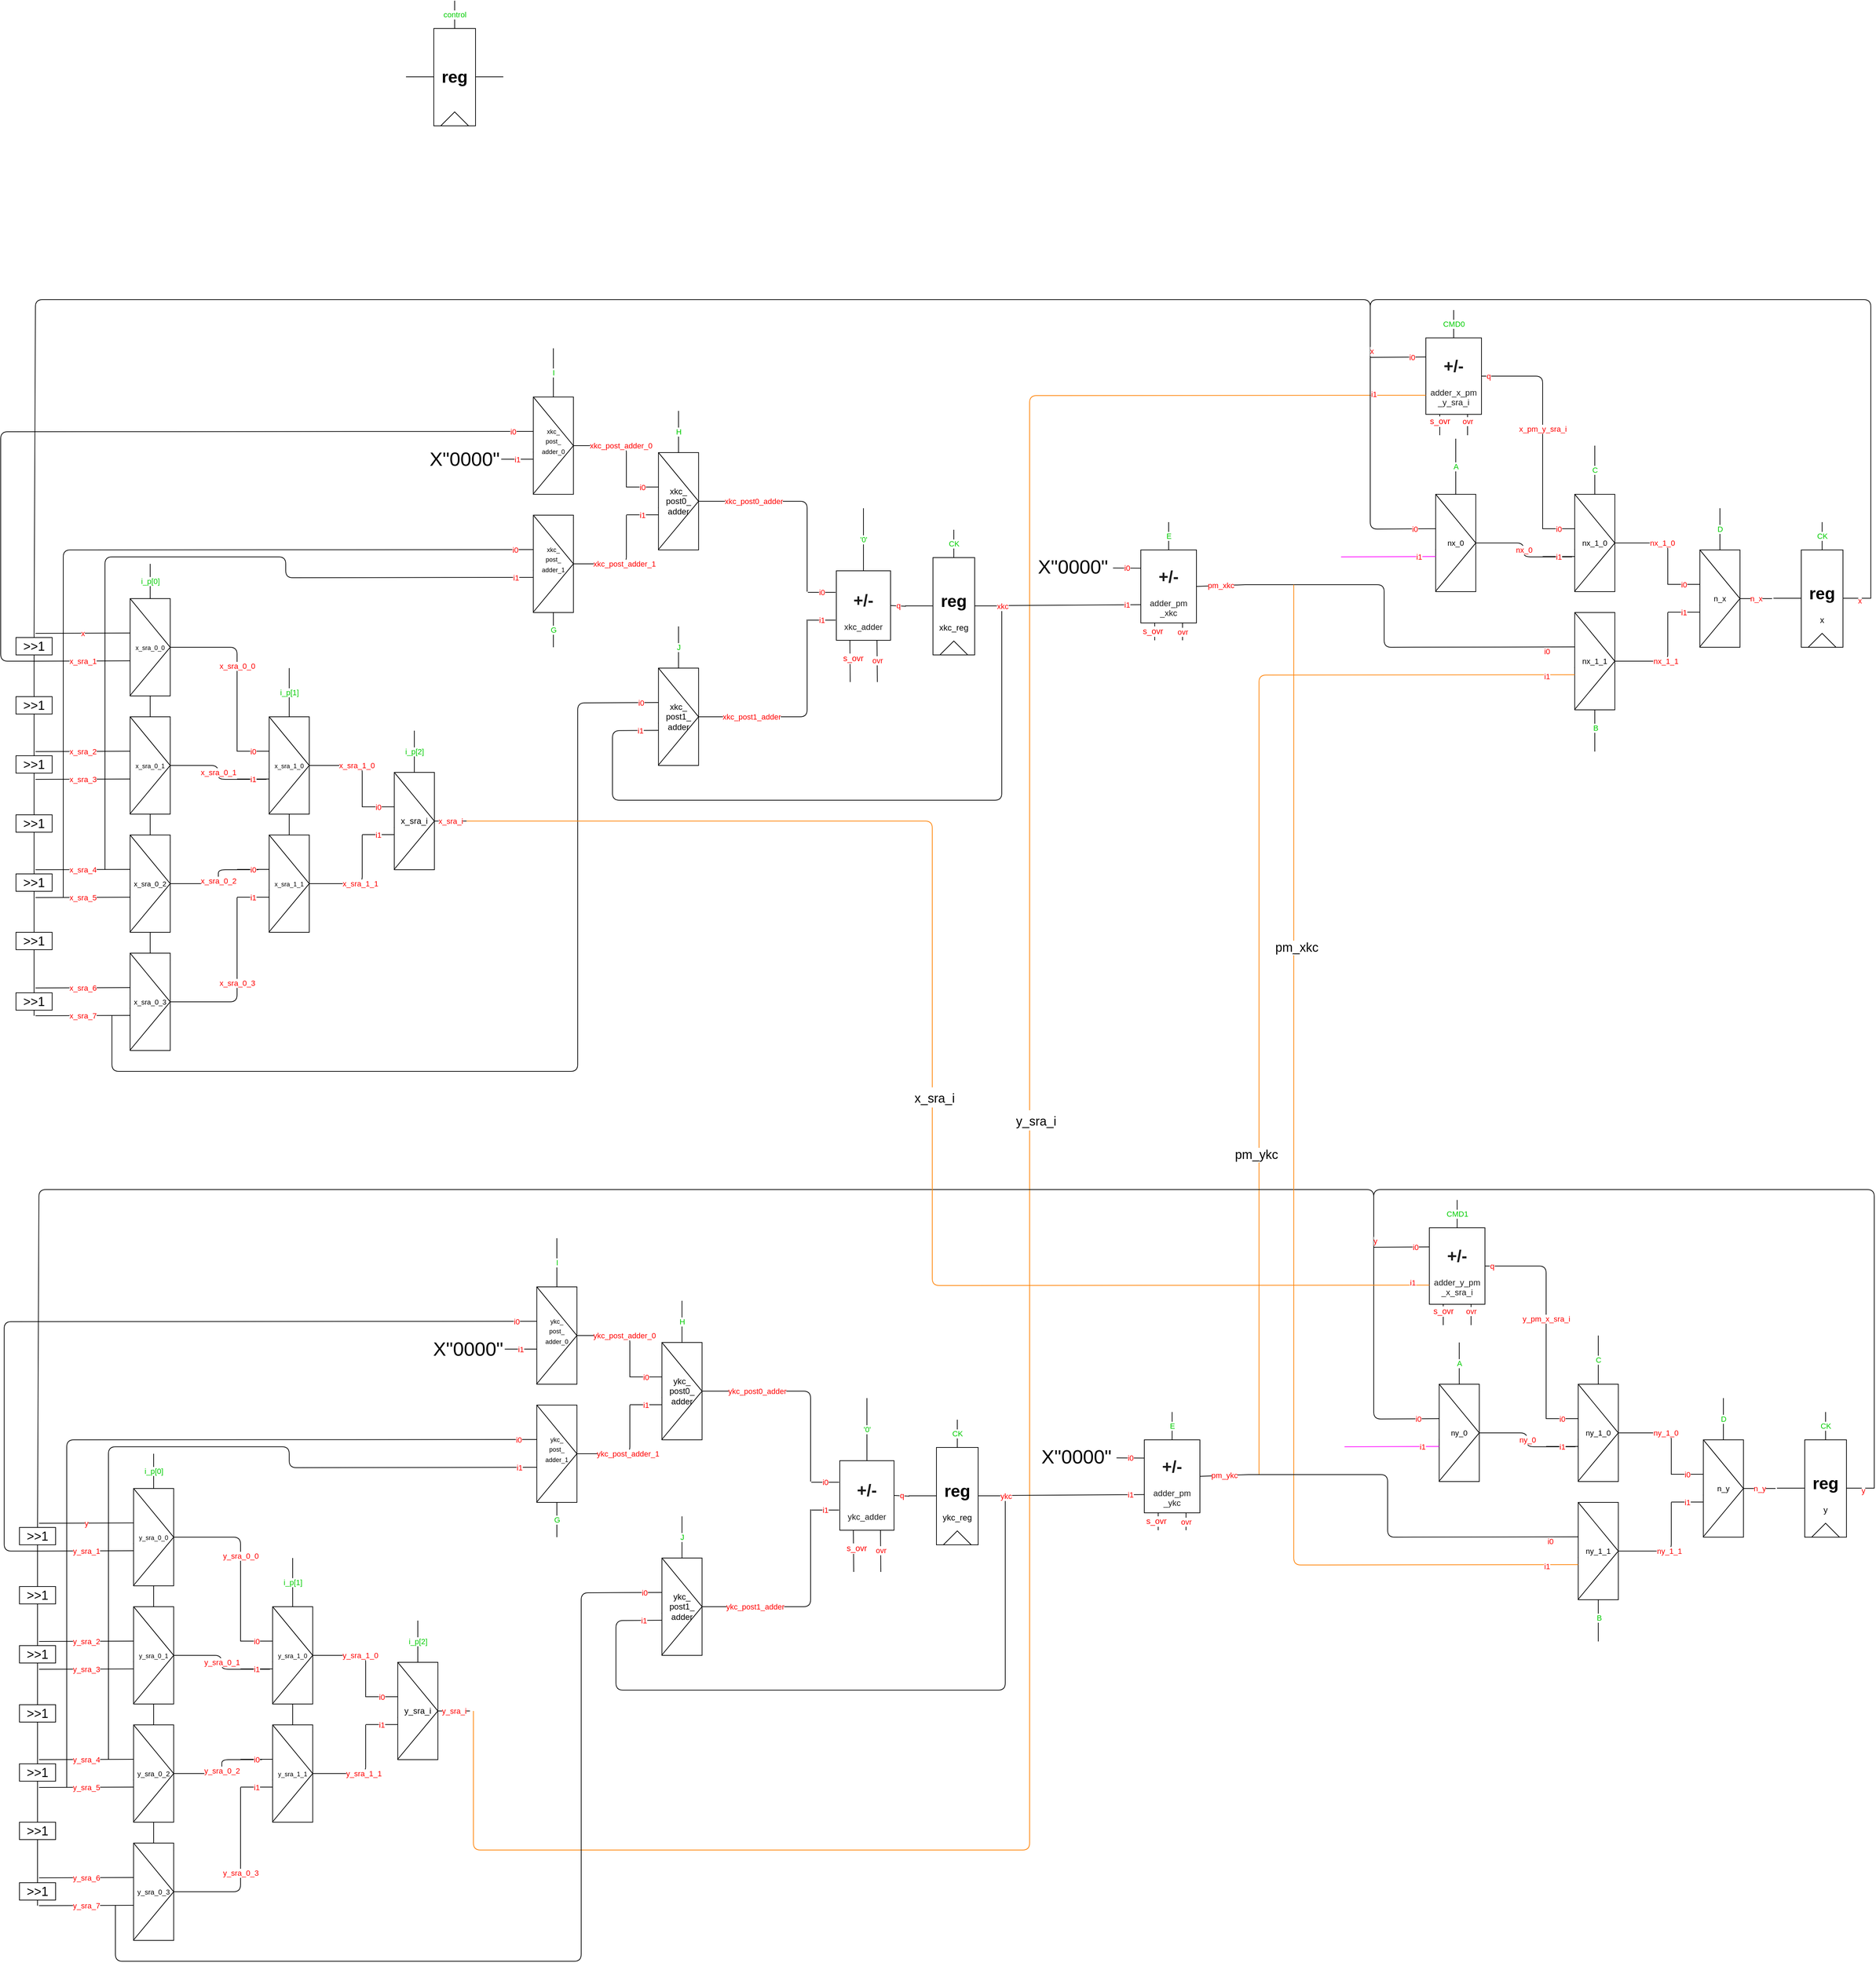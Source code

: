 <mxfile version="12.2.3" type="device" pages="1"><diagram name="Page-1" id="7e0a89b8-554c-2b80-1dc8-d5c74ca68de4"><mxGraphModel dx="1153" dy="-9382" grid="1" gridSize="10" guides="1" tooltips="1" connect="1" arrows="1" fold="1" page="1" pageScale="1" pageWidth="1100" pageHeight="850" background="#ffffff" math="0" shadow="0"><root><mxCell id="0"/><mxCell id="1" parent="0"/><mxCell id="Der1-EW9j1XMkH5ZD2YD-55" value="&lt;div&gt;&lt;br&gt;&lt;/div&gt;" style="text;html=1;resizable=0;points=[];autosize=1;align=left;verticalAlign=top;spacingTop=-4;fontColor=#CC0000;" vertex="1" parent="1"><mxGeometry x="199" y="11251" width="20" height="20" as="geometry"/></mxCell><mxCell id="Der1-EW9j1XMkH5ZD2YD-56" value="" style="group" vertex="1" connectable="0" parent="1"><mxGeometry x="190" y="11630" width="150" height="170" as="geometry"/></mxCell><mxCell id="Der1-EW9j1XMkH5ZD2YD-57" value="" style="endArrow=none;html=1;entryX=1;entryY=0.5;entryDx=0;entryDy=0;exitX=-0.005;exitY=0.998;exitDx=0;exitDy=0;exitPerimeter=0;" edge="1" parent="Der1-EW9j1XMkH5ZD2YD-56"><mxGeometry width="50" height="50" relative="1" as="geometry"><mxPoint x="45.865" y="109.72" as="sourcePoint"/><mxPoint x="103.846" y="40" as="targetPoint"/></mxGeometry></mxCell><mxCell id="Der1-EW9j1XMkH5ZD2YD-58" value="&lt;font size=&quot;1&quot;&gt;x_sra_0_3&lt;/font&gt;" style="rounded=0;whiteSpace=wrap;html=1;" vertex="1" parent="Der1-EW9j1XMkH5ZD2YD-56"><mxGeometry x="46.154" y="30" width="57.692" height="140" as="geometry"/></mxCell><mxCell id="Der1-EW9j1XMkH5ZD2YD-59" value="" style="endArrow=none;html=1;entryX=1;entryY=0.5;entryDx=0;entryDy=0;exitX=-0.005;exitY=0.998;exitDx=0;exitDy=0;exitPerimeter=0;" edge="1" parent="Der1-EW9j1XMkH5ZD2YD-56" source="Der1-EW9j1XMkH5ZD2YD-58" target="Der1-EW9j1XMkH5ZD2YD-58"><mxGeometry width="50" height="50" relative="1" as="geometry"><mxPoint x="46.154" y="240" as="sourcePoint"/><mxPoint x="103.846" y="190" as="targetPoint"/></mxGeometry></mxCell><mxCell id="Der1-EW9j1XMkH5ZD2YD-60" value="" style="endArrow=none;html=1;entryX=1;entryY=0.5;entryDx=0;entryDy=0;exitX=0;exitY=0;exitDx=0;exitDy=0;exitPerimeter=0;" edge="1" parent="Der1-EW9j1XMkH5ZD2YD-56" source="Der1-EW9j1XMkH5ZD2YD-58" target="Der1-EW9j1XMkH5ZD2YD-58"><mxGeometry width="50" height="50" relative="1" as="geometry"><mxPoint x="-34.615" y="120" as="sourcePoint"/><mxPoint x="23.077" y="70" as="targetPoint"/></mxGeometry></mxCell><mxCell id="Der1-EW9j1XMkH5ZD2YD-61" value="" style="endArrow=none;html=1;exitX=0.5;exitY=0;exitDx=0;exitDy=0;" edge="1" parent="Der1-EW9j1XMkH5ZD2YD-56" source="Der1-EW9j1XMkH5ZD2YD-58"><mxGeometry width="50" height="50" relative="1" as="geometry"><mxPoint x="34.615" y="-10" as="sourcePoint"/><mxPoint x="75" as="targetPoint"/></mxGeometry></mxCell><mxCell id="Der1-EW9j1XMkH5ZD2YD-62" value="x_sra_7" style="endArrow=none;html=1;entryX=0;entryY=0.75;entryDx=0;entryDy=0;fontColor=#FF0000;" edge="1" parent="Der1-EW9j1XMkH5ZD2YD-56"><mxGeometry width="50" height="50" relative="1" as="geometry"><mxPoint x="-90" y="120" as="sourcePoint"/><mxPoint x="46.154" y="119.5" as="targetPoint"/></mxGeometry></mxCell><mxCell id="Der1-EW9j1XMkH5ZD2YD-63" value="x_sra_6" style="endArrow=none;html=1;entryX=0;entryY=0.75;entryDx=0;entryDy=0;fontColor=#FF0000;" edge="1" parent="Der1-EW9j1XMkH5ZD2YD-56"><mxGeometry width="50" height="50" relative="1" as="geometry"><mxPoint x="-90" y="80" as="sourcePoint"/><mxPoint x="46.154" y="79.5" as="targetPoint"/></mxGeometry></mxCell><mxCell id="Der1-EW9j1XMkH5ZD2YD-64" value="x_sra_0_3" style="endArrow=none;html=1;fontColor=#FF0000;" edge="1" parent="Der1-EW9j1XMkH5ZD2YD-56"><mxGeometry width="50" height="50" relative="1" as="geometry"><mxPoint x="103.846" y="100" as="sourcePoint"/><mxPoint x="200" y="-50" as="targetPoint"/><Array as="points"><mxPoint x="200" y="100"/></Array></mxGeometry></mxCell><mxCell id="Der1-EW9j1XMkH5ZD2YD-77" value="" style="group" vertex="1" connectable="0" parent="1"><mxGeometry x="633" y="10290" width="140" height="190" as="geometry"/></mxCell><mxCell id="Der1-EW9j1XMkH5ZD2YD-78" value="&lt;h1&gt;reg&lt;/h1&gt;" style="rounded=0;whiteSpace=wrap;html=1;" vertex="1" parent="Der1-EW9j1XMkH5ZD2YD-77"><mxGeometry x="40" y="40" width="60" height="140" as="geometry"/></mxCell><mxCell id="Der1-EW9j1XMkH5ZD2YD-79" value="" style="triangle;whiteSpace=wrap;html=1;rotation=-90;" vertex="1" parent="Der1-EW9j1XMkH5ZD2YD-77"><mxGeometry x="60" y="150" width="20" height="40" as="geometry"/></mxCell><mxCell id="Der1-EW9j1XMkH5ZD2YD-80" value="" style="endArrow=none;html=1;entryX=0;entryY=0.75;entryDx=0;entryDy=0;" edge="1" parent="Der1-EW9j1XMkH5ZD2YD-77"><mxGeometry width="50" height="50" relative="1" as="geometry"><mxPoint y="109.5" as="sourcePoint"/><mxPoint x="40" y="109.5" as="targetPoint"/></mxGeometry></mxCell><mxCell id="Der1-EW9j1XMkH5ZD2YD-81" value="" style="endArrow=none;html=1;entryX=0;entryY=0.75;entryDx=0;entryDy=0;" edge="1" parent="Der1-EW9j1XMkH5ZD2YD-77"><mxGeometry width="50" height="50" relative="1" as="geometry"><mxPoint x="100" y="109.5" as="sourcePoint"/><mxPoint x="140" y="109.5" as="targetPoint"/></mxGeometry></mxCell><mxCell id="Der1-EW9j1XMkH5ZD2YD-82" value="&lt;font color=&quot;#00CC00&quot;&gt;control&lt;/font&gt;" style="endArrow=none;html=1;entryX=0;entryY=0.75;entryDx=0;entryDy=0;" edge="1" parent="Der1-EW9j1XMkH5ZD2YD-77"><mxGeometry width="50" height="50" relative="1" as="geometry"><mxPoint x="70" as="sourcePoint"/><mxPoint x="70" y="39.5" as="targetPoint"/></mxGeometry></mxCell><mxCell id="Der1-EW9j1XMkH5ZD2YD-97" value="ovr" style="endArrow=none;html=1;fontColor=#FF0000;" edge="1" parent="1"><mxGeometry width="50" height="50" relative="1" as="geometry"><mxPoint x="2149.5" y="10872.5" as="sourcePoint"/><mxPoint x="2149.5" y="10852.5" as="targetPoint"/></mxGeometry></mxCell><mxCell id="Der1-EW9j1XMkH5ZD2YD-98" value="&lt;h1&gt;&lt;font color=&quot;#1C1C1C&quot;&gt;+/-&lt;/font&gt;&lt;/h1&gt;&lt;div&gt;&lt;font color=&quot;#1C1C1C&quot;&gt;adder_x_pm&lt;br&gt;_y_sra_i&lt;/font&gt;&lt;/div&gt;" style="rounded=0;whiteSpace=wrap;html=1;fontColor=#FF0000;" vertex="1" parent="1"><mxGeometry x="2100" y="10775" width="80" height="110" as="geometry"/></mxCell><mxCell id="Der1-EW9j1XMkH5ZD2YD-99" value="i0" style="endArrow=none;html=1;fontColor=#FF0000;entryX=0;entryY=0.25;entryDx=0;entryDy=0;" edge="1" parent="1" target="Der1-EW9j1XMkH5ZD2YD-98"><mxGeometry x="0.509" width="50" height="50" relative="1" as="geometry"><mxPoint x="2020" y="10803" as="sourcePoint"/><mxPoint x="2100" y="10790" as="targetPoint"/><mxPoint as="offset"/></mxGeometry></mxCell><mxCell id="Der1-EW9j1XMkH5ZD2YD-100" value="i1" style="endArrow=none;html=1;fontColor=#FF0000;strokeColor=#FF8000;entryX=0;entryY=0.75;entryDx=0;entryDy=0;" edge="1" parent="1" target="Der1-EW9j1XMkH5ZD2YD-98"><mxGeometry x="0.959" y="2" width="50" height="50" relative="1" as="geometry"><mxPoint x="730" y="12750" as="sourcePoint"/><mxPoint x="2070" y="10850" as="targetPoint"/><Array as="points"><mxPoint x="730" y="12950"/><mxPoint x="1530" y="12950"/><mxPoint x="1530" y="10858"/></Array><mxPoint as="offset"/></mxGeometry></mxCell><mxCell id="Der1-EW9j1XMkH5ZD2YD-465" value="&lt;font style=&quot;font-size: 18px&quot;&gt;y_sra_i&lt;/font&gt;" style="text;html=1;resizable=0;points=[];align=center;verticalAlign=middle;labelBackgroundColor=#ffffff;fontSize=24;" vertex="1" connectable="0" parent="Der1-EW9j1XMkH5ZD2YD-100"><mxGeometry x="-0.569" y="-1" relative="1" as="geometry"><mxPoint x="220" y="-1051.5" as="offset"/></mxGeometry></mxCell><mxCell id="Der1-EW9j1XMkH5ZD2YD-101" value="" style="endArrow=none;html=1;fontColor=#FF0000;entryX=0.25;entryY=1;entryDx=0;entryDy=0;" edge="1" parent="1" target="Der1-EW9j1XMkH5ZD2YD-98"><mxGeometry width="50" height="50" relative="1" as="geometry"><mxPoint x="2120" y="10915" as="sourcePoint"/><mxPoint x="2080" y="10945" as="targetPoint"/></mxGeometry></mxCell><mxCell id="Der1-EW9j1XMkH5ZD2YD-102" value="s_ovr" style="text;html=1;resizable=0;points=[];align=center;verticalAlign=middle;labelBackgroundColor=#ffffff;fontColor=#FF0000;" vertex="1" connectable="0" parent="Der1-EW9j1XMkH5ZD2YD-101"><mxGeometry x="0.278" y="1" relative="1" as="geometry"><mxPoint x="1" y="-1" as="offset"/></mxGeometry></mxCell><mxCell id="Der1-EW9j1XMkH5ZD2YD-103" value="&lt;div&gt;q&lt;/div&gt;" style="endArrow=none;html=1;fontColor=#FF0000;exitX=1;exitY=0.5;exitDx=0;exitDy=0;" edge="1" parent="1" source="Der1-EW9j1XMkH5ZD2YD-98"><mxGeometry width="50" height="50" relative="1" as="geometry"><mxPoint x="2200" y="10765" as="sourcePoint"/><mxPoint x="2200" y="10830" as="targetPoint"/></mxGeometry></mxCell><mxCell id="Der1-EW9j1XMkH5ZD2YD-104" value="&lt;font color=&quot;#00CC00&quot;&gt;CMD0&lt;/font&gt;" style="endArrow=none;html=1;fontColor=#FF0000;exitX=0.5;exitY=0;exitDx=0;exitDy=0;" edge="1" parent="1" source="Der1-EW9j1XMkH5ZD2YD-98"><mxGeometry width="50" height="50" relative="1" as="geometry"><mxPoint x="2160" y="10795" as="sourcePoint"/><mxPoint x="2140" y="10735" as="targetPoint"/></mxGeometry></mxCell><mxCell id="Der1-EW9j1XMkH5ZD2YD-105" value="ovr" style="endArrow=none;html=1;fontColor=#FF0000;entryX=0.75;entryY=1;entryDx=0;entryDy=0;" edge="1" parent="1" target="Der1-EW9j1XMkH5ZD2YD-98"><mxGeometry x="0.333" width="50" height="50" relative="1" as="geometry"><mxPoint x="2160" y="10915" as="sourcePoint"/><mxPoint x="2200" y="10875" as="targetPoint"/><mxPoint as="offset"/></mxGeometry></mxCell><object label="" id="Der1-EW9j1XMkH5ZD2YD-107"><mxCell style="group" vertex="1" connectable="0" parent="1"><mxGeometry x="190" y="11120" width="150" height="170" as="geometry"/></mxCell></object><mxCell id="Der1-EW9j1XMkH5ZD2YD-108" value="" style="endArrow=none;html=1;entryX=1;entryY=0.5;entryDx=0;entryDy=0;exitX=-0.005;exitY=0.998;exitDx=0;exitDy=0;exitPerimeter=0;" edge="1" parent="Der1-EW9j1XMkH5ZD2YD-107"><mxGeometry width="50" height="50" relative="1" as="geometry"><mxPoint x="45.865" y="109.72" as="sourcePoint"/><mxPoint x="103.846" y="40" as="targetPoint"/></mxGeometry></mxCell><mxCell id="Der1-EW9j1XMkH5ZD2YD-109" value="&lt;font style=&quot;font-size: 9px&quot;&gt;x_sra_0_0&lt;/font&gt;" style="rounded=0;whiteSpace=wrap;html=1;" vertex="1" parent="Der1-EW9j1XMkH5ZD2YD-107"><mxGeometry x="46.154" y="30" width="57.692" height="140" as="geometry"/></mxCell><mxCell id="Der1-EW9j1XMkH5ZD2YD-110" value="" style="endArrow=none;html=1;entryX=1;entryY=0.5;entryDx=0;entryDy=0;exitX=-0.005;exitY=0.998;exitDx=0;exitDy=0;exitPerimeter=0;" edge="1" parent="Der1-EW9j1XMkH5ZD2YD-107" source="Der1-EW9j1XMkH5ZD2YD-109" target="Der1-EW9j1XMkH5ZD2YD-109"><mxGeometry width="50" height="50" relative="1" as="geometry"><mxPoint x="46.154" y="240" as="sourcePoint"/><mxPoint x="103.846" y="190" as="targetPoint"/></mxGeometry></mxCell><mxCell id="Der1-EW9j1XMkH5ZD2YD-111" value="" style="endArrow=none;html=1;entryX=1;entryY=0.5;entryDx=0;entryDy=0;exitX=0;exitY=0;exitDx=0;exitDy=0;exitPerimeter=0;" edge="1" parent="Der1-EW9j1XMkH5ZD2YD-107" source="Der1-EW9j1XMkH5ZD2YD-109" target="Der1-EW9j1XMkH5ZD2YD-109"><mxGeometry width="50" height="50" relative="1" as="geometry"><mxPoint x="-34.615" y="120" as="sourcePoint"/><mxPoint x="23.077" y="70" as="targetPoint"/></mxGeometry></mxCell><mxCell id="Der1-EW9j1XMkH5ZD2YD-112" value="&lt;font color=&quot;#00CC00&quot;&gt;i_p[0]&lt;/font&gt;" style="endArrow=none;html=1;exitX=0.5;exitY=0;exitDx=0;exitDy=0;" edge="1" parent="Der1-EW9j1XMkH5ZD2YD-107" source="Der1-EW9j1XMkH5ZD2YD-109"><mxGeometry width="50" height="50" relative="1" as="geometry"><mxPoint x="34.615" y="-10" as="sourcePoint"/><mxPoint x="75" y="-20" as="targetPoint"/></mxGeometry></mxCell><mxCell id="Der1-EW9j1XMkH5ZD2YD-113" value="x_sra_1" style="endArrow=none;html=1;entryX=0;entryY=0.75;entryDx=0;entryDy=0;fontColor=#FF0000;" edge="1" parent="Der1-EW9j1XMkH5ZD2YD-107"><mxGeometry width="50" height="50" relative="1" as="geometry"><mxPoint x="-90" y="120" as="sourcePoint"/><mxPoint x="46.154" y="119.5" as="targetPoint"/></mxGeometry></mxCell><mxCell id="Der1-EW9j1XMkH5ZD2YD-114" value="x" style="endArrow=none;html=1;entryX=0;entryY=0.75;entryDx=0;entryDy=0;fontColor=#FF0000;" edge="1" parent="Der1-EW9j1XMkH5ZD2YD-107"><mxGeometry width="50" height="50" relative="1" as="geometry"><mxPoint x="-90" y="80" as="sourcePoint"/><mxPoint x="46.154" y="79.5" as="targetPoint"/></mxGeometry></mxCell><mxCell id="Der1-EW9j1XMkH5ZD2YD-115" value="x_sra_0_0" style="endArrow=none;html=1;fontColor=#FF0000;" edge="1" parent="Der1-EW9j1XMkH5ZD2YD-107"><mxGeometry width="50" height="50" relative="1" as="geometry"><mxPoint x="103.846" y="100" as="sourcePoint"/><mxPoint x="200" y="250" as="targetPoint"/><Array as="points"><mxPoint x="200" y="100"/></Array></mxGeometry></mxCell><mxCell id="Der1-EW9j1XMkH5ZD2YD-134" value="" style="group;fontSize=9;" vertex="1" connectable="0" parent="1"><mxGeometry x="190" y="11290" width="150" height="170" as="geometry"/></mxCell><mxCell id="Der1-EW9j1XMkH5ZD2YD-135" value="" style="endArrow=none;html=1;entryX=1;entryY=0.5;entryDx=0;entryDy=0;exitX=-0.005;exitY=0.998;exitDx=0;exitDy=0;exitPerimeter=0;" edge="1" parent="Der1-EW9j1XMkH5ZD2YD-134"><mxGeometry width="50" height="50" relative="1" as="geometry"><mxPoint x="45.865" y="109.72" as="sourcePoint"/><mxPoint x="103.846" y="40" as="targetPoint"/></mxGeometry></mxCell><mxCell id="Der1-EW9j1XMkH5ZD2YD-136" value="&lt;font style=&quot;font-size: 9px&quot;&gt;x_sra_0_1&lt;/font&gt;" style="rounded=0;whiteSpace=wrap;html=1;" vertex="1" parent="Der1-EW9j1XMkH5ZD2YD-134"><mxGeometry x="46.154" y="30" width="57.692" height="140" as="geometry"/></mxCell><mxCell id="Der1-EW9j1XMkH5ZD2YD-137" value="" style="endArrow=none;html=1;entryX=1;entryY=0.5;entryDx=0;entryDy=0;exitX=-0.005;exitY=0.998;exitDx=0;exitDy=0;exitPerimeter=0;" edge="1" parent="Der1-EW9j1XMkH5ZD2YD-134" source="Der1-EW9j1XMkH5ZD2YD-136" target="Der1-EW9j1XMkH5ZD2YD-136"><mxGeometry width="50" height="50" relative="1" as="geometry"><mxPoint x="46.154" y="240" as="sourcePoint"/><mxPoint x="103.846" y="190" as="targetPoint"/></mxGeometry></mxCell><mxCell id="Der1-EW9j1XMkH5ZD2YD-138" value="" style="endArrow=none;html=1;entryX=1;entryY=0.5;entryDx=0;entryDy=0;exitX=0;exitY=0;exitDx=0;exitDy=0;exitPerimeter=0;" edge="1" parent="Der1-EW9j1XMkH5ZD2YD-134" source="Der1-EW9j1XMkH5ZD2YD-136" target="Der1-EW9j1XMkH5ZD2YD-136"><mxGeometry width="50" height="50" relative="1" as="geometry"><mxPoint x="-34.615" y="120" as="sourcePoint"/><mxPoint x="23.077" y="70" as="targetPoint"/></mxGeometry></mxCell><mxCell id="Der1-EW9j1XMkH5ZD2YD-139" value="" style="endArrow=none;html=1;exitX=0.5;exitY=0;exitDx=0;exitDy=0;" edge="1" parent="Der1-EW9j1XMkH5ZD2YD-134" source="Der1-EW9j1XMkH5ZD2YD-136"><mxGeometry width="50" height="50" relative="1" as="geometry"><mxPoint x="34.615" y="-10" as="sourcePoint"/><mxPoint x="75" as="targetPoint"/></mxGeometry></mxCell><mxCell id="Der1-EW9j1XMkH5ZD2YD-140" value="x_sra_3" style="endArrow=none;html=1;entryX=0;entryY=0.75;entryDx=0;entryDy=0;fontColor=#FF0000;" edge="1" parent="Der1-EW9j1XMkH5ZD2YD-134"><mxGeometry width="50" height="50" relative="1" as="geometry"><mxPoint x="-90" y="120" as="sourcePoint"/><mxPoint x="46.154" y="119.5" as="targetPoint"/></mxGeometry></mxCell><mxCell id="Der1-EW9j1XMkH5ZD2YD-141" value="x_sra_2" style="endArrow=none;html=1;entryX=0;entryY=0.75;entryDx=0;entryDy=0;fontColor=#FF0000;" edge="1" parent="Der1-EW9j1XMkH5ZD2YD-134"><mxGeometry width="50" height="50" relative="1" as="geometry"><mxPoint x="-90" y="80" as="sourcePoint"/><mxPoint x="46.154" y="79.5" as="targetPoint"/></mxGeometry></mxCell><mxCell id="Der1-EW9j1XMkH5ZD2YD-142" value="x_sra_0_1" style="endArrow=none;html=1;fontColor=#FF0000;" edge="1" parent="Der1-EW9j1XMkH5ZD2YD-134"><mxGeometry width="50" height="50" relative="1" as="geometry"><mxPoint x="103.846" y="100" as="sourcePoint"/><mxPoint x="242.308" y="120" as="targetPoint"/><Array as="points"><mxPoint x="173.077" y="100"/><mxPoint x="173.077" y="120"/></Array></mxGeometry></mxCell><mxCell id="Der1-EW9j1XMkH5ZD2YD-143" value="" style="group" vertex="1" connectable="0" parent="1"><mxGeometry x="190" y="11460" width="150" height="170" as="geometry"/></mxCell><mxCell id="Der1-EW9j1XMkH5ZD2YD-144" value="" style="endArrow=none;html=1;entryX=1;entryY=0.5;entryDx=0;entryDy=0;exitX=-0.005;exitY=0.998;exitDx=0;exitDy=0;exitPerimeter=0;" edge="1" parent="Der1-EW9j1XMkH5ZD2YD-143"><mxGeometry width="50" height="50" relative="1" as="geometry"><mxPoint x="45.865" y="109.72" as="sourcePoint"/><mxPoint x="103.846" y="40" as="targetPoint"/></mxGeometry></mxCell><mxCell id="Der1-EW9j1XMkH5ZD2YD-145" value="&lt;font size=&quot;1&quot;&gt;x_sra_0_2&lt;/font&gt;" style="rounded=0;whiteSpace=wrap;html=1;" vertex="1" parent="Der1-EW9j1XMkH5ZD2YD-143"><mxGeometry x="46.154" y="30" width="57.692" height="140" as="geometry"/></mxCell><mxCell id="Der1-EW9j1XMkH5ZD2YD-146" value="" style="endArrow=none;html=1;entryX=1;entryY=0.5;entryDx=0;entryDy=0;exitX=-0.005;exitY=0.998;exitDx=0;exitDy=0;exitPerimeter=0;" edge="1" parent="Der1-EW9j1XMkH5ZD2YD-143" source="Der1-EW9j1XMkH5ZD2YD-145" target="Der1-EW9j1XMkH5ZD2YD-145"><mxGeometry width="50" height="50" relative="1" as="geometry"><mxPoint x="46.154" y="240" as="sourcePoint"/><mxPoint x="103.846" y="190" as="targetPoint"/></mxGeometry></mxCell><mxCell id="Der1-EW9j1XMkH5ZD2YD-147" value="" style="endArrow=none;html=1;entryX=1;entryY=0.5;entryDx=0;entryDy=0;exitX=0;exitY=0;exitDx=0;exitDy=0;exitPerimeter=0;" edge="1" parent="Der1-EW9j1XMkH5ZD2YD-143" source="Der1-EW9j1XMkH5ZD2YD-145" target="Der1-EW9j1XMkH5ZD2YD-145"><mxGeometry width="50" height="50" relative="1" as="geometry"><mxPoint x="-34.615" y="120" as="sourcePoint"/><mxPoint x="23.077" y="70" as="targetPoint"/></mxGeometry></mxCell><mxCell id="Der1-EW9j1XMkH5ZD2YD-148" value="" style="endArrow=none;html=1;exitX=0.5;exitY=0;exitDx=0;exitDy=0;" edge="1" parent="Der1-EW9j1XMkH5ZD2YD-143" source="Der1-EW9j1XMkH5ZD2YD-145"><mxGeometry width="50" height="50" relative="1" as="geometry"><mxPoint x="34.615" y="-10" as="sourcePoint"/><mxPoint x="75" as="targetPoint"/></mxGeometry></mxCell><mxCell id="Der1-EW9j1XMkH5ZD2YD-149" value="x_sra_5" style="endArrow=none;html=1;entryX=0;entryY=0.75;entryDx=0;entryDy=0;fontColor=#FF0000;" edge="1" parent="Der1-EW9j1XMkH5ZD2YD-143"><mxGeometry width="50" height="50" relative="1" as="geometry"><mxPoint x="-90" y="120" as="sourcePoint"/><mxPoint x="46.154" y="119.5" as="targetPoint"/></mxGeometry></mxCell><mxCell id="Der1-EW9j1XMkH5ZD2YD-150" value="x_sra_4" style="endArrow=none;html=1;entryX=0;entryY=0.75;entryDx=0;entryDy=0;fontColor=#FF0000;" edge="1" parent="Der1-EW9j1XMkH5ZD2YD-143"><mxGeometry width="50" height="50" relative="1" as="geometry"><mxPoint x="-90" y="80" as="sourcePoint"/><mxPoint x="46.154" y="79.5" as="targetPoint"/></mxGeometry></mxCell><mxCell id="Der1-EW9j1XMkH5ZD2YD-151" value="x_sra_0_2" style="endArrow=none;html=1;fontColor=#FF0000;" edge="1" parent="Der1-EW9j1XMkH5ZD2YD-143"><mxGeometry width="50" height="50" relative="1" as="geometry"><mxPoint x="103.846" y="100" as="sourcePoint"/><mxPoint x="230.769" y="80" as="targetPoint"/><Array as="points"><mxPoint x="173.077" y="100"/><mxPoint x="173.077" y="80"/></Array></mxGeometry></mxCell><mxCell id="Der1-EW9j1XMkH5ZD2YD-152" value="&lt;div&gt;&lt;br&gt;&lt;/div&gt;" style="text;html=1;resizable=0;points=[];autosize=1;align=left;verticalAlign=top;spacingTop=-4;fontColor=#CC0000;" vertex="1" parent="1"><mxGeometry x="399" y="11421" width="20" height="20" as="geometry"/></mxCell><mxCell id="Der1-EW9j1XMkH5ZD2YD-153" value="" style="group" vertex="1" connectable="0" parent="1"><mxGeometry x="390" y="11290" width="150" height="170" as="geometry"/></mxCell><mxCell id="Der1-EW9j1XMkH5ZD2YD-154" value="" style="endArrow=none;html=1;entryX=1;entryY=0.5;entryDx=0;entryDy=0;exitX=-0.005;exitY=0.998;exitDx=0;exitDy=0;exitPerimeter=0;" edge="1" parent="Der1-EW9j1XMkH5ZD2YD-153"><mxGeometry width="50" height="50" relative="1" as="geometry"><mxPoint x="45.865" y="109.72" as="sourcePoint"/><mxPoint x="103.846" y="40" as="targetPoint"/></mxGeometry></mxCell><mxCell id="Der1-EW9j1XMkH5ZD2YD-155" value="&lt;font style=&quot;font-size: 9px&quot;&gt;x_sra_1_0&lt;/font&gt;" style="rounded=0;whiteSpace=wrap;html=1;" vertex="1" parent="Der1-EW9j1XMkH5ZD2YD-153"><mxGeometry x="46.154" y="30" width="57.692" height="140" as="geometry"/></mxCell><mxCell id="Der1-EW9j1XMkH5ZD2YD-156" value="" style="endArrow=none;html=1;entryX=1;entryY=0.5;entryDx=0;entryDy=0;exitX=-0.005;exitY=0.998;exitDx=0;exitDy=0;exitPerimeter=0;" edge="1" parent="Der1-EW9j1XMkH5ZD2YD-153" source="Der1-EW9j1XMkH5ZD2YD-155" target="Der1-EW9j1XMkH5ZD2YD-155"><mxGeometry width="50" height="50" relative="1" as="geometry"><mxPoint x="46.154" y="240" as="sourcePoint"/><mxPoint x="103.846" y="190" as="targetPoint"/></mxGeometry></mxCell><mxCell id="Der1-EW9j1XMkH5ZD2YD-157" value="" style="endArrow=none;html=1;entryX=1;entryY=0.5;entryDx=0;entryDy=0;exitX=0;exitY=0;exitDx=0;exitDy=0;exitPerimeter=0;" edge="1" parent="Der1-EW9j1XMkH5ZD2YD-153" source="Der1-EW9j1XMkH5ZD2YD-155" target="Der1-EW9j1XMkH5ZD2YD-155"><mxGeometry width="50" height="50" relative="1" as="geometry"><mxPoint x="-34.615" y="120" as="sourcePoint"/><mxPoint x="23.077" y="70" as="targetPoint"/></mxGeometry></mxCell><mxCell id="Der1-EW9j1XMkH5ZD2YD-158" value="&lt;font color=&quot;#00CC00&quot;&gt;i_p[1]&lt;/font&gt;" style="endArrow=none;html=1;exitX=0.5;exitY=0;exitDx=0;exitDy=0;" edge="1" parent="Der1-EW9j1XMkH5ZD2YD-153" source="Der1-EW9j1XMkH5ZD2YD-155"><mxGeometry width="50" height="50" relative="1" as="geometry"><mxPoint x="34.615" y="-10" as="sourcePoint"/><mxPoint x="75" y="-40" as="targetPoint"/></mxGeometry></mxCell><mxCell id="Der1-EW9j1XMkH5ZD2YD-159" value="i1" style="endArrow=none;html=1;entryX=0;entryY=0.75;entryDx=0;entryDy=0;fontColor=#FF0000;" edge="1" parent="Der1-EW9j1XMkH5ZD2YD-153"><mxGeometry width="50" height="50" relative="1" as="geometry"><mxPoint y="119.5" as="sourcePoint"/><mxPoint x="46.154" y="119.5" as="targetPoint"/></mxGeometry></mxCell><mxCell id="Der1-EW9j1XMkH5ZD2YD-160" value="i0" style="endArrow=none;html=1;entryX=0;entryY=0.75;entryDx=0;entryDy=0;fontColor=#FF0000;" edge="1" parent="Der1-EW9j1XMkH5ZD2YD-153"><mxGeometry width="50" height="50" relative="1" as="geometry"><mxPoint y="79.5" as="sourcePoint"/><mxPoint x="46.154" y="79.5" as="targetPoint"/></mxGeometry></mxCell><mxCell id="Der1-EW9j1XMkH5ZD2YD-161" value="x_sra_1_0" style="endArrow=none;html=1;fontColor=#FF0000;" edge="1" parent="Der1-EW9j1XMkH5ZD2YD-153"><mxGeometry width="50" height="50" relative="1" as="geometry"><mxPoint x="103.846" y="100" as="sourcePoint"/><mxPoint x="180" y="160" as="targetPoint"/><Array as="points"><mxPoint x="180" y="100"/></Array></mxGeometry></mxCell><mxCell id="Der1-EW9j1XMkH5ZD2YD-162" value="" style="group" vertex="1" connectable="0" parent="1"><mxGeometry x="390" y="11460" width="150" height="170" as="geometry"/></mxCell><mxCell id="Der1-EW9j1XMkH5ZD2YD-163" value="" style="endArrow=none;html=1;entryX=1;entryY=0.5;entryDx=0;entryDy=0;exitX=-0.005;exitY=0.998;exitDx=0;exitDy=0;exitPerimeter=0;" edge="1" parent="Der1-EW9j1XMkH5ZD2YD-162"><mxGeometry width="50" height="50" relative="1" as="geometry"><mxPoint x="45.865" y="109.72" as="sourcePoint"/><mxPoint x="103.846" y="40" as="targetPoint"/></mxGeometry></mxCell><mxCell id="Der1-EW9j1XMkH5ZD2YD-164" value="&lt;font style=&quot;font-size: 9px&quot;&gt;x_sra_1_1&lt;/font&gt;" style="rounded=0;whiteSpace=wrap;html=1;" vertex="1" parent="Der1-EW9j1XMkH5ZD2YD-162"><mxGeometry x="46.154" y="30" width="57.692" height="140" as="geometry"/></mxCell><mxCell id="Der1-EW9j1XMkH5ZD2YD-165" value="" style="endArrow=none;html=1;entryX=1;entryY=0.5;entryDx=0;entryDy=0;exitX=-0.005;exitY=0.998;exitDx=0;exitDy=0;exitPerimeter=0;" edge="1" parent="Der1-EW9j1XMkH5ZD2YD-162" source="Der1-EW9j1XMkH5ZD2YD-164" target="Der1-EW9j1XMkH5ZD2YD-164"><mxGeometry width="50" height="50" relative="1" as="geometry"><mxPoint x="46.154" y="240" as="sourcePoint"/><mxPoint x="103.846" y="190" as="targetPoint"/></mxGeometry></mxCell><mxCell id="Der1-EW9j1XMkH5ZD2YD-166" value="" style="endArrow=none;html=1;entryX=1;entryY=0.5;entryDx=0;entryDy=0;exitX=0;exitY=0;exitDx=0;exitDy=0;exitPerimeter=0;" edge="1" parent="Der1-EW9j1XMkH5ZD2YD-162" source="Der1-EW9j1XMkH5ZD2YD-164" target="Der1-EW9j1XMkH5ZD2YD-164"><mxGeometry width="50" height="50" relative="1" as="geometry"><mxPoint x="-34.615" y="120" as="sourcePoint"/><mxPoint x="23.077" y="70" as="targetPoint"/></mxGeometry></mxCell><mxCell id="Der1-EW9j1XMkH5ZD2YD-167" value="" style="endArrow=none;html=1;exitX=0.5;exitY=0;exitDx=0;exitDy=0;" edge="1" parent="Der1-EW9j1XMkH5ZD2YD-162" source="Der1-EW9j1XMkH5ZD2YD-164"><mxGeometry width="50" height="50" relative="1" as="geometry"><mxPoint x="34.615" y="-10" as="sourcePoint"/><mxPoint x="75" as="targetPoint"/></mxGeometry></mxCell><mxCell id="Der1-EW9j1XMkH5ZD2YD-168" value="i1" style="endArrow=none;html=1;entryX=0;entryY=0.75;entryDx=0;entryDy=0;fontColor=#FF0000;" edge="1" parent="Der1-EW9j1XMkH5ZD2YD-162"><mxGeometry width="50" height="50" relative="1" as="geometry"><mxPoint y="119.5" as="sourcePoint"/><mxPoint x="46.154" y="119.5" as="targetPoint"/></mxGeometry></mxCell><mxCell id="Der1-EW9j1XMkH5ZD2YD-169" value="i0" style="endArrow=none;html=1;entryX=0;entryY=0.75;entryDx=0;entryDy=0;fontColor=#FF0000;" edge="1" parent="Der1-EW9j1XMkH5ZD2YD-162"><mxGeometry width="50" height="50" relative="1" as="geometry"><mxPoint y="79.5" as="sourcePoint"/><mxPoint x="46.154" y="79.5" as="targetPoint"/></mxGeometry></mxCell><mxCell id="Der1-EW9j1XMkH5ZD2YD-170" value="x_sra_1_1" style="endArrow=none;html=1;fontColor=#FF0000;" edge="1" parent="Der1-EW9j1XMkH5ZD2YD-162"><mxGeometry width="50" height="50" relative="1" as="geometry"><mxPoint x="103.846" y="100" as="sourcePoint"/><mxPoint x="180" y="30" as="targetPoint"/><Array as="points"><mxPoint x="180" y="100"/></Array></mxGeometry></mxCell><mxCell id="Der1-EW9j1XMkH5ZD2YD-175" value="" style="group" vertex="1" connectable="0" parent="1"><mxGeometry x="570" y="11370" width="150" height="170" as="geometry"/></mxCell><mxCell id="Der1-EW9j1XMkH5ZD2YD-176" value="" style="endArrow=none;html=1;entryX=1;entryY=0.5;entryDx=0;entryDy=0;exitX=-0.005;exitY=0.998;exitDx=0;exitDy=0;exitPerimeter=0;" edge="1" parent="Der1-EW9j1XMkH5ZD2YD-175"><mxGeometry width="50" height="50" relative="1" as="geometry"><mxPoint x="45.865" y="109.72" as="sourcePoint"/><mxPoint x="103.846" y="40" as="targetPoint"/></mxGeometry></mxCell><mxCell id="Der1-EW9j1XMkH5ZD2YD-177" value="x_sra_i" style="rounded=0;whiteSpace=wrap;html=1;" vertex="1" parent="Der1-EW9j1XMkH5ZD2YD-175"><mxGeometry x="46.154" y="30" width="57.692" height="140" as="geometry"/></mxCell><mxCell id="Der1-EW9j1XMkH5ZD2YD-178" value="" style="endArrow=none;html=1;entryX=1;entryY=0.5;entryDx=0;entryDy=0;exitX=-0.005;exitY=0.998;exitDx=0;exitDy=0;exitPerimeter=0;" edge="1" parent="Der1-EW9j1XMkH5ZD2YD-175" source="Der1-EW9j1XMkH5ZD2YD-177" target="Der1-EW9j1XMkH5ZD2YD-177"><mxGeometry width="50" height="50" relative="1" as="geometry"><mxPoint x="46.154" y="240" as="sourcePoint"/><mxPoint x="103.846" y="190" as="targetPoint"/></mxGeometry></mxCell><mxCell id="Der1-EW9j1XMkH5ZD2YD-179" value="" style="endArrow=none;html=1;entryX=1;entryY=0.5;entryDx=0;entryDy=0;exitX=0;exitY=0;exitDx=0;exitDy=0;exitPerimeter=0;" edge="1" parent="Der1-EW9j1XMkH5ZD2YD-175" source="Der1-EW9j1XMkH5ZD2YD-177" target="Der1-EW9j1XMkH5ZD2YD-177"><mxGeometry width="50" height="50" relative="1" as="geometry"><mxPoint x="-34.615" y="120" as="sourcePoint"/><mxPoint x="23.077" y="70" as="targetPoint"/></mxGeometry></mxCell><mxCell id="Der1-EW9j1XMkH5ZD2YD-180" value="&lt;font color=&quot;#00CC00&quot;&gt;i_p[2]&lt;/font&gt;" style="endArrow=none;html=1;exitX=0.5;exitY=0;exitDx=0;exitDy=0;" edge="1" parent="Der1-EW9j1XMkH5ZD2YD-175" source="Der1-EW9j1XMkH5ZD2YD-177"><mxGeometry width="50" height="50" relative="1" as="geometry"><mxPoint x="34.615" y="-10" as="sourcePoint"/><mxPoint x="75" y="-30" as="targetPoint"/></mxGeometry></mxCell><mxCell id="Der1-EW9j1XMkH5ZD2YD-181" value="i1" style="endArrow=none;html=1;entryX=0;entryY=0.75;entryDx=0;entryDy=0;fontColor=#FF0000;" edge="1" parent="Der1-EW9j1XMkH5ZD2YD-175"><mxGeometry width="50" height="50" relative="1" as="geometry"><mxPoint y="119.5" as="sourcePoint"/><mxPoint x="46.154" y="119.5" as="targetPoint"/></mxGeometry></mxCell><mxCell id="Der1-EW9j1XMkH5ZD2YD-182" value="i0" style="endArrow=none;html=1;entryX=0;entryY=0.75;entryDx=0;entryDy=0;fontColor=#FF0000;" edge="1" parent="Der1-EW9j1XMkH5ZD2YD-175"><mxGeometry width="50" height="50" relative="1" as="geometry"><mxPoint y="79.5" as="sourcePoint"/><mxPoint x="46.154" y="79.5" as="targetPoint"/></mxGeometry></mxCell><mxCell id="Der1-EW9j1XMkH5ZD2YD-183" value="x_sra_i" style="endArrow=none;html=1;entryX=0;entryY=0.75;entryDx=0;entryDy=0;fontColor=#FF0000;" edge="1" parent="Der1-EW9j1XMkH5ZD2YD-175"><mxGeometry width="50" height="50" relative="1" as="geometry"><mxPoint x="103.846" y="100" as="sourcePoint"/><mxPoint x="150" y="100" as="targetPoint"/></mxGeometry></mxCell><mxCell id="Der1-EW9j1XMkH5ZD2YD-186" value="&lt;font style=&quot;font-size: 18px&quot;&gt;&amp;gt;&amp;gt;1&lt;/font&gt;" style="rounded=0;whiteSpace=wrap;html=1;" vertex="1" parent="1"><mxGeometry x="72" y="11206" width="52" height="25" as="geometry"/></mxCell><mxCell id="Der1-EW9j1XMkH5ZD2YD-187" value="&lt;font style=&quot;font-size: 18px&quot;&gt;&amp;gt;&amp;gt;1&lt;/font&gt;" style="rounded=0;whiteSpace=wrap;html=1;" vertex="1" parent="1"><mxGeometry x="72" y="11291" width="52" height="25" as="geometry"/></mxCell><mxCell id="Der1-EW9j1XMkH5ZD2YD-188" value="&lt;font style=&quot;font-size: 18px&quot;&gt;&amp;gt;&amp;gt;1&lt;/font&gt;" style="rounded=0;whiteSpace=wrap;html=1;" vertex="1" parent="1"><mxGeometry x="72" y="11376" width="52" height="25" as="geometry"/></mxCell><mxCell id="Der1-EW9j1XMkH5ZD2YD-199" value="&lt;font style=&quot;font-size: 18px&quot;&gt;&amp;gt;&amp;gt;1&lt;/font&gt;" style="rounded=0;whiteSpace=wrap;html=1;" vertex="1" parent="1"><mxGeometry x="72" y="11461" width="52" height="25" as="geometry"/></mxCell><mxCell id="Der1-EW9j1XMkH5ZD2YD-201" value="&lt;font style=&quot;font-size: 18px&quot;&gt;&amp;gt;&amp;gt;1&lt;/font&gt;" style="rounded=0;whiteSpace=wrap;html=1;" vertex="1" parent="1"><mxGeometry x="72" y="11546" width="52" height="25" as="geometry"/></mxCell><mxCell id="Der1-EW9j1XMkH5ZD2YD-203" value="&lt;font style=&quot;font-size: 18px&quot;&gt;&amp;gt;&amp;gt;1&lt;/font&gt;" style="rounded=0;whiteSpace=wrap;html=1;" vertex="1" parent="1"><mxGeometry x="72" y="11630" width="52" height="25" as="geometry"/></mxCell><mxCell id="Der1-EW9j1XMkH5ZD2YD-211" value="&lt;font style=&quot;font-size: 18px&quot;&gt;&amp;gt;&amp;gt;1&lt;/font&gt;" style="rounded=0;whiteSpace=wrap;html=1;" vertex="1" parent="1"><mxGeometry x="72" y="11717" width="52" height="25" as="geometry"/></mxCell><mxCell id="Der1-EW9j1XMkH5ZD2YD-189" value="" style="endArrow=none;html=1;entryX=0.5;entryY=0;entryDx=0;entryDy=0;" edge="1" parent="1" target="Der1-EW9j1XMkH5ZD2YD-186"><mxGeometry width="50" height="50" relative="1" as="geometry"><mxPoint x="2020" y="10870" as="sourcePoint"/><mxPoint x="60" y="11820" as="targetPoint"/><Array as="points"><mxPoint x="2020" y="10720"/><mxPoint x="100" y="10720"/></Array></mxGeometry></mxCell><mxCell id="Der1-EW9j1XMkH5ZD2YD-190" value="" style="endArrow=none;html=1;entryX=0.5;entryY=0;entryDx=0;entryDy=0;exitX=0.5;exitY=1;exitDx=0;exitDy=0;" edge="1" parent="1" source="Der1-EW9j1XMkH5ZD2YD-186" target="Der1-EW9j1XMkH5ZD2YD-187"><mxGeometry width="50" height="50" relative="1" as="geometry"><mxPoint x="10" y="11870" as="sourcePoint"/><mxPoint x="60" y="11820" as="targetPoint"/></mxGeometry></mxCell><mxCell id="Der1-EW9j1XMkH5ZD2YD-191" value="" style="endArrow=none;html=1;entryX=0.5;entryY=0;entryDx=0;entryDy=0;exitX=0.5;exitY=1;exitDx=0;exitDy=0;" edge="1" parent="1" source="Der1-EW9j1XMkH5ZD2YD-187" target="Der1-EW9j1XMkH5ZD2YD-188"><mxGeometry width="50" height="50" relative="1" as="geometry"><mxPoint x="10" y="11870" as="sourcePoint"/><mxPoint x="60" y="11820" as="targetPoint"/></mxGeometry></mxCell><mxCell id="Der1-EW9j1XMkH5ZD2YD-207" value="" style="endArrow=none;html=1;entryX=0.5;entryY=1;entryDx=0;entryDy=0;exitX=0.5;exitY=0;exitDx=0;exitDy=0;" edge="1" parent="1" source="Der1-EW9j1XMkH5ZD2YD-199" target="Der1-EW9j1XMkH5ZD2YD-188"><mxGeometry width="50" height="50" relative="1" as="geometry"><mxPoint x="10" y="11870" as="sourcePoint"/><mxPoint x="60" y="11820" as="targetPoint"/></mxGeometry></mxCell><mxCell id="Der1-EW9j1XMkH5ZD2YD-208" value="" style="endArrow=none;html=1;entryX=0.5;entryY=1;entryDx=0;entryDy=0;exitX=0.5;exitY=0;exitDx=0;exitDy=0;" edge="1" parent="1" source="Der1-EW9j1XMkH5ZD2YD-201" target="Der1-EW9j1XMkH5ZD2YD-199"><mxGeometry width="50" height="50" relative="1" as="geometry"><mxPoint x="10" y="11870" as="sourcePoint"/><mxPoint x="60" y="11820" as="targetPoint"/></mxGeometry></mxCell><mxCell id="Der1-EW9j1XMkH5ZD2YD-209" value="" style="endArrow=none;html=1;entryX=0.5;entryY=1;entryDx=0;entryDy=0;exitX=0.5;exitY=0;exitDx=0;exitDy=0;" edge="1" parent="1" source="Der1-EW9j1XMkH5ZD2YD-203" target="Der1-EW9j1XMkH5ZD2YD-201"><mxGeometry width="50" height="50" relative="1" as="geometry"><mxPoint x="10" y="11940" as="sourcePoint"/><mxPoint x="60" y="11890" as="targetPoint"/></mxGeometry></mxCell><mxCell id="Der1-EW9j1XMkH5ZD2YD-210" value="" style="endArrow=none;html=1;entryX=0.5;entryY=1;entryDx=0;entryDy=0;exitX=0.5;exitY=0;exitDx=0;exitDy=0;" edge="1" parent="1" source="Der1-EW9j1XMkH5ZD2YD-211" target="Der1-EW9j1XMkH5ZD2YD-203"><mxGeometry width="50" height="50" relative="1" as="geometry"><mxPoint x="140" y="11700" as="sourcePoint"/><mxPoint x="60" y="11960" as="targetPoint"/></mxGeometry></mxCell><mxCell id="Der1-EW9j1XMkH5ZD2YD-213" value="" style="endArrow=none;html=1;entryX=0.5;entryY=1;entryDx=0;entryDy=0;" edge="1" parent="1" target="Der1-EW9j1XMkH5ZD2YD-211"><mxGeometry width="50" height="50" relative="1" as="geometry"><mxPoint x="98" y="11750" as="sourcePoint"/><mxPoint x="60" y="11820" as="targetPoint"/></mxGeometry></mxCell><mxCell id="Der1-EW9j1XMkH5ZD2YD-216" value="&lt;div&gt;&lt;br&gt;&lt;/div&gt;" style="text;html=1;resizable=0;points=[];autosize=1;align=left;verticalAlign=top;spacingTop=-4;fontColor=#CC0000;" vertex="1" parent="1"><mxGeometry x="779" y="10961" width="20" height="20" as="geometry"/></mxCell><mxCell id="Der1-EW9j1XMkH5ZD2YD-217" value="" style="group" vertex="1" connectable="0" parent="1"><mxGeometry x="770" y="10830" width="150" height="170" as="geometry"/></mxCell><mxCell id="Der1-EW9j1XMkH5ZD2YD-218" value="" style="endArrow=none;html=1;entryX=1;entryY=0.5;entryDx=0;entryDy=0;exitX=-0.005;exitY=0.998;exitDx=0;exitDy=0;exitPerimeter=0;" edge="1" parent="Der1-EW9j1XMkH5ZD2YD-217"><mxGeometry width="50" height="50" relative="1" as="geometry"><mxPoint x="45.865" y="109.72" as="sourcePoint"/><mxPoint x="103.846" y="40" as="targetPoint"/></mxGeometry></mxCell><mxCell id="Der1-EW9j1XMkH5ZD2YD-219" value="&lt;font style=&quot;font-size: 9px&quot;&gt;xkc_&lt;br&gt;post_&lt;br&gt;adder_0&lt;br&gt;&lt;br&gt;&lt;/font&gt;" style="rounded=0;whiteSpace=wrap;html=1;" vertex="1" parent="Der1-EW9j1XMkH5ZD2YD-217"><mxGeometry x="46.154" y="30" width="57.692" height="140" as="geometry"/></mxCell><mxCell id="Der1-EW9j1XMkH5ZD2YD-220" value="" style="endArrow=none;html=1;entryX=1;entryY=0.5;entryDx=0;entryDy=0;exitX=-0.005;exitY=0.998;exitDx=0;exitDy=0;exitPerimeter=0;" edge="1" parent="Der1-EW9j1XMkH5ZD2YD-217" source="Der1-EW9j1XMkH5ZD2YD-219" target="Der1-EW9j1XMkH5ZD2YD-219"><mxGeometry width="50" height="50" relative="1" as="geometry"><mxPoint x="46.154" y="240" as="sourcePoint"/><mxPoint x="103.846" y="190" as="targetPoint"/></mxGeometry></mxCell><mxCell id="Der1-EW9j1XMkH5ZD2YD-221" value="" style="endArrow=none;html=1;entryX=1;entryY=0.5;entryDx=0;entryDy=0;exitX=0;exitY=0;exitDx=0;exitDy=0;exitPerimeter=0;" edge="1" parent="Der1-EW9j1XMkH5ZD2YD-217" source="Der1-EW9j1XMkH5ZD2YD-219" target="Der1-EW9j1XMkH5ZD2YD-219"><mxGeometry width="50" height="50" relative="1" as="geometry"><mxPoint x="-34.615" y="120" as="sourcePoint"/><mxPoint x="23.077" y="70" as="targetPoint"/></mxGeometry></mxCell><mxCell id="Der1-EW9j1XMkH5ZD2YD-222" value="&lt;font color=&quot;#00CC00&quot;&gt;I&lt;/font&gt;" style="endArrow=none;html=1;exitX=0.5;exitY=0;exitDx=0;exitDy=0;" edge="1" parent="Der1-EW9j1XMkH5ZD2YD-217" source="Der1-EW9j1XMkH5ZD2YD-219"><mxGeometry width="50" height="50" relative="1" as="geometry"><mxPoint x="34.615" y="-10" as="sourcePoint"/><mxPoint x="75" y="-40" as="targetPoint"/></mxGeometry></mxCell><mxCell id="Der1-EW9j1XMkH5ZD2YD-223" value="i1" style="endArrow=none;html=1;entryX=0;entryY=0.75;entryDx=0;entryDy=0;fontColor=#FF0000;" edge="1" parent="Der1-EW9j1XMkH5ZD2YD-217"><mxGeometry width="50" height="50" relative="1" as="geometry"><mxPoint y="119.5" as="sourcePoint"/><mxPoint x="46.154" y="119.5" as="targetPoint"/></mxGeometry></mxCell><mxCell id="Der1-EW9j1XMkH5ZD2YD-224" value="i0" style="endArrow=none;html=1;entryX=0;entryY=0.75;entryDx=0;entryDy=0;fontColor=#FF0000;" edge="1" parent="Der1-EW9j1XMkH5ZD2YD-217"><mxGeometry x="0.949" width="50" height="50" relative="1" as="geometry"><mxPoint x="-670" y="410" as="sourcePoint"/><mxPoint x="46.154" y="79.5" as="targetPoint"/><Array as="points"><mxPoint x="-720" y="410"/><mxPoint x="-720" y="80"/></Array><mxPoint as="offset"/></mxGeometry></mxCell><mxCell id="Der1-EW9j1XMkH5ZD2YD-225" value="xkc_post_adder_0" style="endArrow=none;html=1;fontColor=#FF0000;" edge="1" parent="Der1-EW9j1XMkH5ZD2YD-217"><mxGeometry width="50" height="50" relative="1" as="geometry"><mxPoint x="103.846" y="100" as="sourcePoint"/><mxPoint x="180" y="160" as="targetPoint"/><Array as="points"><mxPoint x="180" y="100"/></Array></mxGeometry></mxCell><mxCell id="Der1-EW9j1XMkH5ZD2YD-226" value="" style="group" vertex="1" connectable="0" parent="1"><mxGeometry x="770" y="11000" width="150" height="170" as="geometry"/></mxCell><mxCell id="Der1-EW9j1XMkH5ZD2YD-227" value="" style="endArrow=none;html=1;entryX=1;entryY=0.5;entryDx=0;entryDy=0;exitX=-0.005;exitY=0.998;exitDx=0;exitDy=0;exitPerimeter=0;" edge="1" parent="Der1-EW9j1XMkH5ZD2YD-226"><mxGeometry width="50" height="50" relative="1" as="geometry"><mxPoint x="45.865" y="109.72" as="sourcePoint"/><mxPoint x="103.846" y="40" as="targetPoint"/></mxGeometry></mxCell><mxCell id="Der1-EW9j1XMkH5ZD2YD-228" value="&lt;font style=&quot;font-size: 9px&quot;&gt;xkc_&lt;br&gt;post_&lt;br&gt;adder_1&lt;br&gt;&lt;br&gt;&lt;/font&gt;" style="rounded=0;whiteSpace=wrap;html=1;" vertex="1" parent="Der1-EW9j1XMkH5ZD2YD-226"><mxGeometry x="46.154" y="30" width="57.692" height="140" as="geometry"/></mxCell><mxCell id="Der1-EW9j1XMkH5ZD2YD-229" value="" style="endArrow=none;html=1;entryX=1;entryY=0.5;entryDx=0;entryDy=0;exitX=-0.005;exitY=0.998;exitDx=0;exitDy=0;exitPerimeter=0;" edge="1" parent="Der1-EW9j1XMkH5ZD2YD-226" source="Der1-EW9j1XMkH5ZD2YD-228" target="Der1-EW9j1XMkH5ZD2YD-228"><mxGeometry width="50" height="50" relative="1" as="geometry"><mxPoint x="46.154" y="240" as="sourcePoint"/><mxPoint x="103.846" y="190" as="targetPoint"/></mxGeometry></mxCell><mxCell id="Der1-EW9j1XMkH5ZD2YD-230" value="" style="endArrow=none;html=1;entryX=1;entryY=0.5;entryDx=0;entryDy=0;exitX=0;exitY=0;exitDx=0;exitDy=0;exitPerimeter=0;" edge="1" parent="Der1-EW9j1XMkH5ZD2YD-226" source="Der1-EW9j1XMkH5ZD2YD-228" target="Der1-EW9j1XMkH5ZD2YD-228"><mxGeometry width="50" height="50" relative="1" as="geometry"><mxPoint x="-34.615" y="120" as="sourcePoint"/><mxPoint x="23.077" y="70" as="targetPoint"/></mxGeometry></mxCell><mxCell id="Der1-EW9j1XMkH5ZD2YD-232" value="i1" style="endArrow=none;html=1;entryX=0;entryY=0.75;entryDx=0;entryDy=0;fontColor=#FF0000;" edge="1" parent="Der1-EW9j1XMkH5ZD2YD-226"><mxGeometry x="0.955" width="50" height="50" relative="1" as="geometry"><mxPoint x="-570" y="540" as="sourcePoint"/><mxPoint x="46.154" y="119.5" as="targetPoint"/><Array as="points"><mxPoint x="-570" y="90"/><mxPoint x="-310" y="90"/><mxPoint x="-310" y="120"/></Array><mxPoint as="offset"/></mxGeometry></mxCell><mxCell id="Der1-EW9j1XMkH5ZD2YD-233" value="i0" style="endArrow=none;html=1;entryX=0;entryY=0.75;entryDx=0;entryDy=0;fontColor=#FF0000;" edge="1" parent="Der1-EW9j1XMkH5ZD2YD-226"><mxGeometry x="0.956" width="50" height="50" relative="1" as="geometry"><mxPoint x="-630" y="580" as="sourcePoint"/><mxPoint x="46.154" y="79.5" as="targetPoint"/><Array as="points"><mxPoint x="-630" y="80"/></Array><mxPoint as="offset"/></mxGeometry></mxCell><mxCell id="Der1-EW9j1XMkH5ZD2YD-234" value="xkc_post_adder_1" style="endArrow=none;html=1;fontColor=#FF0000;" edge="1" parent="Der1-EW9j1XMkH5ZD2YD-226"><mxGeometry width="50" height="50" relative="1" as="geometry"><mxPoint x="103.846" y="100" as="sourcePoint"/><mxPoint x="180" y="30" as="targetPoint"/><Array as="points"><mxPoint x="180" y="100"/></Array></mxGeometry></mxCell><mxCell id="Der1-EW9j1XMkH5ZD2YD-235" value="" style="group" vertex="1" connectable="0" parent="1"><mxGeometry x="950" y="10910" width="150" height="170" as="geometry"/></mxCell><mxCell id="Der1-EW9j1XMkH5ZD2YD-236" value="" style="endArrow=none;html=1;entryX=1;entryY=0.5;entryDx=0;entryDy=0;exitX=-0.005;exitY=0.998;exitDx=0;exitDy=0;exitPerimeter=0;" edge="1" parent="Der1-EW9j1XMkH5ZD2YD-235"><mxGeometry width="50" height="50" relative="1" as="geometry"><mxPoint x="45.865" y="109.72" as="sourcePoint"/><mxPoint x="103.846" y="40" as="targetPoint"/></mxGeometry></mxCell><mxCell id="Der1-EW9j1XMkH5ZD2YD-237" value="xkc_&lt;br&gt;post0_&lt;br&gt;adder" style="rounded=0;whiteSpace=wrap;html=1;" vertex="1" parent="Der1-EW9j1XMkH5ZD2YD-235"><mxGeometry x="46.154" y="30" width="57.692" height="140" as="geometry"/></mxCell><mxCell id="Der1-EW9j1XMkH5ZD2YD-238" value="" style="endArrow=none;html=1;entryX=1;entryY=0.5;entryDx=0;entryDy=0;exitX=-0.005;exitY=0.998;exitDx=0;exitDy=0;exitPerimeter=0;" edge="1" parent="Der1-EW9j1XMkH5ZD2YD-235" source="Der1-EW9j1XMkH5ZD2YD-237" target="Der1-EW9j1XMkH5ZD2YD-237"><mxGeometry width="50" height="50" relative="1" as="geometry"><mxPoint x="46.154" y="240" as="sourcePoint"/><mxPoint x="103.846" y="190" as="targetPoint"/></mxGeometry></mxCell><mxCell id="Der1-EW9j1XMkH5ZD2YD-239" value="" style="endArrow=none;html=1;entryX=1;entryY=0.5;entryDx=0;entryDy=0;exitX=0;exitY=0;exitDx=0;exitDy=0;exitPerimeter=0;" edge="1" parent="Der1-EW9j1XMkH5ZD2YD-235" source="Der1-EW9j1XMkH5ZD2YD-237" target="Der1-EW9j1XMkH5ZD2YD-237"><mxGeometry width="50" height="50" relative="1" as="geometry"><mxPoint x="-34.615" y="120" as="sourcePoint"/><mxPoint x="23.077" y="70" as="targetPoint"/></mxGeometry></mxCell><mxCell id="Der1-EW9j1XMkH5ZD2YD-240" value="&lt;font color=&quot;#00CC00&quot;&gt;H&lt;/font&gt;" style="endArrow=none;html=1;exitX=0.5;exitY=0;exitDx=0;exitDy=0;" edge="1" parent="Der1-EW9j1XMkH5ZD2YD-235" source="Der1-EW9j1XMkH5ZD2YD-237"><mxGeometry width="50" height="50" relative="1" as="geometry"><mxPoint x="34.615" y="-10" as="sourcePoint"/><mxPoint x="75" y="-30" as="targetPoint"/></mxGeometry></mxCell><mxCell id="Der1-EW9j1XMkH5ZD2YD-241" value="i1" style="endArrow=none;html=1;entryX=0;entryY=0.75;entryDx=0;entryDy=0;fontColor=#FF0000;" edge="1" parent="Der1-EW9j1XMkH5ZD2YD-235"><mxGeometry width="50" height="50" relative="1" as="geometry"><mxPoint y="119.5" as="sourcePoint"/><mxPoint x="46.154" y="119.5" as="targetPoint"/></mxGeometry></mxCell><mxCell id="Der1-EW9j1XMkH5ZD2YD-242" value="i0" style="endArrow=none;html=1;entryX=0;entryY=0.75;entryDx=0;entryDy=0;fontColor=#FF0000;" edge="1" parent="Der1-EW9j1XMkH5ZD2YD-235"><mxGeometry width="50" height="50" relative="1" as="geometry"><mxPoint y="79.5" as="sourcePoint"/><mxPoint x="46.154" y="79.5" as="targetPoint"/></mxGeometry></mxCell><mxCell id="Der1-EW9j1XMkH5ZD2YD-243" value="xkc_post0_adder" style="endArrow=none;html=1;fontColor=#FF0000;" edge="1" parent="Der1-EW9j1XMkH5ZD2YD-235"><mxGeometry x="-0.449" width="50" height="50" relative="1" as="geometry"><mxPoint x="103.846" y="100" as="sourcePoint"/><mxPoint x="260" y="230" as="targetPoint"/><Array as="points"><mxPoint x="260" y="100"/></Array><mxPoint as="offset"/></mxGeometry></mxCell><mxCell id="Der1-EW9j1XMkH5ZD2YD-245" value="&lt;font style=&quot;font-size: 28px&quot;&gt;X&quot;0000&quot;&lt;/font&gt;" style="text;html=1;resizable=0;points=[];autosize=1;align=left;verticalAlign=top;spacingTop=-4;fontSize=8;" vertex="1" parent="1"><mxGeometry x="665" y="10930" width="120" height="20" as="geometry"/></mxCell><mxCell id="Der1-EW9j1XMkH5ZD2YD-247" value="" style="group" vertex="1" connectable="0" parent="1"><mxGeometry x="950" y="11220" width="150" height="170" as="geometry"/></mxCell><mxCell id="Der1-EW9j1XMkH5ZD2YD-248" value="" style="endArrow=none;html=1;entryX=1;entryY=0.5;entryDx=0;entryDy=0;exitX=-0.005;exitY=0.998;exitDx=0;exitDy=0;exitPerimeter=0;" edge="1" parent="Der1-EW9j1XMkH5ZD2YD-247"><mxGeometry width="50" height="50" relative="1" as="geometry"><mxPoint x="45.865" y="109.72" as="sourcePoint"/><mxPoint x="103.846" y="40" as="targetPoint"/></mxGeometry></mxCell><mxCell id="Der1-EW9j1XMkH5ZD2YD-249" value="xkc_&lt;br&gt;post1_&lt;br&gt;adder&lt;br&gt;" style="rounded=0;whiteSpace=wrap;html=1;" vertex="1" parent="Der1-EW9j1XMkH5ZD2YD-247"><mxGeometry x="46.154" y="30" width="57.692" height="140" as="geometry"/></mxCell><mxCell id="Der1-EW9j1XMkH5ZD2YD-250" value="" style="endArrow=none;html=1;entryX=1;entryY=0.5;entryDx=0;entryDy=0;exitX=-0.005;exitY=0.998;exitDx=0;exitDy=0;exitPerimeter=0;" edge="1" parent="Der1-EW9j1XMkH5ZD2YD-247" source="Der1-EW9j1XMkH5ZD2YD-249" target="Der1-EW9j1XMkH5ZD2YD-249"><mxGeometry width="50" height="50" relative="1" as="geometry"><mxPoint x="46.154" y="240" as="sourcePoint"/><mxPoint x="103.846" y="190" as="targetPoint"/></mxGeometry></mxCell><mxCell id="Der1-EW9j1XMkH5ZD2YD-251" value="" style="endArrow=none;html=1;entryX=1;entryY=0.5;entryDx=0;entryDy=0;exitX=0;exitY=0;exitDx=0;exitDy=0;exitPerimeter=0;" edge="1" parent="Der1-EW9j1XMkH5ZD2YD-247" source="Der1-EW9j1XMkH5ZD2YD-249" target="Der1-EW9j1XMkH5ZD2YD-249"><mxGeometry width="50" height="50" relative="1" as="geometry"><mxPoint x="-34.615" y="120" as="sourcePoint"/><mxPoint x="23.077" y="70" as="targetPoint"/></mxGeometry></mxCell><mxCell id="Der1-EW9j1XMkH5ZD2YD-252" value="&lt;font color=&quot;#00CC00&quot;&gt;J&lt;/font&gt;" style="endArrow=none;html=1;exitX=0.5;exitY=0;exitDx=0;exitDy=0;" edge="1" parent="Der1-EW9j1XMkH5ZD2YD-247" source="Der1-EW9j1XMkH5ZD2YD-249"><mxGeometry width="50" height="50" relative="1" as="geometry"><mxPoint x="34.615" y="-10" as="sourcePoint"/><mxPoint x="75" y="-30" as="targetPoint"/></mxGeometry></mxCell><mxCell id="Der1-EW9j1XMkH5ZD2YD-253" value="i1" style="endArrow=none;html=1;entryX=0;entryY=0.75;entryDx=0;entryDy=0;fontColor=#FF0000;" edge="1" parent="Der1-EW9j1XMkH5ZD2YD-247"><mxGeometry x="0.949" width="50" height="50" relative="1" as="geometry"><mxPoint x="540" y="-60" as="sourcePoint"/><mxPoint x="46.154" y="119.5" as="targetPoint"/><Array as="points"><mxPoint x="540" y="220"/><mxPoint x="-20" y="220"/><mxPoint x="-20" y="120"/></Array><mxPoint as="offset"/></mxGeometry></mxCell><mxCell id="Der1-EW9j1XMkH5ZD2YD-254" value="i0" style="endArrow=none;html=1;entryX=0;entryY=0.75;entryDx=0;entryDy=0;fontColor=#FF0000;" edge="1" parent="Der1-EW9j1XMkH5ZD2YD-247"><mxGeometry x="0.965" width="50" height="50" relative="1" as="geometry"><mxPoint x="-740" y="530" as="sourcePoint"/><mxPoint x="46.154" y="79.5" as="targetPoint"/><Array as="points"><mxPoint x="-740" y="610"/><mxPoint x="-70" y="610"/><mxPoint x="-70" y="80"/></Array><mxPoint as="offset"/></mxGeometry></mxCell><mxCell id="Der1-EW9j1XMkH5ZD2YD-255" value="xkc_post1_adder" style="endArrow=none;html=1;fontColor=#FF0000;" edge="1" parent="Der1-EW9j1XMkH5ZD2YD-247"><mxGeometry x="-0.486" width="50" height="50" relative="1" as="geometry"><mxPoint x="103.846" y="100" as="sourcePoint"/><mxPoint x="260" y="-40" as="targetPoint"/><Array as="points"><mxPoint x="260" y="100"/></Array><mxPoint as="offset"/></mxGeometry></mxCell><mxCell id="Der1-EW9j1XMkH5ZD2YD-334" value="ovr" style="endArrow=none;html=1;fontColor=#FF0000;" edge="1" parent="1"><mxGeometry width="50" height="50" relative="1" as="geometry"><mxPoint x="1301" y="11188.5" as="sourcePoint"/><mxPoint x="1301" y="11168.5" as="targetPoint"/></mxGeometry></mxCell><mxCell id="Der1-EW9j1XMkH5ZD2YD-335" value="&lt;h1&gt;&lt;font color=&quot;#1C1C1C&quot;&gt;+/-&lt;/font&gt;&lt;/h1&gt;&lt;div&gt;&lt;font color=&quot;#1C1C1C&quot;&gt;xkc_adder&lt;/font&gt;&lt;/div&gt;" style="rounded=0;whiteSpace=wrap;html=1;fontColor=#FF0000;direction=south;" vertex="1" parent="1"><mxGeometry x="1252" y="11110" width="78" height="100" as="geometry"/></mxCell><mxCell id="Der1-EW9j1XMkH5ZD2YD-336" value="i0" style="endArrow=none;html=1;entryX=0;entryY=0.75;entryDx=0;entryDy=0;fontColor=#FF0000;" edge="1" parent="1"><mxGeometry width="50" height="50" relative="1" as="geometry"><mxPoint x="1211" y="11141" as="sourcePoint"/><mxPoint x="1251" y="11141" as="targetPoint"/></mxGeometry></mxCell><mxCell id="Der1-EW9j1XMkH5ZD2YD-337" value="i1" style="endArrow=none;html=1;entryX=0;entryY=0.75;entryDx=0;entryDy=0;fontColor=#FF0000;" edge="1" parent="1"><mxGeometry width="50" height="50" relative="1" as="geometry"><mxPoint x="1211" y="11181" as="sourcePoint"/><mxPoint x="1251" y="11181" as="targetPoint"/></mxGeometry></mxCell><mxCell id="Der1-EW9j1XMkH5ZD2YD-338" value="" style="endArrow=none;html=1;fontColor=#FF0000;entryX=1;entryY=0.75;entryDx=0;entryDy=0;" edge="1" parent="1" target="Der1-EW9j1XMkH5ZD2YD-335"><mxGeometry width="50" height="50" relative="1" as="geometry"><mxPoint x="1272" y="11270" as="sourcePoint"/><mxPoint x="1276" y="11232" as="targetPoint"/></mxGeometry></mxCell><mxCell id="Der1-EW9j1XMkH5ZD2YD-339" value="s_ovr" style="text;html=1;resizable=0;points=[];align=center;verticalAlign=middle;labelBackgroundColor=#ffffff;fontColor=#FF0000;" vertex="1" connectable="0" parent="Der1-EW9j1XMkH5ZD2YD-338"><mxGeometry x="0.278" y="1" relative="1" as="geometry"><mxPoint x="5" y="4" as="offset"/></mxGeometry></mxCell><mxCell id="Der1-EW9j1XMkH5ZD2YD-340" value="&lt;div&gt;q&lt;/div&gt;" style="endArrow=none;html=1;fontColor=#FF0000;exitX=0.5;exitY=0;exitDx=0;exitDy=0;" edge="1" parent="1" source="Der1-EW9j1XMkH5ZD2YD-335"><mxGeometry width="50" height="50" relative="1" as="geometry"><mxPoint x="1340" y="11161" as="sourcePoint"/><mxPoint x="1352" y="11161" as="targetPoint"/></mxGeometry></mxCell><mxCell id="Der1-EW9j1XMkH5ZD2YD-341" value="&lt;font color=&quot;#00CC00&quot;&gt;'0'&lt;/font&gt;" style="endArrow=none;html=1;fontColor=#FF0000;exitX=0;exitY=0.5;exitDx=0;exitDy=0;" edge="1" parent="1" source="Der1-EW9j1XMkH5ZD2YD-335"><mxGeometry width="50" height="50" relative="1" as="geometry"><mxPoint x="1282" y="11080" as="sourcePoint"/><mxPoint x="1291" y="11020" as="targetPoint"/></mxGeometry></mxCell><mxCell id="Der1-EW9j1XMkH5ZD2YD-342" value="ovr" style="endArrow=none;html=1;fontColor=#FF0000;entryX=1;entryY=0.25;entryDx=0;entryDy=0;" edge="1" parent="1" target="Der1-EW9j1XMkH5ZD2YD-335"><mxGeometry x="0.053" width="50" height="50" relative="1" as="geometry"><mxPoint x="1311" y="11270" as="sourcePoint"/><mxPoint x="1330" y="11250" as="targetPoint"/><mxPoint as="offset"/></mxGeometry></mxCell><mxCell id="Der1-EW9j1XMkH5ZD2YD-343" value="" style="group" vertex="1" connectable="0" parent="1"><mxGeometry x="1351" y="11051" width="140" height="190" as="geometry"/></mxCell><mxCell id="Der1-EW9j1XMkH5ZD2YD-344" value="&lt;h1&gt;reg&lt;/h1&gt;&lt;div&gt;xkc_reg&lt;/div&gt;" style="rounded=0;whiteSpace=wrap;html=1;" vertex="1" parent="Der1-EW9j1XMkH5ZD2YD-343"><mxGeometry x="40" y="40" width="60" height="140" as="geometry"/></mxCell><mxCell id="Der1-EW9j1XMkH5ZD2YD-345" value="" style="triangle;whiteSpace=wrap;html=1;rotation=-90;" vertex="1" parent="Der1-EW9j1XMkH5ZD2YD-343"><mxGeometry x="60" y="150" width="20" height="40" as="geometry"/></mxCell><mxCell id="Der1-EW9j1XMkH5ZD2YD-346" value="" style="endArrow=none;html=1;entryX=0;entryY=0.75;entryDx=0;entryDy=0;" edge="1" parent="Der1-EW9j1XMkH5ZD2YD-343"><mxGeometry width="50" height="50" relative="1" as="geometry"><mxPoint y="109.5" as="sourcePoint"/><mxPoint x="40" y="109.5" as="targetPoint"/></mxGeometry></mxCell><mxCell id="Der1-EW9j1XMkH5ZD2YD-347" value="" style="endArrow=none;html=1;entryX=0;entryY=0.75;entryDx=0;entryDy=0;" edge="1" parent="Der1-EW9j1XMkH5ZD2YD-343"><mxGeometry width="50" height="50" relative="1" as="geometry"><mxPoint x="100" y="109.5" as="sourcePoint"/><mxPoint x="140" y="109.5" as="targetPoint"/></mxGeometry></mxCell><mxCell id="Der1-EW9j1XMkH5ZD2YD-348" value="&lt;font color=&quot;#00CC00&quot;&gt;CK&lt;br&gt;&lt;/font&gt;" style="endArrow=none;html=1;entryX=0;entryY=0.75;entryDx=0;entryDy=0;" edge="1" parent="Der1-EW9j1XMkH5ZD2YD-343"><mxGeometry width="50" height="50" relative="1" as="geometry"><mxPoint x="70" as="sourcePoint"/><mxPoint x="70" y="39.5" as="targetPoint"/></mxGeometry></mxCell><mxCell id="Der1-EW9j1XMkH5ZD2YD-352" value="ovr" style="endArrow=none;html=1;fontColor=#FF0000;" edge="1" parent="1"><mxGeometry width="50" height="50" relative="1" as="geometry"><mxPoint x="1740" y="11167.5" as="sourcePoint"/><mxPoint x="1740" y="11147.5" as="targetPoint"/></mxGeometry></mxCell><mxCell id="Der1-EW9j1XMkH5ZD2YD-353" value="&lt;h1&gt;&lt;font color=&quot;#1C1C1C&quot;&gt;+/-&lt;/font&gt;&lt;/h1&gt;&lt;div&gt;&lt;font color=&quot;#1C1C1C&quot;&gt;adder_pm&lt;/font&gt;&lt;/div&gt;&lt;div&gt;&lt;font color=&quot;#1C1C1C&quot;&gt;_xkc&lt;/font&gt;&lt;/div&gt;" style="rounded=0;whiteSpace=wrap;html=1;fontColor=#FF0000;" vertex="1" parent="1"><mxGeometry x="1690" y="11080" width="80" height="105" as="geometry"/></mxCell><mxCell id="Der1-EW9j1XMkH5ZD2YD-354" value="i0" style="endArrow=none;html=1;fontColor=#FF0000;entryX=0;entryY=0.25;entryDx=0;entryDy=0;" edge="1" parent="1" target="Der1-EW9j1XMkH5ZD2YD-353"><mxGeometry width="50" height="50" relative="1" as="geometry"><mxPoint x="1650" y="11106" as="sourcePoint"/><mxPoint x="1680" y="11140" as="targetPoint"/></mxGeometry></mxCell><mxCell id="Der1-EW9j1XMkH5ZD2YD-355" value="i1" style="endArrow=none;html=1;fontColor=#FF0000;entryX=0;entryY=0.75;entryDx=0;entryDy=0;" edge="1" parent="1" target="Der1-EW9j1XMkH5ZD2YD-353"><mxGeometry x="0.8" width="50" height="50" relative="1" as="geometry"><mxPoint x="1490" y="11160" as="sourcePoint"/><mxPoint x="1670" y="11150" as="targetPoint"/><mxPoint as="offset"/></mxGeometry></mxCell><mxCell id="Der1-EW9j1XMkH5ZD2YD-361" value="&lt;font color=&quot;#ff0000&quot; style=&quot;font-size: 11px&quot;&gt;xkc&lt;/font&gt;" style="text;html=1;resizable=0;points=[];align=center;verticalAlign=middle;labelBackgroundColor=#ffffff;fontSize=8;" vertex="1" connectable="0" parent="Der1-EW9j1XMkH5ZD2YD-355"><mxGeometry x="-0.82" y="2" relative="1" as="geometry"><mxPoint x="-17" y="3" as="offset"/></mxGeometry></mxCell><mxCell id="Der1-EW9j1XMkH5ZD2YD-356" value="" style="endArrow=none;html=1;fontColor=#FF0000;entryX=0.25;entryY=1;entryDx=0;entryDy=0;" edge="1" parent="1" target="Der1-EW9j1XMkH5ZD2YD-353"><mxGeometry width="50" height="50" relative="1" as="geometry"><mxPoint x="1710" y="11210" as="sourcePoint"/><mxPoint x="1700" y="11170" as="targetPoint"/></mxGeometry></mxCell><mxCell id="Der1-EW9j1XMkH5ZD2YD-357" value="s_ovr" style="text;html=1;resizable=0;points=[];align=center;verticalAlign=middle;labelBackgroundColor=#ffffff;fontColor=#FF0000;" vertex="1" connectable="0" parent="Der1-EW9j1XMkH5ZD2YD-356"><mxGeometry x="0.278" y="1" relative="1" as="geometry"><mxPoint x="-2" y="2.5" as="offset"/></mxGeometry></mxCell><mxCell id="Der1-EW9j1XMkH5ZD2YD-358" value="&lt;div&gt;pm_xkc&lt;/div&gt;" style="endArrow=none;html=1;fontColor=#FF0000;exitX=1;exitY=0.5;exitDx=0;exitDy=0;jumpSize=1;" edge="1" parent="1" source="Der1-EW9j1XMkH5ZD2YD-353"><mxGeometry width="50" height="50" relative="1" as="geometry"><mxPoint x="1770" y="11140" as="sourcePoint"/><mxPoint x="1840" y="11130" as="targetPoint"/></mxGeometry></mxCell><mxCell id="Der1-EW9j1XMkH5ZD2YD-359" value="&lt;font color=&quot;#00CC00&quot;&gt;E&lt;/font&gt;" style="endArrow=none;html=1;fontColor=#FF0000;exitX=0.5;exitY=0;exitDx=0;exitDy=0;" edge="1" parent="1" source="Der1-EW9j1XMkH5ZD2YD-353"><mxGeometry width="50" height="50" relative="1" as="geometry"><mxPoint x="1760" y="11090" as="sourcePoint"/><mxPoint x="1730" y="11040" as="targetPoint"/></mxGeometry></mxCell><mxCell id="Der1-EW9j1XMkH5ZD2YD-360" value="ovr" style="endArrow=none;html=1;fontColor=#FF0000;entryX=0.75;entryY=1;entryDx=0;entryDy=0;" edge="1" parent="1" target="Der1-EW9j1XMkH5ZD2YD-353"><mxGeometry width="50" height="50" relative="1" as="geometry"><mxPoint x="1750" y="11210" as="sourcePoint"/><mxPoint x="1780" y="11170" as="targetPoint"/><mxPoint as="offset"/></mxGeometry></mxCell><mxCell id="Der1-EW9j1XMkH5ZD2YD-362" value="&lt;font style=&quot;font-size: 28px&quot;&gt;X&quot;0000&quot;&lt;/font&gt;" style="text;html=1;resizable=0;points=[];autosize=1;align=left;verticalAlign=top;spacingTop=-4;fontSize=8;" vertex="1" parent="1"><mxGeometry x="1540" y="11085" width="120" height="20" as="geometry"/></mxCell><mxCell id="Der1-EW9j1XMkH5ZD2YD-363" value="&lt;font color=&quot;#00CC00&quot;&gt;G&lt;/font&gt;" style="endArrow=none;html=1;entryX=0.5;entryY=1;entryDx=0;entryDy=0;" edge="1" parent="1" target="Der1-EW9j1XMkH5ZD2YD-228"><mxGeometry width="50" height="50" relative="1" as="geometry"><mxPoint x="845" y="11220" as="sourcePoint"/><mxPoint x="900" y="11160" as="targetPoint"/></mxGeometry></mxCell><mxCell id="Der1-EW9j1XMkH5ZD2YD-381" value="x_pm_y_sra_i" style="endArrow=none;html=1;fontColor=#FF0000;jumpSize=0;" edge="1" parent="1"><mxGeometry width="50" height="50" relative="1" as="geometry"><mxPoint x="2200" y="10830" as="sourcePoint"/><mxPoint x="2268" y="11050" as="targetPoint"/><Array as="points"><mxPoint x="2268" y="10830"/></Array></mxGeometry></mxCell><mxCell id="Der1-EW9j1XMkH5ZD2YD-382" value="" style="group;fontSize=9;" vertex="1" connectable="0" parent="1"><mxGeometry x="2068" y="10970" width="150" height="170" as="geometry"/></mxCell><mxCell id="Der1-EW9j1XMkH5ZD2YD-383" value="" style="endArrow=none;html=1;entryX=1;entryY=0.5;entryDx=0;entryDy=0;exitX=-0.005;exitY=0.998;exitDx=0;exitDy=0;exitPerimeter=0;" edge="1" parent="Der1-EW9j1XMkH5ZD2YD-382"><mxGeometry width="50" height="50" relative="1" as="geometry"><mxPoint x="45.865" y="109.72" as="sourcePoint"/><mxPoint x="103.846" y="40" as="targetPoint"/></mxGeometry></mxCell><mxCell id="Der1-EW9j1XMkH5ZD2YD-384" value="&lt;font style=&quot;font-size: 11px&quot;&gt;nx_0&lt;/font&gt;" style="rounded=0;whiteSpace=wrap;html=1;" vertex="1" parent="Der1-EW9j1XMkH5ZD2YD-382"><mxGeometry x="46.154" y="30" width="57.692" height="140" as="geometry"/></mxCell><mxCell id="Der1-EW9j1XMkH5ZD2YD-385" value="" style="endArrow=none;html=1;entryX=1;entryY=0.5;entryDx=0;entryDy=0;exitX=-0.005;exitY=0.998;exitDx=0;exitDy=0;exitPerimeter=0;" edge="1" parent="Der1-EW9j1XMkH5ZD2YD-382" source="Der1-EW9j1XMkH5ZD2YD-384" target="Der1-EW9j1XMkH5ZD2YD-384"><mxGeometry width="50" height="50" relative="1" as="geometry"><mxPoint x="46.154" y="240" as="sourcePoint"/><mxPoint x="103.846" y="190" as="targetPoint"/></mxGeometry></mxCell><mxCell id="Der1-EW9j1XMkH5ZD2YD-386" value="" style="endArrow=none;html=1;entryX=1;entryY=0.5;entryDx=0;entryDy=0;exitX=0;exitY=0;exitDx=0;exitDy=0;exitPerimeter=0;" edge="1" parent="Der1-EW9j1XMkH5ZD2YD-382" source="Der1-EW9j1XMkH5ZD2YD-384" target="Der1-EW9j1XMkH5ZD2YD-384"><mxGeometry width="50" height="50" relative="1" as="geometry"><mxPoint x="-34.615" y="120" as="sourcePoint"/><mxPoint x="23.077" y="70" as="targetPoint"/></mxGeometry></mxCell><mxCell id="Der1-EW9j1XMkH5ZD2YD-387" value="&lt;font color=&quot;#00cc00&quot;&gt;A&lt;/font&gt;" style="endArrow=none;html=1;exitX=0.5;exitY=0;exitDx=0;exitDy=0;" edge="1" parent="Der1-EW9j1XMkH5ZD2YD-382" source="Der1-EW9j1XMkH5ZD2YD-384"><mxGeometry width="50" height="50" relative="1" as="geometry"><mxPoint x="34.615" y="-10" as="sourcePoint"/><mxPoint x="75" y="-50" as="targetPoint"/></mxGeometry></mxCell><mxCell id="Der1-EW9j1XMkH5ZD2YD-388" value="i1" style="endArrow=none;html=1;entryX=0;entryY=0.75;entryDx=0;entryDy=0;fontColor=#FF0000;strokeColor=#FF00FF;" edge="1" parent="Der1-EW9j1XMkH5ZD2YD-382"><mxGeometry x="0.645" width="50" height="50" relative="1" as="geometry"><mxPoint x="-90" y="120" as="sourcePoint"/><mxPoint x="46.154" y="119.5" as="targetPoint"/><mxPoint as="offset"/></mxGeometry></mxCell><mxCell id="Der1-EW9j1XMkH5ZD2YD-389" value="i0" style="endArrow=none;html=1;entryX=0;entryY=0.75;entryDx=0;entryDy=0;fontColor=#FF0000;" edge="1" parent="Der1-EW9j1XMkH5ZD2YD-382"><mxGeometry x="0.963" width="50" height="50" relative="1" as="geometry"><mxPoint x="672" y="180" as="sourcePoint"/><mxPoint x="46.154" y="79.5" as="targetPoint"/><Array as="points"><mxPoint x="672" y="-250"/><mxPoint x="-48" y="-250"/><mxPoint x="-48" y="80"/></Array><mxPoint x="-1" as="offset"/></mxGeometry></mxCell><mxCell id="Der1-EW9j1XMkH5ZD2YD-454" value="&lt;font color=&quot;#ff0000&quot; style=&quot;font-size: 11px&quot;&gt;x&lt;/font&gt;" style="text;html=1;resizable=0;points=[];align=center;verticalAlign=middle;labelBackgroundColor=#ffffff;fontSize=8;" vertex="1" connectable="0" parent="Der1-EW9j1XMkH5ZD2YD-389"><mxGeometry x="0.555" relative="1" as="geometry"><mxPoint x="2" as="offset"/></mxGeometry></mxCell><mxCell id="Der1-EW9j1XMkH5ZD2YD-390" value="nx_0" style="endArrow=none;html=1;fontColor=#FF0000;" edge="1" parent="Der1-EW9j1XMkH5ZD2YD-382"><mxGeometry width="50" height="50" relative="1" as="geometry"><mxPoint x="103.846" y="100" as="sourcePoint"/><mxPoint x="242.308" y="120" as="targetPoint"/><Array as="points"><mxPoint x="173.077" y="100"/><mxPoint x="173.077" y="120"/></Array></mxGeometry></mxCell><mxCell id="Der1-EW9j1XMkH5ZD2YD-400" value="&lt;div&gt;&lt;br&gt;&lt;/div&gt;" style="text;html=1;resizable=0;points=[];autosize=1;align=left;verticalAlign=top;spacingTop=-4;fontColor=#CC0000;" vertex="1" parent="1"><mxGeometry x="2277" y="11101" width="20" height="20" as="geometry"/></mxCell><mxCell id="Der1-EW9j1XMkH5ZD2YD-401" value="" style="group" vertex="1" connectable="0" parent="1"><mxGeometry x="2268" y="10970" width="150" height="170" as="geometry"/></mxCell><mxCell id="Der1-EW9j1XMkH5ZD2YD-402" value="" style="endArrow=none;html=1;entryX=1;entryY=0.5;entryDx=0;entryDy=0;exitX=-0.005;exitY=0.998;exitDx=0;exitDy=0;exitPerimeter=0;" edge="1" parent="Der1-EW9j1XMkH5ZD2YD-401"><mxGeometry width="50" height="50" relative="1" as="geometry"><mxPoint x="45.865" y="109.72" as="sourcePoint"/><mxPoint x="103.846" y="40" as="targetPoint"/></mxGeometry></mxCell><mxCell id="Der1-EW9j1XMkH5ZD2YD-403" value="&lt;font style=&quot;font-size: 11px&quot;&gt;nx_1_0&lt;/font&gt;" style="rounded=0;whiteSpace=wrap;html=1;" vertex="1" parent="Der1-EW9j1XMkH5ZD2YD-401"><mxGeometry x="46.154" y="30" width="57.692" height="140" as="geometry"/></mxCell><mxCell id="Der1-EW9j1XMkH5ZD2YD-404" value="" style="endArrow=none;html=1;entryX=1;entryY=0.5;entryDx=0;entryDy=0;exitX=-0.005;exitY=0.998;exitDx=0;exitDy=0;exitPerimeter=0;" edge="1" parent="Der1-EW9j1XMkH5ZD2YD-401" source="Der1-EW9j1XMkH5ZD2YD-403" target="Der1-EW9j1XMkH5ZD2YD-403"><mxGeometry width="50" height="50" relative="1" as="geometry"><mxPoint x="46.154" y="240" as="sourcePoint"/><mxPoint x="103.846" y="190" as="targetPoint"/></mxGeometry></mxCell><mxCell id="Der1-EW9j1XMkH5ZD2YD-405" value="" style="endArrow=none;html=1;entryX=1;entryY=0.5;entryDx=0;entryDy=0;exitX=0;exitY=0;exitDx=0;exitDy=0;exitPerimeter=0;" edge="1" parent="Der1-EW9j1XMkH5ZD2YD-401" source="Der1-EW9j1XMkH5ZD2YD-403" target="Der1-EW9j1XMkH5ZD2YD-403"><mxGeometry width="50" height="50" relative="1" as="geometry"><mxPoint x="-34.615" y="120" as="sourcePoint"/><mxPoint x="23.077" y="70" as="targetPoint"/></mxGeometry></mxCell><mxCell id="Der1-EW9j1XMkH5ZD2YD-406" value="&lt;font color=&quot;#00CC00&quot;&gt;C&lt;/font&gt;" style="endArrow=none;html=1;exitX=0.5;exitY=0;exitDx=0;exitDy=0;" edge="1" parent="Der1-EW9j1XMkH5ZD2YD-401" source="Der1-EW9j1XMkH5ZD2YD-403"><mxGeometry width="50" height="50" relative="1" as="geometry"><mxPoint x="34.615" y="-10" as="sourcePoint"/><mxPoint x="75" y="-40" as="targetPoint"/></mxGeometry></mxCell><mxCell id="Der1-EW9j1XMkH5ZD2YD-407" value="i1" style="endArrow=none;html=1;entryX=0;entryY=0.75;entryDx=0;entryDy=0;fontColor=#FF0000;" edge="1" parent="Der1-EW9j1XMkH5ZD2YD-401"><mxGeometry width="50" height="50" relative="1" as="geometry"><mxPoint y="119.5" as="sourcePoint"/><mxPoint x="46.154" y="119.5" as="targetPoint"/></mxGeometry></mxCell><mxCell id="Der1-EW9j1XMkH5ZD2YD-408" value="i0" style="endArrow=none;html=1;entryX=0;entryY=0.75;entryDx=0;entryDy=0;fontColor=#FF0000;" edge="1" parent="Der1-EW9j1XMkH5ZD2YD-401"><mxGeometry width="50" height="50" relative="1" as="geometry"><mxPoint y="79.5" as="sourcePoint"/><mxPoint x="46.154" y="79.5" as="targetPoint"/></mxGeometry></mxCell><mxCell id="Der1-EW9j1XMkH5ZD2YD-409" value="nx_1_0" style="endArrow=none;html=1;fontColor=#FF0000;" edge="1" parent="Der1-EW9j1XMkH5ZD2YD-401"><mxGeometry width="50" height="50" relative="1" as="geometry"><mxPoint x="103.846" y="100" as="sourcePoint"/><mxPoint x="180" y="160" as="targetPoint"/><Array as="points"><mxPoint x="180" y="100"/></Array></mxGeometry></mxCell><mxCell id="Der1-EW9j1XMkH5ZD2YD-410" value="" style="group" vertex="1" connectable="0" parent="1"><mxGeometry x="2268" y="11140" width="150" height="170" as="geometry"/></mxCell><mxCell id="Der1-EW9j1XMkH5ZD2YD-411" value="" style="endArrow=none;html=1;entryX=1;entryY=0.5;entryDx=0;entryDy=0;exitX=-0.005;exitY=0.998;exitDx=0;exitDy=0;exitPerimeter=0;" edge="1" parent="Der1-EW9j1XMkH5ZD2YD-410"><mxGeometry width="50" height="50" relative="1" as="geometry"><mxPoint x="45.865" y="109.72" as="sourcePoint"/><mxPoint x="103.846" y="40" as="targetPoint"/></mxGeometry></mxCell><mxCell id="Der1-EW9j1XMkH5ZD2YD-412" value="&lt;font style=&quot;font-size: 11px&quot;&gt;nx_1_1&lt;/font&gt;" style="rounded=0;whiteSpace=wrap;html=1;" vertex="1" parent="Der1-EW9j1XMkH5ZD2YD-410"><mxGeometry x="46.154" y="30" width="57.692" height="140" as="geometry"/></mxCell><mxCell id="Der1-EW9j1XMkH5ZD2YD-413" value="" style="endArrow=none;html=1;entryX=1;entryY=0.5;entryDx=0;entryDy=0;exitX=-0.005;exitY=0.998;exitDx=0;exitDy=0;exitPerimeter=0;" edge="1" parent="Der1-EW9j1XMkH5ZD2YD-410" source="Der1-EW9j1XMkH5ZD2YD-412" target="Der1-EW9j1XMkH5ZD2YD-412"><mxGeometry width="50" height="50" relative="1" as="geometry"><mxPoint x="46.154" y="240" as="sourcePoint"/><mxPoint x="103.846" y="190" as="targetPoint"/></mxGeometry></mxCell><mxCell id="Der1-EW9j1XMkH5ZD2YD-414" value="" style="endArrow=none;html=1;entryX=1;entryY=0.5;entryDx=0;entryDy=0;exitX=0;exitY=0;exitDx=0;exitDy=0;exitPerimeter=0;" edge="1" parent="Der1-EW9j1XMkH5ZD2YD-410" source="Der1-EW9j1XMkH5ZD2YD-412" target="Der1-EW9j1XMkH5ZD2YD-412"><mxGeometry width="50" height="50" relative="1" as="geometry"><mxPoint x="-34.615" y="120" as="sourcePoint"/><mxPoint x="23.077" y="70" as="targetPoint"/></mxGeometry></mxCell><mxCell id="Der1-EW9j1XMkH5ZD2YD-416" value="i1" style="endArrow=none;html=1;entryX=0;entryY=0.75;entryDx=0;entryDy=0;fontColor=#FF0000;strokeColor=#FF8000;" edge="1" parent="Der1-EW9j1XMkH5ZD2YD-410"><mxGeometry x="0.951" y="-1" width="50" height="50" relative="1" as="geometry"><mxPoint x="-408" y="1270" as="sourcePoint"/><mxPoint x="46.154" y="119.5" as="targetPoint"/><Array as="points"><mxPoint x="-408" y="120"/></Array><mxPoint x="-1" y="1" as="offset"/></mxGeometry></mxCell><mxCell id="Der1-EW9j1XMkH5ZD2YD-453" value="&lt;font style=&quot;font-size: 18px&quot;&gt;pm_ykc&lt;/font&gt;" style="text;html=1;resizable=0;points=[];align=center;verticalAlign=middle;labelBackgroundColor=#ffffff;fontSize=8;" vertex="1" connectable="0" parent="Der1-EW9j1XMkH5ZD2YD-416"><mxGeometry x="-0.426" y="4" relative="1" as="geometry"><mxPoint as="offset"/></mxGeometry></mxCell><mxCell id="Der1-EW9j1XMkH5ZD2YD-417" value="i0" style="endArrow=none;html=1;entryX=0;entryY=0.75;entryDx=0;entryDy=0;fontColor=#FF0000;jumpSize=1;" edge="1" parent="Der1-EW9j1XMkH5ZD2YD-410"><mxGeometry x="0.86" y="-6" width="50" height="50" relative="1" as="geometry"><mxPoint x="-428" y="-10" as="sourcePoint"/><mxPoint x="46.154" y="79.5" as="targetPoint"/><Array as="points"><mxPoint x="-228" y="-10"/><mxPoint x="-228" y="80"/></Array><mxPoint x="-1" as="offset"/></mxGeometry></mxCell><mxCell id="Der1-EW9j1XMkH5ZD2YD-418" value="nx_1_1" style="endArrow=none;html=1;fontColor=#FF0000;" edge="1" parent="Der1-EW9j1XMkH5ZD2YD-410"><mxGeometry width="50" height="50" relative="1" as="geometry"><mxPoint x="103.846" y="100" as="sourcePoint"/><mxPoint x="180" y="30" as="targetPoint"/><Array as="points"><mxPoint x="180" y="100"/></Array></mxGeometry></mxCell><mxCell id="Der1-EW9j1XMkH5ZD2YD-419" value="" style="group" vertex="1" connectable="0" parent="1"><mxGeometry x="2448" y="11050" width="150" height="170" as="geometry"/></mxCell><mxCell id="Der1-EW9j1XMkH5ZD2YD-420" value="" style="endArrow=none;html=1;entryX=1;entryY=0.5;entryDx=0;entryDy=0;exitX=-0.005;exitY=0.998;exitDx=0;exitDy=0;exitPerimeter=0;" edge="1" parent="Der1-EW9j1XMkH5ZD2YD-419"><mxGeometry width="50" height="50" relative="1" as="geometry"><mxPoint x="45.865" y="109.72" as="sourcePoint"/><mxPoint x="103.846" y="40" as="targetPoint"/></mxGeometry></mxCell><mxCell id="Der1-EW9j1XMkH5ZD2YD-421" value="&lt;font style=&quot;font-size: 11px&quot;&gt;n_x&lt;/font&gt;" style="rounded=0;whiteSpace=wrap;html=1;" vertex="1" parent="Der1-EW9j1XMkH5ZD2YD-419"><mxGeometry x="46.154" y="30" width="57.692" height="140" as="geometry"/></mxCell><mxCell id="Der1-EW9j1XMkH5ZD2YD-422" value="" style="endArrow=none;html=1;entryX=1;entryY=0.5;entryDx=0;entryDy=0;exitX=-0.005;exitY=0.998;exitDx=0;exitDy=0;exitPerimeter=0;" edge="1" parent="Der1-EW9j1XMkH5ZD2YD-419" source="Der1-EW9j1XMkH5ZD2YD-421" target="Der1-EW9j1XMkH5ZD2YD-421"><mxGeometry width="50" height="50" relative="1" as="geometry"><mxPoint x="46.154" y="240" as="sourcePoint"/><mxPoint x="103.846" y="190" as="targetPoint"/></mxGeometry></mxCell><mxCell id="Der1-EW9j1XMkH5ZD2YD-423" value="" style="endArrow=none;html=1;entryX=1;entryY=0.5;entryDx=0;entryDy=0;exitX=0;exitY=0;exitDx=0;exitDy=0;exitPerimeter=0;" edge="1" parent="Der1-EW9j1XMkH5ZD2YD-419" source="Der1-EW9j1XMkH5ZD2YD-421" target="Der1-EW9j1XMkH5ZD2YD-421"><mxGeometry width="50" height="50" relative="1" as="geometry"><mxPoint x="-34.615" y="120" as="sourcePoint"/><mxPoint x="23.077" y="70" as="targetPoint"/></mxGeometry></mxCell><mxCell id="Der1-EW9j1XMkH5ZD2YD-424" value="&lt;font color=&quot;#00CC00&quot;&gt;D&lt;/font&gt;" style="endArrow=none;html=1;exitX=0.5;exitY=0;exitDx=0;exitDy=0;" edge="1" parent="Der1-EW9j1XMkH5ZD2YD-419" source="Der1-EW9j1XMkH5ZD2YD-421"><mxGeometry width="50" height="50" relative="1" as="geometry"><mxPoint x="34.615" y="-10" as="sourcePoint"/><mxPoint x="75" y="-30" as="targetPoint"/></mxGeometry></mxCell><mxCell id="Der1-EW9j1XMkH5ZD2YD-425" value="i1" style="endArrow=none;html=1;entryX=0;entryY=0.75;entryDx=0;entryDy=0;fontColor=#FF0000;" edge="1" parent="Der1-EW9j1XMkH5ZD2YD-419"><mxGeometry width="50" height="50" relative="1" as="geometry"><mxPoint y="119.5" as="sourcePoint"/><mxPoint x="46.154" y="119.5" as="targetPoint"/></mxGeometry></mxCell><mxCell id="Der1-EW9j1XMkH5ZD2YD-426" value="i0" style="endArrow=none;html=1;entryX=0;entryY=0.75;entryDx=0;entryDy=0;fontColor=#FF0000;" edge="1" parent="Der1-EW9j1XMkH5ZD2YD-419"><mxGeometry width="50" height="50" relative="1" as="geometry"><mxPoint y="79.5" as="sourcePoint"/><mxPoint x="46.154" y="79.5" as="targetPoint"/></mxGeometry></mxCell><mxCell id="Der1-EW9j1XMkH5ZD2YD-427" value="n_x" style="endArrow=none;html=1;entryX=0;entryY=0.75;entryDx=0;entryDy=0;fontColor=#FF0000;" edge="1" parent="Der1-EW9j1XMkH5ZD2YD-419"><mxGeometry width="50" height="50" relative="1" as="geometry"><mxPoint x="103.846" y="100" as="sourcePoint"/><mxPoint x="150" y="100" as="targetPoint"/></mxGeometry></mxCell><mxCell id="Der1-EW9j1XMkH5ZD2YD-444" value="" style="endArrow=none;html=1;fontSize=8;entryX=0.5;entryY=1;entryDx=0;entryDy=0;" edge="1" parent="1" target="Der1-EW9j1XMkH5ZD2YD-412"><mxGeometry width="50" height="50" relative="1" as="geometry"><mxPoint x="2343" y="11370" as="sourcePoint"/><mxPoint x="2470" y="11370" as="targetPoint"/></mxGeometry></mxCell><mxCell id="Der1-EW9j1XMkH5ZD2YD-445" value="&lt;font style=&quot;font-size: 11px&quot; color=&quot;#00cc00&quot;&gt;B&lt;/font&gt;" style="text;html=1;resizable=0;points=[];align=center;verticalAlign=middle;labelBackgroundColor=#ffffff;fontSize=8;" vertex="1" connectable="0" parent="Der1-EW9j1XMkH5ZD2YD-444"><mxGeometry x="0.144" y="-1" relative="1" as="geometry"><mxPoint as="offset"/></mxGeometry></mxCell><mxCell id="Der1-EW9j1XMkH5ZD2YD-446" value="" style="group" vertex="1" connectable="0" parent="1"><mxGeometry x="2600" y="11040" width="140" height="190" as="geometry"/></mxCell><mxCell id="Der1-EW9j1XMkH5ZD2YD-447" value="&lt;h1&gt;reg&lt;br&gt;&lt;/h1&gt;&lt;div&gt;x&lt;/div&gt;" style="rounded=0;whiteSpace=wrap;html=1;" vertex="1" parent="Der1-EW9j1XMkH5ZD2YD-446"><mxGeometry x="40" y="40" width="60" height="140" as="geometry"/></mxCell><mxCell id="Der1-EW9j1XMkH5ZD2YD-448" value="" style="triangle;whiteSpace=wrap;html=1;rotation=-90;" vertex="1" parent="Der1-EW9j1XMkH5ZD2YD-446"><mxGeometry x="60" y="150" width="20" height="40" as="geometry"/></mxCell><mxCell id="Der1-EW9j1XMkH5ZD2YD-449" value="" style="endArrow=none;html=1;entryX=0;entryY=0.75;entryDx=0;entryDy=0;" edge="1" parent="Der1-EW9j1XMkH5ZD2YD-446"><mxGeometry width="50" height="50" relative="1" as="geometry"><mxPoint y="109.5" as="sourcePoint"/><mxPoint x="40" y="109.5" as="targetPoint"/></mxGeometry></mxCell><mxCell id="Der1-EW9j1XMkH5ZD2YD-450" value="" style="endArrow=none;html=1;entryX=0;entryY=0.75;entryDx=0;entryDy=0;" edge="1" parent="Der1-EW9j1XMkH5ZD2YD-446"><mxGeometry width="50" height="50" relative="1" as="geometry"><mxPoint x="100" y="109.5" as="sourcePoint"/><mxPoint x="140" y="109.5" as="targetPoint"/></mxGeometry></mxCell><mxCell id="Der1-EW9j1XMkH5ZD2YD-451" value="&lt;font color=&quot;#00CC00&quot;&gt;CK&lt;br&gt;&lt;/font&gt;" style="endArrow=none;html=1;entryX=0;entryY=0.75;entryDx=0;entryDy=0;" edge="1" parent="Der1-EW9j1XMkH5ZD2YD-446"><mxGeometry width="50" height="50" relative="1" as="geometry"><mxPoint x="70" as="sourcePoint"/><mxPoint x="70" y="39.5" as="targetPoint"/></mxGeometry></mxCell><mxCell id="Der1-EW9j1XMkH5ZD2YD-452" value="&lt;font color=&quot;#ff0000&quot; style=&quot;font-size: 11px&quot;&gt;x&lt;/font&gt;" style="text;html=1;resizable=0;points=[];align=center;verticalAlign=middle;labelBackgroundColor=#ffffff;fontSize=8;" vertex="1" connectable="0" parent="1"><mxGeometry x="2740.667" y="11150" as="geometry"><mxPoint x="-17" y="3" as="offset"/></mxGeometry></mxCell><mxCell id="Der1-EW9j1XMkH5ZD2YD-666" value="&lt;div&gt;&lt;br&gt;&lt;/div&gt;" style="text;html=1;resizable=0;points=[];autosize=1;align=left;verticalAlign=top;spacingTop=-4;fontColor=#CC0000;" vertex="1" parent="1"><mxGeometry x="204" y="12531" width="20" height="20" as="geometry"/></mxCell><mxCell id="Der1-EW9j1XMkH5ZD2YD-667" value="" style="group" vertex="1" connectable="0" parent="1"><mxGeometry x="195" y="12910" width="150" height="170" as="geometry"/></mxCell><mxCell id="Der1-EW9j1XMkH5ZD2YD-668" value="" style="endArrow=none;html=1;entryX=1;entryY=0.5;entryDx=0;entryDy=0;exitX=-0.005;exitY=0.998;exitDx=0;exitDy=0;exitPerimeter=0;" edge="1" parent="Der1-EW9j1XMkH5ZD2YD-667"><mxGeometry width="50" height="50" relative="1" as="geometry"><mxPoint x="45.865" y="109.72" as="sourcePoint"/><mxPoint x="103.846" y="40" as="targetPoint"/></mxGeometry></mxCell><mxCell id="Der1-EW9j1XMkH5ZD2YD-669" value="&lt;font size=&quot;1&quot;&gt;y_sra_0_3&lt;/font&gt;" style="rounded=0;whiteSpace=wrap;html=1;" vertex="1" parent="Der1-EW9j1XMkH5ZD2YD-667"><mxGeometry x="46.154" y="30" width="57.692" height="140" as="geometry"/></mxCell><mxCell id="Der1-EW9j1XMkH5ZD2YD-670" value="" style="endArrow=none;html=1;entryX=1;entryY=0.5;entryDx=0;entryDy=0;exitX=-0.005;exitY=0.998;exitDx=0;exitDy=0;exitPerimeter=0;" edge="1" parent="Der1-EW9j1XMkH5ZD2YD-667" source="Der1-EW9j1XMkH5ZD2YD-669" target="Der1-EW9j1XMkH5ZD2YD-669"><mxGeometry width="50" height="50" relative="1" as="geometry"><mxPoint x="46.154" y="240" as="sourcePoint"/><mxPoint x="103.846" y="190" as="targetPoint"/></mxGeometry></mxCell><mxCell id="Der1-EW9j1XMkH5ZD2YD-671" value="" style="endArrow=none;html=1;entryX=1;entryY=0.5;entryDx=0;entryDy=0;exitX=0;exitY=0;exitDx=0;exitDy=0;exitPerimeter=0;" edge="1" parent="Der1-EW9j1XMkH5ZD2YD-667" source="Der1-EW9j1XMkH5ZD2YD-669" target="Der1-EW9j1XMkH5ZD2YD-669"><mxGeometry width="50" height="50" relative="1" as="geometry"><mxPoint x="-34.615" y="120" as="sourcePoint"/><mxPoint x="23.077" y="70" as="targetPoint"/></mxGeometry></mxCell><mxCell id="Der1-EW9j1XMkH5ZD2YD-672" value="" style="endArrow=none;html=1;exitX=0.5;exitY=0;exitDx=0;exitDy=0;" edge="1" parent="Der1-EW9j1XMkH5ZD2YD-667" source="Der1-EW9j1XMkH5ZD2YD-669"><mxGeometry width="50" height="50" relative="1" as="geometry"><mxPoint x="34.615" y="-10" as="sourcePoint"/><mxPoint x="75" as="targetPoint"/></mxGeometry></mxCell><mxCell id="Der1-EW9j1XMkH5ZD2YD-673" value="y_sra_7" style="endArrow=none;html=1;entryX=0;entryY=0.75;entryDx=0;entryDy=0;fontColor=#FF0000;" edge="1" parent="Der1-EW9j1XMkH5ZD2YD-667"><mxGeometry width="50" height="50" relative="1" as="geometry"><mxPoint x="-90" y="120" as="sourcePoint"/><mxPoint x="46.154" y="119.5" as="targetPoint"/></mxGeometry></mxCell><mxCell id="Der1-EW9j1XMkH5ZD2YD-674" value="y_sra_6" style="endArrow=none;html=1;entryX=0;entryY=0.75;entryDx=0;entryDy=0;fontColor=#FF0000;" edge="1" parent="Der1-EW9j1XMkH5ZD2YD-667"><mxGeometry width="50" height="50" relative="1" as="geometry"><mxPoint x="-90" y="80" as="sourcePoint"/><mxPoint x="46.154" y="79.5" as="targetPoint"/></mxGeometry></mxCell><mxCell id="Der1-EW9j1XMkH5ZD2YD-675" value="y_sra_0_3" style="endArrow=none;html=1;fontColor=#FF0000;" edge="1" parent="Der1-EW9j1XMkH5ZD2YD-667"><mxGeometry width="50" height="50" relative="1" as="geometry"><mxPoint x="103.846" y="100" as="sourcePoint"/><mxPoint x="200" y="-50" as="targetPoint"/><Array as="points"><mxPoint x="200" y="100"/></Array></mxGeometry></mxCell><mxCell id="Der1-EW9j1XMkH5ZD2YD-676" value="ovr" style="endArrow=none;html=1;fontColor=#FF0000;" edge="1" parent="1"><mxGeometry width="50" height="50" relative="1" as="geometry"><mxPoint x="2154.5" y="12152.5" as="sourcePoint"/><mxPoint x="2154.5" y="12132.5" as="targetPoint"/></mxGeometry></mxCell><mxCell id="Der1-EW9j1XMkH5ZD2YD-677" value="&lt;h1&gt;&lt;font color=&quot;#1C1C1C&quot;&gt;+/-&lt;/font&gt;&lt;/h1&gt;&lt;div&gt;&lt;font color=&quot;#1C1C1C&quot;&gt;adder_y_pm&lt;br&gt;_x_sra_i&lt;/font&gt;&lt;/div&gt;" style="rounded=0;whiteSpace=wrap;html=1;fontColor=#FF0000;" vertex="1" parent="1"><mxGeometry x="2105" y="12055" width="80" height="110" as="geometry"/></mxCell><mxCell id="Der1-EW9j1XMkH5ZD2YD-678" value="i0" style="endArrow=none;html=1;fontColor=#FF0000;entryX=0;entryY=0.25;entryDx=0;entryDy=0;" edge="1" parent="1" target="Der1-EW9j1XMkH5ZD2YD-677"><mxGeometry x="0.509" width="50" height="50" relative="1" as="geometry"><mxPoint x="2025" y="12083" as="sourcePoint"/><mxPoint x="2105" y="12070" as="targetPoint"/><mxPoint as="offset"/></mxGeometry></mxCell><mxCell id="Der1-EW9j1XMkH5ZD2YD-679" value="" style="endArrow=none;html=1;fontColor=#FF0000;entryX=0.25;entryY=1;entryDx=0;entryDy=0;" edge="1" parent="1" target="Der1-EW9j1XMkH5ZD2YD-677"><mxGeometry width="50" height="50" relative="1" as="geometry"><mxPoint x="2125" y="12195" as="sourcePoint"/><mxPoint x="2085" y="12225" as="targetPoint"/></mxGeometry></mxCell><mxCell id="Der1-EW9j1XMkH5ZD2YD-680" value="s_ovr" style="text;html=1;resizable=0;points=[];align=center;verticalAlign=middle;labelBackgroundColor=#ffffff;fontColor=#FF0000;" vertex="1" connectable="0" parent="Der1-EW9j1XMkH5ZD2YD-679"><mxGeometry x="0.278" y="1" relative="1" as="geometry"><mxPoint x="1" y="-1" as="offset"/></mxGeometry></mxCell><mxCell id="Der1-EW9j1XMkH5ZD2YD-681" value="&lt;div&gt;q&lt;/div&gt;" style="endArrow=none;html=1;fontColor=#FF0000;exitX=1;exitY=0.5;exitDx=0;exitDy=0;" edge="1" parent="1" source="Der1-EW9j1XMkH5ZD2YD-677"><mxGeometry width="50" height="50" relative="1" as="geometry"><mxPoint x="2205" y="12045" as="sourcePoint"/><mxPoint x="2205" y="12110" as="targetPoint"/></mxGeometry></mxCell><mxCell id="Der1-EW9j1XMkH5ZD2YD-682" value="&lt;font color=&quot;#00CC00&quot;&gt;CMD1&lt;/font&gt;" style="endArrow=none;html=1;fontColor=#FF0000;exitX=0.5;exitY=0;exitDx=0;exitDy=0;" edge="1" parent="1" source="Der1-EW9j1XMkH5ZD2YD-677"><mxGeometry width="50" height="50" relative="1" as="geometry"><mxPoint x="2165" y="12075" as="sourcePoint"/><mxPoint x="2145" y="12015" as="targetPoint"/></mxGeometry></mxCell><mxCell id="Der1-EW9j1XMkH5ZD2YD-683" value="ovr" style="endArrow=none;html=1;fontColor=#FF0000;entryX=0.75;entryY=1;entryDx=0;entryDy=0;" edge="1" parent="1" target="Der1-EW9j1XMkH5ZD2YD-677"><mxGeometry x="0.333" width="50" height="50" relative="1" as="geometry"><mxPoint x="2165" y="12195" as="sourcePoint"/><mxPoint x="2205" y="12155" as="targetPoint"/><mxPoint as="offset"/></mxGeometry></mxCell><object label="" id="Der1-EW9j1XMkH5ZD2YD-684"><mxCell style="group" vertex="1" connectable="0" parent="1"><mxGeometry x="195" y="12400" width="150" height="170" as="geometry"/></mxCell></object><mxCell id="Der1-EW9j1XMkH5ZD2YD-685" value="" style="endArrow=none;html=1;entryX=1;entryY=0.5;entryDx=0;entryDy=0;exitX=-0.005;exitY=0.998;exitDx=0;exitDy=0;exitPerimeter=0;" edge="1" parent="Der1-EW9j1XMkH5ZD2YD-684"><mxGeometry width="50" height="50" relative="1" as="geometry"><mxPoint x="45.865" y="109.72" as="sourcePoint"/><mxPoint x="103.846" y="40" as="targetPoint"/></mxGeometry></mxCell><mxCell id="Der1-EW9j1XMkH5ZD2YD-686" value="&lt;font style=&quot;font-size: 9px&quot;&gt;y_sra_0_0&lt;/font&gt;" style="rounded=0;whiteSpace=wrap;html=1;" vertex="1" parent="Der1-EW9j1XMkH5ZD2YD-684"><mxGeometry x="46.154" y="30" width="57.692" height="140" as="geometry"/></mxCell><mxCell id="Der1-EW9j1XMkH5ZD2YD-687" value="" style="endArrow=none;html=1;entryX=1;entryY=0.5;entryDx=0;entryDy=0;exitX=-0.005;exitY=0.998;exitDx=0;exitDy=0;exitPerimeter=0;" edge="1" parent="Der1-EW9j1XMkH5ZD2YD-684" source="Der1-EW9j1XMkH5ZD2YD-686" target="Der1-EW9j1XMkH5ZD2YD-686"><mxGeometry width="50" height="50" relative="1" as="geometry"><mxPoint x="46.154" y="240" as="sourcePoint"/><mxPoint x="103.846" y="190" as="targetPoint"/></mxGeometry></mxCell><mxCell id="Der1-EW9j1XMkH5ZD2YD-688" value="" style="endArrow=none;html=1;entryX=1;entryY=0.5;entryDx=0;entryDy=0;exitX=0;exitY=0;exitDx=0;exitDy=0;exitPerimeter=0;" edge="1" parent="Der1-EW9j1XMkH5ZD2YD-684" source="Der1-EW9j1XMkH5ZD2YD-686" target="Der1-EW9j1XMkH5ZD2YD-686"><mxGeometry width="50" height="50" relative="1" as="geometry"><mxPoint x="-34.615" y="120" as="sourcePoint"/><mxPoint x="23.077" y="70" as="targetPoint"/></mxGeometry></mxCell><mxCell id="Der1-EW9j1XMkH5ZD2YD-689" value="&lt;font color=&quot;#00CC00&quot;&gt;i_p[0]&lt;/font&gt;" style="endArrow=none;html=1;exitX=0.5;exitY=0;exitDx=0;exitDy=0;" edge="1" parent="Der1-EW9j1XMkH5ZD2YD-684" source="Der1-EW9j1XMkH5ZD2YD-686"><mxGeometry width="50" height="50" relative="1" as="geometry"><mxPoint x="34.615" y="-10" as="sourcePoint"/><mxPoint x="75" y="-20" as="targetPoint"/></mxGeometry></mxCell><mxCell id="Der1-EW9j1XMkH5ZD2YD-690" value="y_sra_1" style="endArrow=none;html=1;entryX=0;entryY=0.75;entryDx=0;entryDy=0;fontColor=#FF0000;" edge="1" parent="Der1-EW9j1XMkH5ZD2YD-684"><mxGeometry width="50" height="50" relative="1" as="geometry"><mxPoint x="-90" y="120" as="sourcePoint"/><mxPoint x="46.154" y="119.5" as="targetPoint"/></mxGeometry></mxCell><mxCell id="Der1-EW9j1XMkH5ZD2YD-691" value="y" style="endArrow=none;html=1;entryX=0;entryY=0.75;entryDx=0;entryDy=0;fontColor=#FF0000;" edge="1" parent="Der1-EW9j1XMkH5ZD2YD-684"><mxGeometry width="50" height="50" relative="1" as="geometry"><mxPoint x="-90" y="80" as="sourcePoint"/><mxPoint x="46.154" y="79.5" as="targetPoint"/></mxGeometry></mxCell><mxCell id="Der1-EW9j1XMkH5ZD2YD-692" value="y_sra_0_0" style="endArrow=none;html=1;fontColor=#FF0000;" edge="1" parent="Der1-EW9j1XMkH5ZD2YD-684"><mxGeometry width="50" height="50" relative="1" as="geometry"><mxPoint x="103.846" y="100" as="sourcePoint"/><mxPoint x="200" y="250" as="targetPoint"/><Array as="points"><mxPoint x="200" y="100"/></Array></mxGeometry></mxCell><mxCell id="Der1-EW9j1XMkH5ZD2YD-693" value="" style="group;fontSize=9;" vertex="1" connectable="0" parent="1"><mxGeometry x="195" y="12570" width="150" height="170" as="geometry"/></mxCell><mxCell id="Der1-EW9j1XMkH5ZD2YD-694" value="" style="endArrow=none;html=1;entryX=1;entryY=0.5;entryDx=0;entryDy=0;exitX=-0.005;exitY=0.998;exitDx=0;exitDy=0;exitPerimeter=0;" edge="1" parent="Der1-EW9j1XMkH5ZD2YD-693"><mxGeometry width="50" height="50" relative="1" as="geometry"><mxPoint x="45.865" y="109.72" as="sourcePoint"/><mxPoint x="103.846" y="40" as="targetPoint"/></mxGeometry></mxCell><mxCell id="Der1-EW9j1XMkH5ZD2YD-695" value="&lt;font style=&quot;font-size: 9px&quot;&gt;y_sra_0_1&lt;/font&gt;" style="rounded=0;whiteSpace=wrap;html=1;" vertex="1" parent="Der1-EW9j1XMkH5ZD2YD-693"><mxGeometry x="46.154" y="30" width="57.692" height="140" as="geometry"/></mxCell><mxCell id="Der1-EW9j1XMkH5ZD2YD-696" value="" style="endArrow=none;html=1;entryX=1;entryY=0.5;entryDx=0;entryDy=0;exitX=-0.005;exitY=0.998;exitDx=0;exitDy=0;exitPerimeter=0;" edge="1" parent="Der1-EW9j1XMkH5ZD2YD-693" source="Der1-EW9j1XMkH5ZD2YD-695" target="Der1-EW9j1XMkH5ZD2YD-695"><mxGeometry width="50" height="50" relative="1" as="geometry"><mxPoint x="46.154" y="240" as="sourcePoint"/><mxPoint x="103.846" y="190" as="targetPoint"/></mxGeometry></mxCell><mxCell id="Der1-EW9j1XMkH5ZD2YD-697" value="" style="endArrow=none;html=1;entryX=1;entryY=0.5;entryDx=0;entryDy=0;exitX=0;exitY=0;exitDx=0;exitDy=0;exitPerimeter=0;" edge="1" parent="Der1-EW9j1XMkH5ZD2YD-693" source="Der1-EW9j1XMkH5ZD2YD-695" target="Der1-EW9j1XMkH5ZD2YD-695"><mxGeometry width="50" height="50" relative="1" as="geometry"><mxPoint x="-34.615" y="120" as="sourcePoint"/><mxPoint x="23.077" y="70" as="targetPoint"/></mxGeometry></mxCell><mxCell id="Der1-EW9j1XMkH5ZD2YD-698" value="" style="endArrow=none;html=1;exitX=0.5;exitY=0;exitDx=0;exitDy=0;" edge="1" parent="Der1-EW9j1XMkH5ZD2YD-693" source="Der1-EW9j1XMkH5ZD2YD-695"><mxGeometry width="50" height="50" relative="1" as="geometry"><mxPoint x="34.615" y="-10" as="sourcePoint"/><mxPoint x="75" as="targetPoint"/></mxGeometry></mxCell><mxCell id="Der1-EW9j1XMkH5ZD2YD-699" value="y_sra_3" style="endArrow=none;html=1;entryX=0;entryY=0.75;entryDx=0;entryDy=0;fontColor=#FF0000;" edge="1" parent="Der1-EW9j1XMkH5ZD2YD-693"><mxGeometry width="50" height="50" relative="1" as="geometry"><mxPoint x="-90" y="120" as="sourcePoint"/><mxPoint x="46.154" y="119.5" as="targetPoint"/></mxGeometry></mxCell><mxCell id="Der1-EW9j1XMkH5ZD2YD-700" value="y_sra_2" style="endArrow=none;html=1;entryX=0;entryY=0.75;entryDx=0;entryDy=0;fontColor=#FF0000;" edge="1" parent="Der1-EW9j1XMkH5ZD2YD-693"><mxGeometry width="50" height="50" relative="1" as="geometry"><mxPoint x="-90" y="80" as="sourcePoint"/><mxPoint x="46.154" y="79.5" as="targetPoint"/></mxGeometry></mxCell><mxCell id="Der1-EW9j1XMkH5ZD2YD-701" value="y_sra_0_1" style="endArrow=none;html=1;fontColor=#FF0000;" edge="1" parent="Der1-EW9j1XMkH5ZD2YD-693"><mxGeometry width="50" height="50" relative="1" as="geometry"><mxPoint x="103.846" y="100" as="sourcePoint"/><mxPoint x="242.308" y="120" as="targetPoint"/><Array as="points"><mxPoint x="173.077" y="100"/><mxPoint x="173.077" y="120"/></Array></mxGeometry></mxCell><mxCell id="Der1-EW9j1XMkH5ZD2YD-702" value="" style="group" vertex="1" connectable="0" parent="1"><mxGeometry x="195" y="12740" width="150" height="170" as="geometry"/></mxCell><mxCell id="Der1-EW9j1XMkH5ZD2YD-703" value="" style="endArrow=none;html=1;entryX=1;entryY=0.5;entryDx=0;entryDy=0;exitX=-0.005;exitY=0.998;exitDx=0;exitDy=0;exitPerimeter=0;" edge="1" parent="Der1-EW9j1XMkH5ZD2YD-702"><mxGeometry width="50" height="50" relative="1" as="geometry"><mxPoint x="45.865" y="109.72" as="sourcePoint"/><mxPoint x="103.846" y="40" as="targetPoint"/></mxGeometry></mxCell><mxCell id="Der1-EW9j1XMkH5ZD2YD-704" value="&lt;font size=&quot;1&quot;&gt;y_sra_0_2&lt;/font&gt;" style="rounded=0;whiteSpace=wrap;html=1;" vertex="1" parent="Der1-EW9j1XMkH5ZD2YD-702"><mxGeometry x="46.154" y="30" width="57.692" height="140" as="geometry"/></mxCell><mxCell id="Der1-EW9j1XMkH5ZD2YD-705" value="" style="endArrow=none;html=1;entryX=1;entryY=0.5;entryDx=0;entryDy=0;exitX=-0.005;exitY=0.998;exitDx=0;exitDy=0;exitPerimeter=0;" edge="1" parent="Der1-EW9j1XMkH5ZD2YD-702" source="Der1-EW9j1XMkH5ZD2YD-704" target="Der1-EW9j1XMkH5ZD2YD-704"><mxGeometry width="50" height="50" relative="1" as="geometry"><mxPoint x="46.154" y="240" as="sourcePoint"/><mxPoint x="103.846" y="190" as="targetPoint"/></mxGeometry></mxCell><mxCell id="Der1-EW9j1XMkH5ZD2YD-706" value="" style="endArrow=none;html=1;entryX=1;entryY=0.5;entryDx=0;entryDy=0;exitX=0;exitY=0;exitDx=0;exitDy=0;exitPerimeter=0;" edge="1" parent="Der1-EW9j1XMkH5ZD2YD-702" source="Der1-EW9j1XMkH5ZD2YD-704" target="Der1-EW9j1XMkH5ZD2YD-704"><mxGeometry width="50" height="50" relative="1" as="geometry"><mxPoint x="-34.615" y="120" as="sourcePoint"/><mxPoint x="23.077" y="70" as="targetPoint"/></mxGeometry></mxCell><mxCell id="Der1-EW9j1XMkH5ZD2YD-707" value="" style="endArrow=none;html=1;exitX=0.5;exitY=0;exitDx=0;exitDy=0;" edge="1" parent="Der1-EW9j1XMkH5ZD2YD-702" source="Der1-EW9j1XMkH5ZD2YD-704"><mxGeometry width="50" height="50" relative="1" as="geometry"><mxPoint x="34.615" y="-10" as="sourcePoint"/><mxPoint x="75" as="targetPoint"/></mxGeometry></mxCell><mxCell id="Der1-EW9j1XMkH5ZD2YD-708" value="y_sra_5" style="endArrow=none;html=1;entryX=0;entryY=0.75;entryDx=0;entryDy=0;fontColor=#FF0000;" edge="1" parent="Der1-EW9j1XMkH5ZD2YD-702"><mxGeometry width="50" height="50" relative="1" as="geometry"><mxPoint x="-90" y="120" as="sourcePoint"/><mxPoint x="46.154" y="119.5" as="targetPoint"/></mxGeometry></mxCell><mxCell id="Der1-EW9j1XMkH5ZD2YD-709" value="y_sra_4" style="endArrow=none;html=1;entryX=0;entryY=0.75;entryDx=0;entryDy=0;fontColor=#FF0000;" edge="1" parent="Der1-EW9j1XMkH5ZD2YD-702"><mxGeometry width="50" height="50" relative="1" as="geometry"><mxPoint x="-90" y="80" as="sourcePoint"/><mxPoint x="46.154" y="79.5" as="targetPoint"/></mxGeometry></mxCell><mxCell id="Der1-EW9j1XMkH5ZD2YD-710" value="y_sra_0_2" style="endArrow=none;html=1;fontColor=#FF0000;" edge="1" parent="Der1-EW9j1XMkH5ZD2YD-702"><mxGeometry width="50" height="50" relative="1" as="geometry"><mxPoint x="103.846" y="100" as="sourcePoint"/><mxPoint x="230.769" y="80" as="targetPoint"/><Array as="points"><mxPoint x="173.077" y="100"/><mxPoint x="173.077" y="80"/></Array></mxGeometry></mxCell><mxCell id="Der1-EW9j1XMkH5ZD2YD-711" value="&lt;div&gt;&lt;br&gt;&lt;/div&gt;" style="text;html=1;resizable=0;points=[];autosize=1;align=left;verticalAlign=top;spacingTop=-4;fontColor=#CC0000;" vertex="1" parent="1"><mxGeometry x="404" y="12701" width="20" height="20" as="geometry"/></mxCell><mxCell id="Der1-EW9j1XMkH5ZD2YD-712" value="" style="group" vertex="1" connectable="0" parent="1"><mxGeometry x="395" y="12570" width="150" height="170" as="geometry"/></mxCell><mxCell id="Der1-EW9j1XMkH5ZD2YD-713" value="" style="endArrow=none;html=1;entryX=1;entryY=0.5;entryDx=0;entryDy=0;exitX=-0.005;exitY=0.998;exitDx=0;exitDy=0;exitPerimeter=0;" edge="1" parent="Der1-EW9j1XMkH5ZD2YD-712"><mxGeometry width="50" height="50" relative="1" as="geometry"><mxPoint x="45.865" y="109.72" as="sourcePoint"/><mxPoint x="103.846" y="40" as="targetPoint"/></mxGeometry></mxCell><mxCell id="Der1-EW9j1XMkH5ZD2YD-714" value="&lt;font style=&quot;font-size: 9px&quot;&gt;y_sra_1_0&lt;/font&gt;" style="rounded=0;whiteSpace=wrap;html=1;" vertex="1" parent="Der1-EW9j1XMkH5ZD2YD-712"><mxGeometry x="46.154" y="30" width="57.692" height="140" as="geometry"/></mxCell><mxCell id="Der1-EW9j1XMkH5ZD2YD-715" value="" style="endArrow=none;html=1;entryX=1;entryY=0.5;entryDx=0;entryDy=0;exitX=-0.005;exitY=0.998;exitDx=0;exitDy=0;exitPerimeter=0;" edge="1" parent="Der1-EW9j1XMkH5ZD2YD-712" source="Der1-EW9j1XMkH5ZD2YD-714" target="Der1-EW9j1XMkH5ZD2YD-714"><mxGeometry width="50" height="50" relative="1" as="geometry"><mxPoint x="46.154" y="240" as="sourcePoint"/><mxPoint x="103.846" y="190" as="targetPoint"/></mxGeometry></mxCell><mxCell id="Der1-EW9j1XMkH5ZD2YD-716" value="" style="endArrow=none;html=1;entryX=1;entryY=0.5;entryDx=0;entryDy=0;exitX=0;exitY=0;exitDx=0;exitDy=0;exitPerimeter=0;" edge="1" parent="Der1-EW9j1XMkH5ZD2YD-712" source="Der1-EW9j1XMkH5ZD2YD-714" target="Der1-EW9j1XMkH5ZD2YD-714"><mxGeometry width="50" height="50" relative="1" as="geometry"><mxPoint x="-34.615" y="120" as="sourcePoint"/><mxPoint x="23.077" y="70" as="targetPoint"/></mxGeometry></mxCell><mxCell id="Der1-EW9j1XMkH5ZD2YD-717" value="&lt;font color=&quot;#00CC00&quot;&gt;i_p[1]&lt;/font&gt;" style="endArrow=none;html=1;exitX=0.5;exitY=0;exitDx=0;exitDy=0;" edge="1" parent="Der1-EW9j1XMkH5ZD2YD-712" source="Der1-EW9j1XMkH5ZD2YD-714"><mxGeometry width="50" height="50" relative="1" as="geometry"><mxPoint x="34.615" y="-10" as="sourcePoint"/><mxPoint x="75" y="-40" as="targetPoint"/></mxGeometry></mxCell><mxCell id="Der1-EW9j1XMkH5ZD2YD-718" value="i1" style="endArrow=none;html=1;entryX=0;entryY=0.75;entryDx=0;entryDy=0;fontColor=#FF0000;" edge="1" parent="Der1-EW9j1XMkH5ZD2YD-712"><mxGeometry width="50" height="50" relative="1" as="geometry"><mxPoint y="119.5" as="sourcePoint"/><mxPoint x="46.154" y="119.5" as="targetPoint"/></mxGeometry></mxCell><mxCell id="Der1-EW9j1XMkH5ZD2YD-719" value="i0" style="endArrow=none;html=1;entryX=0;entryY=0.75;entryDx=0;entryDy=0;fontColor=#FF0000;" edge="1" parent="Der1-EW9j1XMkH5ZD2YD-712"><mxGeometry width="50" height="50" relative="1" as="geometry"><mxPoint y="79.5" as="sourcePoint"/><mxPoint x="46.154" y="79.5" as="targetPoint"/></mxGeometry></mxCell><mxCell id="Der1-EW9j1XMkH5ZD2YD-720" value="y_sra_1_0" style="endArrow=none;html=1;fontColor=#FF0000;" edge="1" parent="Der1-EW9j1XMkH5ZD2YD-712"><mxGeometry width="50" height="50" relative="1" as="geometry"><mxPoint x="103.846" y="100" as="sourcePoint"/><mxPoint x="180" y="160" as="targetPoint"/><Array as="points"><mxPoint x="180" y="100"/></Array></mxGeometry></mxCell><mxCell id="Der1-EW9j1XMkH5ZD2YD-721" value="" style="group" vertex="1" connectable="0" parent="1"><mxGeometry x="395" y="12740" width="150" height="170" as="geometry"/></mxCell><mxCell id="Der1-EW9j1XMkH5ZD2YD-722" value="" style="endArrow=none;html=1;entryX=1;entryY=0.5;entryDx=0;entryDy=0;exitX=-0.005;exitY=0.998;exitDx=0;exitDy=0;exitPerimeter=0;" edge="1" parent="Der1-EW9j1XMkH5ZD2YD-721"><mxGeometry width="50" height="50" relative="1" as="geometry"><mxPoint x="45.865" y="109.72" as="sourcePoint"/><mxPoint x="103.846" y="40" as="targetPoint"/></mxGeometry></mxCell><mxCell id="Der1-EW9j1XMkH5ZD2YD-723" value="&lt;font style=&quot;font-size: 9px&quot;&gt;y_sra_1_1&lt;/font&gt;" style="rounded=0;whiteSpace=wrap;html=1;" vertex="1" parent="Der1-EW9j1XMkH5ZD2YD-721"><mxGeometry x="46.154" y="30" width="57.692" height="140" as="geometry"/></mxCell><mxCell id="Der1-EW9j1XMkH5ZD2YD-724" value="" style="endArrow=none;html=1;entryX=1;entryY=0.5;entryDx=0;entryDy=0;exitX=-0.005;exitY=0.998;exitDx=0;exitDy=0;exitPerimeter=0;" edge="1" parent="Der1-EW9j1XMkH5ZD2YD-721" source="Der1-EW9j1XMkH5ZD2YD-723" target="Der1-EW9j1XMkH5ZD2YD-723"><mxGeometry width="50" height="50" relative="1" as="geometry"><mxPoint x="46.154" y="240" as="sourcePoint"/><mxPoint x="103.846" y="190" as="targetPoint"/></mxGeometry></mxCell><mxCell id="Der1-EW9j1XMkH5ZD2YD-725" value="" style="endArrow=none;html=1;entryX=1;entryY=0.5;entryDx=0;entryDy=0;exitX=0;exitY=0;exitDx=0;exitDy=0;exitPerimeter=0;" edge="1" parent="Der1-EW9j1XMkH5ZD2YD-721" source="Der1-EW9j1XMkH5ZD2YD-723" target="Der1-EW9j1XMkH5ZD2YD-723"><mxGeometry width="50" height="50" relative="1" as="geometry"><mxPoint x="-34.615" y="120" as="sourcePoint"/><mxPoint x="23.077" y="70" as="targetPoint"/></mxGeometry></mxCell><mxCell id="Der1-EW9j1XMkH5ZD2YD-726" value="" style="endArrow=none;html=1;exitX=0.5;exitY=0;exitDx=0;exitDy=0;" edge="1" parent="Der1-EW9j1XMkH5ZD2YD-721" source="Der1-EW9j1XMkH5ZD2YD-723"><mxGeometry width="50" height="50" relative="1" as="geometry"><mxPoint x="34.615" y="-10" as="sourcePoint"/><mxPoint x="75" as="targetPoint"/></mxGeometry></mxCell><mxCell id="Der1-EW9j1XMkH5ZD2YD-727" value="i1" style="endArrow=none;html=1;entryX=0;entryY=0.75;entryDx=0;entryDy=0;fontColor=#FF0000;" edge="1" parent="Der1-EW9j1XMkH5ZD2YD-721"><mxGeometry width="50" height="50" relative="1" as="geometry"><mxPoint y="119.5" as="sourcePoint"/><mxPoint x="46.154" y="119.5" as="targetPoint"/></mxGeometry></mxCell><mxCell id="Der1-EW9j1XMkH5ZD2YD-728" value="i0" style="endArrow=none;html=1;entryX=0;entryY=0.75;entryDx=0;entryDy=0;fontColor=#FF0000;" edge="1" parent="Der1-EW9j1XMkH5ZD2YD-721"><mxGeometry width="50" height="50" relative="1" as="geometry"><mxPoint y="79.5" as="sourcePoint"/><mxPoint x="46.154" y="79.5" as="targetPoint"/></mxGeometry></mxCell><mxCell id="Der1-EW9j1XMkH5ZD2YD-729" value="y_sra_1_1" style="endArrow=none;html=1;fontColor=#FF0000;" edge="1" parent="Der1-EW9j1XMkH5ZD2YD-721"><mxGeometry width="50" height="50" relative="1" as="geometry"><mxPoint x="103.846" y="100" as="sourcePoint"/><mxPoint x="180" y="30" as="targetPoint"/><Array as="points"><mxPoint x="180" y="100"/></Array></mxGeometry></mxCell><mxCell id="Der1-EW9j1XMkH5ZD2YD-730" value="" style="group" vertex="1" connectable="0" parent="1"><mxGeometry x="575" y="12650" width="150" height="170" as="geometry"/></mxCell><mxCell id="Der1-EW9j1XMkH5ZD2YD-731" value="" style="endArrow=none;html=1;entryX=1;entryY=0.5;entryDx=0;entryDy=0;exitX=-0.005;exitY=0.998;exitDx=0;exitDy=0;exitPerimeter=0;" edge="1" parent="Der1-EW9j1XMkH5ZD2YD-730"><mxGeometry width="50" height="50" relative="1" as="geometry"><mxPoint x="45.865" y="109.72" as="sourcePoint"/><mxPoint x="103.846" y="40" as="targetPoint"/></mxGeometry></mxCell><mxCell id="Der1-EW9j1XMkH5ZD2YD-732" value="y_sra_i" style="rounded=0;whiteSpace=wrap;html=1;" vertex="1" parent="Der1-EW9j1XMkH5ZD2YD-730"><mxGeometry x="46.154" y="30" width="57.692" height="140" as="geometry"/></mxCell><mxCell id="Der1-EW9j1XMkH5ZD2YD-733" value="" style="endArrow=none;html=1;entryX=1;entryY=0.5;entryDx=0;entryDy=0;exitX=-0.005;exitY=0.998;exitDx=0;exitDy=0;exitPerimeter=0;" edge="1" parent="Der1-EW9j1XMkH5ZD2YD-730" source="Der1-EW9j1XMkH5ZD2YD-732" target="Der1-EW9j1XMkH5ZD2YD-732"><mxGeometry width="50" height="50" relative="1" as="geometry"><mxPoint x="46.154" y="240" as="sourcePoint"/><mxPoint x="103.846" y="190" as="targetPoint"/></mxGeometry></mxCell><mxCell id="Der1-EW9j1XMkH5ZD2YD-734" value="" style="endArrow=none;html=1;entryX=1;entryY=0.5;entryDx=0;entryDy=0;exitX=0;exitY=0;exitDx=0;exitDy=0;exitPerimeter=0;" edge="1" parent="Der1-EW9j1XMkH5ZD2YD-730" source="Der1-EW9j1XMkH5ZD2YD-732" target="Der1-EW9j1XMkH5ZD2YD-732"><mxGeometry width="50" height="50" relative="1" as="geometry"><mxPoint x="-34.615" y="120" as="sourcePoint"/><mxPoint x="23.077" y="70" as="targetPoint"/></mxGeometry></mxCell><mxCell id="Der1-EW9j1XMkH5ZD2YD-735" value="&lt;font color=&quot;#00CC00&quot;&gt;i_p[2]&lt;/font&gt;" style="endArrow=none;html=1;exitX=0.5;exitY=0;exitDx=0;exitDy=0;" edge="1" parent="Der1-EW9j1XMkH5ZD2YD-730" source="Der1-EW9j1XMkH5ZD2YD-732"><mxGeometry width="50" height="50" relative="1" as="geometry"><mxPoint x="34.615" y="-10" as="sourcePoint"/><mxPoint x="75" y="-30" as="targetPoint"/></mxGeometry></mxCell><mxCell id="Der1-EW9j1XMkH5ZD2YD-736" value="i1" style="endArrow=none;html=1;entryX=0;entryY=0.75;entryDx=0;entryDy=0;fontColor=#FF0000;" edge="1" parent="Der1-EW9j1XMkH5ZD2YD-730"><mxGeometry width="50" height="50" relative="1" as="geometry"><mxPoint y="119.5" as="sourcePoint"/><mxPoint x="46.154" y="119.5" as="targetPoint"/></mxGeometry></mxCell><mxCell id="Der1-EW9j1XMkH5ZD2YD-737" value="i0" style="endArrow=none;html=1;entryX=0;entryY=0.75;entryDx=0;entryDy=0;fontColor=#FF0000;" edge="1" parent="Der1-EW9j1XMkH5ZD2YD-730"><mxGeometry width="50" height="50" relative="1" as="geometry"><mxPoint y="79.5" as="sourcePoint"/><mxPoint x="46.154" y="79.5" as="targetPoint"/></mxGeometry></mxCell><mxCell id="Der1-EW9j1XMkH5ZD2YD-738" value="y_sra_i" style="endArrow=none;html=1;entryX=0;entryY=0.75;entryDx=0;entryDy=0;fontColor=#FF0000;" edge="1" parent="Der1-EW9j1XMkH5ZD2YD-730"><mxGeometry width="50" height="50" relative="1" as="geometry"><mxPoint x="103.846" y="100" as="sourcePoint"/><mxPoint x="150" y="100" as="targetPoint"/></mxGeometry></mxCell><mxCell id="Der1-EW9j1XMkH5ZD2YD-739" value="&lt;font style=&quot;font-size: 18px&quot;&gt;&amp;gt;&amp;gt;1&lt;/font&gt;" style="rounded=0;whiteSpace=wrap;html=1;" vertex="1" parent="1"><mxGeometry x="77" y="12486" width="52" height="25" as="geometry"/></mxCell><mxCell id="Der1-EW9j1XMkH5ZD2YD-740" value="&lt;font style=&quot;font-size: 18px&quot;&gt;&amp;gt;&amp;gt;1&lt;/font&gt;" style="rounded=0;whiteSpace=wrap;html=1;" vertex="1" parent="1"><mxGeometry x="77" y="12571" width="52" height="25" as="geometry"/></mxCell><mxCell id="Der1-EW9j1XMkH5ZD2YD-741" value="&lt;font style=&quot;font-size: 18px&quot;&gt;&amp;gt;&amp;gt;1&lt;/font&gt;" style="rounded=0;whiteSpace=wrap;html=1;" vertex="1" parent="1"><mxGeometry x="77" y="12656" width="52" height="25" as="geometry"/></mxCell><mxCell id="Der1-EW9j1XMkH5ZD2YD-742" value="&lt;font style=&quot;font-size: 18px&quot;&gt;&amp;gt;&amp;gt;1&lt;/font&gt;" style="rounded=0;whiteSpace=wrap;html=1;" vertex="1" parent="1"><mxGeometry x="77" y="12741" width="52" height="25" as="geometry"/></mxCell><mxCell id="Der1-EW9j1XMkH5ZD2YD-743" value="&lt;font style=&quot;font-size: 18px&quot;&gt;&amp;gt;&amp;gt;1&lt;/font&gt;" style="rounded=0;whiteSpace=wrap;html=1;" vertex="1" parent="1"><mxGeometry x="77" y="12826" width="52" height="25" as="geometry"/></mxCell><mxCell id="Der1-EW9j1XMkH5ZD2YD-744" value="&lt;font style=&quot;font-size: 18px&quot;&gt;&amp;gt;&amp;gt;1&lt;/font&gt;" style="rounded=0;whiteSpace=wrap;html=1;" vertex="1" parent="1"><mxGeometry x="77" y="12910" width="52" height="25" as="geometry"/></mxCell><mxCell id="Der1-EW9j1XMkH5ZD2YD-745" value="&lt;font style=&quot;font-size: 18px&quot;&gt;&amp;gt;&amp;gt;1&lt;/font&gt;" style="rounded=0;whiteSpace=wrap;html=1;" vertex="1" parent="1"><mxGeometry x="77" y="12997" width="52" height="25" as="geometry"/></mxCell><mxCell id="Der1-EW9j1XMkH5ZD2YD-746" value="" style="endArrow=none;html=1;entryX=0.5;entryY=0;entryDx=0;entryDy=0;" edge="1" parent="1" target="Der1-EW9j1XMkH5ZD2YD-739"><mxGeometry width="50" height="50" relative="1" as="geometry"><mxPoint x="2025" y="12150" as="sourcePoint"/><mxPoint x="65" y="13100" as="targetPoint"/><Array as="points"><mxPoint x="2025" y="12000"/><mxPoint x="105" y="12000"/></Array></mxGeometry></mxCell><mxCell id="Der1-EW9j1XMkH5ZD2YD-747" value="" style="endArrow=none;html=1;entryX=0.5;entryY=0;entryDx=0;entryDy=0;exitX=0.5;exitY=1;exitDx=0;exitDy=0;" edge="1" parent="1" source="Der1-EW9j1XMkH5ZD2YD-739" target="Der1-EW9j1XMkH5ZD2YD-740"><mxGeometry width="50" height="50" relative="1" as="geometry"><mxPoint x="15" y="13150" as="sourcePoint"/><mxPoint x="65" y="13100" as="targetPoint"/></mxGeometry></mxCell><mxCell id="Der1-EW9j1XMkH5ZD2YD-748" value="" style="endArrow=none;html=1;entryX=0.5;entryY=0;entryDx=0;entryDy=0;exitX=0.5;exitY=1;exitDx=0;exitDy=0;" edge="1" parent="1" source="Der1-EW9j1XMkH5ZD2YD-740" target="Der1-EW9j1XMkH5ZD2YD-741"><mxGeometry width="50" height="50" relative="1" as="geometry"><mxPoint x="15" y="13150" as="sourcePoint"/><mxPoint x="65" y="13100" as="targetPoint"/></mxGeometry></mxCell><mxCell id="Der1-EW9j1XMkH5ZD2YD-749" value="" style="endArrow=none;html=1;entryX=0.5;entryY=1;entryDx=0;entryDy=0;exitX=0.5;exitY=0;exitDx=0;exitDy=0;" edge="1" parent="1" source="Der1-EW9j1XMkH5ZD2YD-742" target="Der1-EW9j1XMkH5ZD2YD-741"><mxGeometry width="50" height="50" relative="1" as="geometry"><mxPoint x="15" y="13150" as="sourcePoint"/><mxPoint x="65" y="13100" as="targetPoint"/></mxGeometry></mxCell><mxCell id="Der1-EW9j1XMkH5ZD2YD-750" value="" style="endArrow=none;html=1;entryX=0.5;entryY=1;entryDx=0;entryDy=0;exitX=0.5;exitY=0;exitDx=0;exitDy=0;" edge="1" parent="1" source="Der1-EW9j1XMkH5ZD2YD-743" target="Der1-EW9j1XMkH5ZD2YD-742"><mxGeometry width="50" height="50" relative="1" as="geometry"><mxPoint x="15" y="13150" as="sourcePoint"/><mxPoint x="65" y="13100" as="targetPoint"/></mxGeometry></mxCell><mxCell id="Der1-EW9j1XMkH5ZD2YD-751" value="" style="endArrow=none;html=1;entryX=0.5;entryY=1;entryDx=0;entryDy=0;exitX=0.5;exitY=0;exitDx=0;exitDy=0;" edge="1" parent="1" source="Der1-EW9j1XMkH5ZD2YD-744" target="Der1-EW9j1XMkH5ZD2YD-743"><mxGeometry width="50" height="50" relative="1" as="geometry"><mxPoint x="15" y="13220" as="sourcePoint"/><mxPoint x="65" y="13170" as="targetPoint"/></mxGeometry></mxCell><mxCell id="Der1-EW9j1XMkH5ZD2YD-752" value="" style="endArrow=none;html=1;entryX=0.5;entryY=1;entryDx=0;entryDy=0;exitX=0.5;exitY=0;exitDx=0;exitDy=0;" edge="1" parent="1" source="Der1-EW9j1XMkH5ZD2YD-745" target="Der1-EW9j1XMkH5ZD2YD-744"><mxGeometry width="50" height="50" relative="1" as="geometry"><mxPoint x="145" y="12980" as="sourcePoint"/><mxPoint x="65" y="13240" as="targetPoint"/></mxGeometry></mxCell><mxCell id="Der1-EW9j1XMkH5ZD2YD-753" value="" style="endArrow=none;html=1;entryX=0.5;entryY=1;entryDx=0;entryDy=0;" edge="1" parent="1" target="Der1-EW9j1XMkH5ZD2YD-745"><mxGeometry width="50" height="50" relative="1" as="geometry"><mxPoint x="103" y="13030" as="sourcePoint"/><mxPoint x="65" y="13100" as="targetPoint"/></mxGeometry></mxCell><mxCell id="Der1-EW9j1XMkH5ZD2YD-754" value="&lt;div&gt;&lt;br&gt;&lt;/div&gt;" style="text;html=1;resizable=0;points=[];autosize=1;align=left;verticalAlign=top;spacingTop=-4;fontColor=#CC0000;" vertex="1" parent="1"><mxGeometry x="784" y="12241" width="20" height="20" as="geometry"/></mxCell><mxCell id="Der1-EW9j1XMkH5ZD2YD-755" value="" style="group" vertex="1" connectable="0" parent="1"><mxGeometry x="775" y="12110" width="150" height="170" as="geometry"/></mxCell><mxCell id="Der1-EW9j1XMkH5ZD2YD-756" value="" style="endArrow=none;html=1;entryX=1;entryY=0.5;entryDx=0;entryDy=0;exitX=-0.005;exitY=0.998;exitDx=0;exitDy=0;exitPerimeter=0;" edge="1" parent="Der1-EW9j1XMkH5ZD2YD-755"><mxGeometry width="50" height="50" relative="1" as="geometry"><mxPoint x="45.865" y="109.72" as="sourcePoint"/><mxPoint x="103.846" y="40" as="targetPoint"/></mxGeometry></mxCell><mxCell id="Der1-EW9j1XMkH5ZD2YD-757" value="&lt;font style=&quot;font-size: 9px&quot;&gt;ykc_&lt;br&gt;post_&lt;br&gt;adder_0&lt;br&gt;&lt;br&gt;&lt;/font&gt;" style="rounded=0;whiteSpace=wrap;html=1;" vertex="1" parent="Der1-EW9j1XMkH5ZD2YD-755"><mxGeometry x="46.154" y="30" width="57.692" height="140" as="geometry"/></mxCell><mxCell id="Der1-EW9j1XMkH5ZD2YD-758" value="" style="endArrow=none;html=1;entryX=1;entryY=0.5;entryDx=0;entryDy=0;exitX=-0.005;exitY=0.998;exitDx=0;exitDy=0;exitPerimeter=0;" edge="1" parent="Der1-EW9j1XMkH5ZD2YD-755" source="Der1-EW9j1XMkH5ZD2YD-757" target="Der1-EW9j1XMkH5ZD2YD-757"><mxGeometry width="50" height="50" relative="1" as="geometry"><mxPoint x="46.154" y="240" as="sourcePoint"/><mxPoint x="103.846" y="190" as="targetPoint"/></mxGeometry></mxCell><mxCell id="Der1-EW9j1XMkH5ZD2YD-759" value="" style="endArrow=none;html=1;entryX=1;entryY=0.5;entryDx=0;entryDy=0;exitX=0;exitY=0;exitDx=0;exitDy=0;exitPerimeter=0;" edge="1" parent="Der1-EW9j1XMkH5ZD2YD-755" source="Der1-EW9j1XMkH5ZD2YD-757" target="Der1-EW9j1XMkH5ZD2YD-757"><mxGeometry width="50" height="50" relative="1" as="geometry"><mxPoint x="-34.615" y="120" as="sourcePoint"/><mxPoint x="23.077" y="70" as="targetPoint"/></mxGeometry></mxCell><mxCell id="Der1-EW9j1XMkH5ZD2YD-760" value="&lt;font color=&quot;#00CC00&quot;&gt;I&lt;/font&gt;" style="endArrow=none;html=1;exitX=0.5;exitY=0;exitDx=0;exitDy=0;" edge="1" parent="Der1-EW9j1XMkH5ZD2YD-755" source="Der1-EW9j1XMkH5ZD2YD-757"><mxGeometry width="50" height="50" relative="1" as="geometry"><mxPoint x="34.615" y="-10" as="sourcePoint"/><mxPoint x="75" y="-40" as="targetPoint"/></mxGeometry></mxCell><mxCell id="Der1-EW9j1XMkH5ZD2YD-761" value="i1" style="endArrow=none;html=1;entryX=0;entryY=0.75;entryDx=0;entryDy=0;fontColor=#FF0000;" edge="1" parent="Der1-EW9j1XMkH5ZD2YD-755"><mxGeometry width="50" height="50" relative="1" as="geometry"><mxPoint y="119.5" as="sourcePoint"/><mxPoint x="46.154" y="119.5" as="targetPoint"/></mxGeometry></mxCell><mxCell id="Der1-EW9j1XMkH5ZD2YD-762" value="i0" style="endArrow=none;html=1;entryX=0;entryY=0.75;entryDx=0;entryDy=0;fontColor=#FF0000;" edge="1" parent="Der1-EW9j1XMkH5ZD2YD-755"><mxGeometry x="0.949" width="50" height="50" relative="1" as="geometry"><mxPoint x="-670" y="410" as="sourcePoint"/><mxPoint x="46.154" y="79.5" as="targetPoint"/><Array as="points"><mxPoint x="-720" y="410"/><mxPoint x="-720" y="80"/></Array><mxPoint as="offset"/></mxGeometry></mxCell><mxCell id="Der1-EW9j1XMkH5ZD2YD-763" value="ykc_post_adder_0" style="endArrow=none;html=1;fontColor=#FF0000;" edge="1" parent="Der1-EW9j1XMkH5ZD2YD-755"><mxGeometry width="50" height="50" relative="1" as="geometry"><mxPoint x="103.846" y="100" as="sourcePoint"/><mxPoint x="180" y="160" as="targetPoint"/><Array as="points"><mxPoint x="180" y="100"/></Array></mxGeometry></mxCell><mxCell id="Der1-EW9j1XMkH5ZD2YD-764" value="" style="group" vertex="1" connectable="0" parent="1"><mxGeometry x="775" y="12280" width="150" height="170" as="geometry"/></mxCell><mxCell id="Der1-EW9j1XMkH5ZD2YD-765" value="" style="endArrow=none;html=1;entryX=1;entryY=0.5;entryDx=0;entryDy=0;exitX=-0.005;exitY=0.998;exitDx=0;exitDy=0;exitPerimeter=0;" edge="1" parent="Der1-EW9j1XMkH5ZD2YD-764"><mxGeometry width="50" height="50" relative="1" as="geometry"><mxPoint x="45.865" y="109.72" as="sourcePoint"/><mxPoint x="103.846" y="40" as="targetPoint"/></mxGeometry></mxCell><mxCell id="Der1-EW9j1XMkH5ZD2YD-766" value="&lt;font style=&quot;font-size: 9px&quot;&gt;ykc_&lt;br&gt;post_&lt;br&gt;adder_1&lt;br&gt;&lt;br&gt;&lt;/font&gt;" style="rounded=0;whiteSpace=wrap;html=1;" vertex="1" parent="Der1-EW9j1XMkH5ZD2YD-764"><mxGeometry x="46.154" y="30" width="57.692" height="140" as="geometry"/></mxCell><mxCell id="Der1-EW9j1XMkH5ZD2YD-767" value="" style="endArrow=none;html=1;entryX=1;entryY=0.5;entryDx=0;entryDy=0;exitX=-0.005;exitY=0.998;exitDx=0;exitDy=0;exitPerimeter=0;" edge="1" parent="Der1-EW9j1XMkH5ZD2YD-764" source="Der1-EW9j1XMkH5ZD2YD-766" target="Der1-EW9j1XMkH5ZD2YD-766"><mxGeometry width="50" height="50" relative="1" as="geometry"><mxPoint x="46.154" y="240" as="sourcePoint"/><mxPoint x="103.846" y="190" as="targetPoint"/></mxGeometry></mxCell><mxCell id="Der1-EW9j1XMkH5ZD2YD-768" value="" style="endArrow=none;html=1;entryX=1;entryY=0.5;entryDx=0;entryDy=0;exitX=0;exitY=0;exitDx=0;exitDy=0;exitPerimeter=0;" edge="1" parent="Der1-EW9j1XMkH5ZD2YD-764" source="Der1-EW9j1XMkH5ZD2YD-766" target="Der1-EW9j1XMkH5ZD2YD-766"><mxGeometry width="50" height="50" relative="1" as="geometry"><mxPoint x="-34.615" y="120" as="sourcePoint"/><mxPoint x="23.077" y="70" as="targetPoint"/></mxGeometry></mxCell><mxCell id="Der1-EW9j1XMkH5ZD2YD-769" value="i1" style="endArrow=none;html=1;entryX=0;entryY=0.75;entryDx=0;entryDy=0;fontColor=#FF0000;" edge="1" parent="Der1-EW9j1XMkH5ZD2YD-764"><mxGeometry x="0.955" width="50" height="50" relative="1" as="geometry"><mxPoint x="-570" y="540" as="sourcePoint"/><mxPoint x="46.154" y="119.5" as="targetPoint"/><Array as="points"><mxPoint x="-570" y="90"/><mxPoint x="-310" y="90"/><mxPoint x="-310" y="120"/></Array><mxPoint as="offset"/></mxGeometry></mxCell><mxCell id="Der1-EW9j1XMkH5ZD2YD-770" value="i0" style="endArrow=none;html=1;entryX=0;entryY=0.75;entryDx=0;entryDy=0;fontColor=#FF0000;" edge="1" parent="Der1-EW9j1XMkH5ZD2YD-764"><mxGeometry x="0.956" width="50" height="50" relative="1" as="geometry"><mxPoint x="-630" y="580" as="sourcePoint"/><mxPoint x="46.154" y="79.5" as="targetPoint"/><Array as="points"><mxPoint x="-630" y="80"/></Array><mxPoint as="offset"/></mxGeometry></mxCell><mxCell id="Der1-EW9j1XMkH5ZD2YD-771" value="ykc_post_adder_1" style="endArrow=none;html=1;fontColor=#FF0000;" edge="1" parent="Der1-EW9j1XMkH5ZD2YD-764"><mxGeometry width="50" height="50" relative="1" as="geometry"><mxPoint x="103.846" y="100" as="sourcePoint"/><mxPoint x="180" y="30" as="targetPoint"/><Array as="points"><mxPoint x="180" y="100"/></Array></mxGeometry></mxCell><mxCell id="Der1-EW9j1XMkH5ZD2YD-772" value="" style="group" vertex="1" connectable="0" parent="1"><mxGeometry x="955" y="12190" width="150" height="170" as="geometry"/></mxCell><mxCell id="Der1-EW9j1XMkH5ZD2YD-773" value="" style="endArrow=none;html=1;entryX=1;entryY=0.5;entryDx=0;entryDy=0;exitX=-0.005;exitY=0.998;exitDx=0;exitDy=0;exitPerimeter=0;" edge="1" parent="Der1-EW9j1XMkH5ZD2YD-772"><mxGeometry width="50" height="50" relative="1" as="geometry"><mxPoint x="45.865" y="109.72" as="sourcePoint"/><mxPoint x="103.846" y="40" as="targetPoint"/></mxGeometry></mxCell><mxCell id="Der1-EW9j1XMkH5ZD2YD-774" value="ykc_&lt;br&gt;post0_&lt;br&gt;adder" style="rounded=0;whiteSpace=wrap;html=1;" vertex="1" parent="Der1-EW9j1XMkH5ZD2YD-772"><mxGeometry x="46.154" y="30" width="57.692" height="140" as="geometry"/></mxCell><mxCell id="Der1-EW9j1XMkH5ZD2YD-775" value="" style="endArrow=none;html=1;entryX=1;entryY=0.5;entryDx=0;entryDy=0;exitX=-0.005;exitY=0.998;exitDx=0;exitDy=0;exitPerimeter=0;" edge="1" parent="Der1-EW9j1XMkH5ZD2YD-772" source="Der1-EW9j1XMkH5ZD2YD-774" target="Der1-EW9j1XMkH5ZD2YD-774"><mxGeometry width="50" height="50" relative="1" as="geometry"><mxPoint x="46.154" y="240" as="sourcePoint"/><mxPoint x="103.846" y="190" as="targetPoint"/></mxGeometry></mxCell><mxCell id="Der1-EW9j1XMkH5ZD2YD-776" value="" style="endArrow=none;html=1;entryX=1;entryY=0.5;entryDx=0;entryDy=0;exitX=0;exitY=0;exitDx=0;exitDy=0;exitPerimeter=0;" edge="1" parent="Der1-EW9j1XMkH5ZD2YD-772" source="Der1-EW9j1XMkH5ZD2YD-774" target="Der1-EW9j1XMkH5ZD2YD-774"><mxGeometry width="50" height="50" relative="1" as="geometry"><mxPoint x="-34.615" y="120" as="sourcePoint"/><mxPoint x="23.077" y="70" as="targetPoint"/></mxGeometry></mxCell><mxCell id="Der1-EW9j1XMkH5ZD2YD-777" value="&lt;font color=&quot;#00CC00&quot;&gt;H&lt;/font&gt;" style="endArrow=none;html=1;exitX=0.5;exitY=0;exitDx=0;exitDy=0;" edge="1" parent="Der1-EW9j1XMkH5ZD2YD-772" source="Der1-EW9j1XMkH5ZD2YD-774"><mxGeometry width="50" height="50" relative="1" as="geometry"><mxPoint x="34.615" y="-10" as="sourcePoint"/><mxPoint x="75" y="-30" as="targetPoint"/></mxGeometry></mxCell><mxCell id="Der1-EW9j1XMkH5ZD2YD-778" value="i1" style="endArrow=none;html=1;entryX=0;entryY=0.75;entryDx=0;entryDy=0;fontColor=#FF0000;" edge="1" parent="Der1-EW9j1XMkH5ZD2YD-772"><mxGeometry width="50" height="50" relative="1" as="geometry"><mxPoint y="119.5" as="sourcePoint"/><mxPoint x="46.154" y="119.5" as="targetPoint"/></mxGeometry></mxCell><mxCell id="Der1-EW9j1XMkH5ZD2YD-779" value="i0" style="endArrow=none;html=1;entryX=0;entryY=0.75;entryDx=0;entryDy=0;fontColor=#FF0000;" edge="1" parent="Der1-EW9j1XMkH5ZD2YD-772"><mxGeometry width="50" height="50" relative="1" as="geometry"><mxPoint y="79.5" as="sourcePoint"/><mxPoint x="46.154" y="79.5" as="targetPoint"/></mxGeometry></mxCell><mxCell id="Der1-EW9j1XMkH5ZD2YD-780" value="ykc_post0_adder" style="endArrow=none;html=1;fontColor=#FF0000;" edge="1" parent="Der1-EW9j1XMkH5ZD2YD-772"><mxGeometry x="-0.449" width="50" height="50" relative="1" as="geometry"><mxPoint x="103.846" y="100" as="sourcePoint"/><mxPoint x="260" y="230" as="targetPoint"/><Array as="points"><mxPoint x="260" y="100"/></Array><mxPoint as="offset"/></mxGeometry></mxCell><mxCell id="Der1-EW9j1XMkH5ZD2YD-781" value="&lt;font style=&quot;font-size: 28px&quot;&gt;X&quot;0000&quot;&lt;/font&gt;" style="text;html=1;resizable=0;points=[];autosize=1;align=left;verticalAlign=top;spacingTop=-4;fontSize=8;" vertex="1" parent="1"><mxGeometry x="670" y="12210" width="120" height="20" as="geometry"/></mxCell><mxCell id="Der1-EW9j1XMkH5ZD2YD-782" value="" style="group" vertex="1" connectable="0" parent="1"><mxGeometry x="955" y="12500" width="150" height="170" as="geometry"/></mxCell><mxCell id="Der1-EW9j1XMkH5ZD2YD-783" value="" style="endArrow=none;html=1;entryX=1;entryY=0.5;entryDx=0;entryDy=0;exitX=-0.005;exitY=0.998;exitDx=0;exitDy=0;exitPerimeter=0;" edge="1" parent="Der1-EW9j1XMkH5ZD2YD-782"><mxGeometry width="50" height="50" relative="1" as="geometry"><mxPoint x="45.865" y="109.72" as="sourcePoint"/><mxPoint x="103.846" y="40" as="targetPoint"/></mxGeometry></mxCell><mxCell id="Der1-EW9j1XMkH5ZD2YD-784" value="ykc_&lt;br&gt;post1_&lt;br&gt;adder" style="rounded=0;whiteSpace=wrap;html=1;" vertex="1" parent="Der1-EW9j1XMkH5ZD2YD-782"><mxGeometry x="46.154" y="30" width="57.692" height="140" as="geometry"/></mxCell><mxCell id="Der1-EW9j1XMkH5ZD2YD-785" value="" style="endArrow=none;html=1;entryX=1;entryY=0.5;entryDx=0;entryDy=0;exitX=-0.005;exitY=0.998;exitDx=0;exitDy=0;exitPerimeter=0;" edge="1" parent="Der1-EW9j1XMkH5ZD2YD-782" source="Der1-EW9j1XMkH5ZD2YD-784" target="Der1-EW9j1XMkH5ZD2YD-784"><mxGeometry width="50" height="50" relative="1" as="geometry"><mxPoint x="46.154" y="240" as="sourcePoint"/><mxPoint x="103.846" y="190" as="targetPoint"/></mxGeometry></mxCell><mxCell id="Der1-EW9j1XMkH5ZD2YD-786" value="" style="endArrow=none;html=1;entryX=1;entryY=0.5;entryDx=0;entryDy=0;exitX=0;exitY=0;exitDx=0;exitDy=0;exitPerimeter=0;" edge="1" parent="Der1-EW9j1XMkH5ZD2YD-782" source="Der1-EW9j1XMkH5ZD2YD-784" target="Der1-EW9j1XMkH5ZD2YD-784"><mxGeometry width="50" height="50" relative="1" as="geometry"><mxPoint x="-34.615" y="120" as="sourcePoint"/><mxPoint x="23.077" y="70" as="targetPoint"/></mxGeometry></mxCell><mxCell id="Der1-EW9j1XMkH5ZD2YD-787" value="&lt;font color=&quot;#00CC00&quot;&gt;J&lt;/font&gt;" style="endArrow=none;html=1;exitX=0.5;exitY=0;exitDx=0;exitDy=0;" edge="1" parent="Der1-EW9j1XMkH5ZD2YD-782" source="Der1-EW9j1XMkH5ZD2YD-784"><mxGeometry width="50" height="50" relative="1" as="geometry"><mxPoint x="34.615" y="-10" as="sourcePoint"/><mxPoint x="75" y="-30" as="targetPoint"/></mxGeometry></mxCell><mxCell id="Der1-EW9j1XMkH5ZD2YD-788" value="i1" style="endArrow=none;html=1;entryX=0;entryY=0.75;entryDx=0;entryDy=0;fontColor=#FF0000;" edge="1" parent="Der1-EW9j1XMkH5ZD2YD-782"><mxGeometry x="0.949" width="50" height="50" relative="1" as="geometry"><mxPoint x="540" y="-60" as="sourcePoint"/><mxPoint x="46.154" y="119.5" as="targetPoint"/><Array as="points"><mxPoint x="540" y="220"/><mxPoint x="-20" y="220"/><mxPoint x="-20" y="120"/></Array><mxPoint as="offset"/></mxGeometry></mxCell><mxCell id="Der1-EW9j1XMkH5ZD2YD-789" value="i0" style="endArrow=none;html=1;entryX=0;entryY=0.75;entryDx=0;entryDy=0;fontColor=#FF0000;" edge="1" parent="Der1-EW9j1XMkH5ZD2YD-782"><mxGeometry x="0.965" width="50" height="50" relative="1" as="geometry"><mxPoint x="-740" y="530" as="sourcePoint"/><mxPoint x="46.154" y="79.5" as="targetPoint"/><Array as="points"><mxPoint x="-740" y="610"/><mxPoint x="-70" y="610"/><mxPoint x="-70" y="80"/></Array><mxPoint as="offset"/></mxGeometry></mxCell><mxCell id="Der1-EW9j1XMkH5ZD2YD-790" value="ykc_post1_adder" style="endArrow=none;html=1;fontColor=#FF0000;" edge="1" parent="Der1-EW9j1XMkH5ZD2YD-782"><mxGeometry x="-0.486" width="50" height="50" relative="1" as="geometry"><mxPoint x="103.846" y="100" as="sourcePoint"/><mxPoint x="260" y="-40" as="targetPoint"/><Array as="points"><mxPoint x="260" y="100"/></Array><mxPoint as="offset"/></mxGeometry></mxCell><mxCell id="Der1-EW9j1XMkH5ZD2YD-791" value="ovr" style="endArrow=none;html=1;fontColor=#FF0000;" edge="1" parent="1"><mxGeometry width="50" height="50" relative="1" as="geometry"><mxPoint x="1306" y="12468.5" as="sourcePoint"/><mxPoint x="1306" y="12448.5" as="targetPoint"/></mxGeometry></mxCell><mxCell id="Der1-EW9j1XMkH5ZD2YD-792" value="&lt;h1&gt;&lt;font color=&quot;#1C1C1C&quot;&gt;+/-&lt;/font&gt;&lt;/h1&gt;&lt;div&gt;&lt;font color=&quot;#1C1C1C&quot;&gt;ykc_adder&lt;/font&gt;&lt;/div&gt;" style="rounded=0;whiteSpace=wrap;html=1;fontColor=#FF0000;direction=south;" vertex="1" parent="1"><mxGeometry x="1257" y="12390" width="78" height="100" as="geometry"/></mxCell><mxCell id="Der1-EW9j1XMkH5ZD2YD-793" value="i0" style="endArrow=none;html=1;entryX=0;entryY=0.75;entryDx=0;entryDy=0;fontColor=#FF0000;" edge="1" parent="1"><mxGeometry width="50" height="50" relative="1" as="geometry"><mxPoint x="1216" y="12421" as="sourcePoint"/><mxPoint x="1256" y="12421" as="targetPoint"/></mxGeometry></mxCell><mxCell id="Der1-EW9j1XMkH5ZD2YD-794" value="i1" style="endArrow=none;html=1;entryX=0;entryY=0.75;entryDx=0;entryDy=0;fontColor=#FF0000;" edge="1" parent="1"><mxGeometry width="50" height="50" relative="1" as="geometry"><mxPoint x="1216" y="12461" as="sourcePoint"/><mxPoint x="1256" y="12461" as="targetPoint"/></mxGeometry></mxCell><mxCell id="Der1-EW9j1XMkH5ZD2YD-795" value="" style="endArrow=none;html=1;fontColor=#FF0000;entryX=1;entryY=0.75;entryDx=0;entryDy=0;" edge="1" parent="1" target="Der1-EW9j1XMkH5ZD2YD-792"><mxGeometry width="50" height="50" relative="1" as="geometry"><mxPoint x="1277" y="12550" as="sourcePoint"/><mxPoint x="1281" y="12512" as="targetPoint"/></mxGeometry></mxCell><mxCell id="Der1-EW9j1XMkH5ZD2YD-796" value="s_ovr" style="text;html=1;resizable=0;points=[];align=center;verticalAlign=middle;labelBackgroundColor=#ffffff;fontColor=#FF0000;" vertex="1" connectable="0" parent="Der1-EW9j1XMkH5ZD2YD-795"><mxGeometry x="0.278" y="1" relative="1" as="geometry"><mxPoint x="5" y="4" as="offset"/></mxGeometry></mxCell><mxCell id="Der1-EW9j1XMkH5ZD2YD-797" value="&lt;div&gt;q&lt;/div&gt;" style="endArrow=none;html=1;fontColor=#FF0000;exitX=0.5;exitY=0;exitDx=0;exitDy=0;" edge="1" parent="1" source="Der1-EW9j1XMkH5ZD2YD-792"><mxGeometry width="50" height="50" relative="1" as="geometry"><mxPoint x="1345" y="12441" as="sourcePoint"/><mxPoint x="1357" y="12441" as="targetPoint"/></mxGeometry></mxCell><mxCell id="Der1-EW9j1XMkH5ZD2YD-798" value="&lt;font color=&quot;#00CC00&quot;&gt;'0'&lt;/font&gt;" style="endArrow=none;html=1;fontColor=#FF0000;exitX=0;exitY=0.5;exitDx=0;exitDy=0;" edge="1" parent="1" source="Der1-EW9j1XMkH5ZD2YD-792"><mxGeometry width="50" height="50" relative="1" as="geometry"><mxPoint x="1287" y="12360" as="sourcePoint"/><mxPoint x="1296" y="12300" as="targetPoint"/></mxGeometry></mxCell><mxCell id="Der1-EW9j1XMkH5ZD2YD-799" value="ovr" style="endArrow=none;html=1;fontColor=#FF0000;entryX=1;entryY=0.25;entryDx=0;entryDy=0;" edge="1" parent="1" target="Der1-EW9j1XMkH5ZD2YD-792"><mxGeometry x="0.053" width="50" height="50" relative="1" as="geometry"><mxPoint x="1316" y="12550" as="sourcePoint"/><mxPoint x="1335" y="12530" as="targetPoint"/><mxPoint as="offset"/></mxGeometry></mxCell><mxCell id="Der1-EW9j1XMkH5ZD2YD-800" value="" style="group" vertex="1" connectable="0" parent="1"><mxGeometry x="1356" y="12331" width="140" height="190" as="geometry"/></mxCell><mxCell id="Der1-EW9j1XMkH5ZD2YD-801" value="&lt;h1&gt;reg&lt;/h1&gt;&lt;div&gt;ykc_reg&lt;/div&gt;" style="rounded=0;whiteSpace=wrap;html=1;" vertex="1" parent="Der1-EW9j1XMkH5ZD2YD-800"><mxGeometry x="40" y="40" width="60" height="140" as="geometry"/></mxCell><mxCell id="Der1-EW9j1XMkH5ZD2YD-802" value="" style="triangle;whiteSpace=wrap;html=1;rotation=-90;" vertex="1" parent="Der1-EW9j1XMkH5ZD2YD-800"><mxGeometry x="60" y="150" width="20" height="40" as="geometry"/></mxCell><mxCell id="Der1-EW9j1XMkH5ZD2YD-803" value="" style="endArrow=none;html=1;entryX=0;entryY=0.75;entryDx=0;entryDy=0;" edge="1" parent="Der1-EW9j1XMkH5ZD2YD-800"><mxGeometry width="50" height="50" relative="1" as="geometry"><mxPoint y="109.5" as="sourcePoint"/><mxPoint x="40" y="109.5" as="targetPoint"/></mxGeometry></mxCell><mxCell id="Der1-EW9j1XMkH5ZD2YD-804" value="" style="endArrow=none;html=1;entryX=0;entryY=0.75;entryDx=0;entryDy=0;" edge="1" parent="Der1-EW9j1XMkH5ZD2YD-800"><mxGeometry width="50" height="50" relative="1" as="geometry"><mxPoint x="100" y="109.5" as="sourcePoint"/><mxPoint x="140" y="109.5" as="targetPoint"/></mxGeometry></mxCell><mxCell id="Der1-EW9j1XMkH5ZD2YD-805" value="&lt;font color=&quot;#00CC00&quot;&gt;CK&lt;br&gt;&lt;/font&gt;" style="endArrow=none;html=1;entryX=0;entryY=0.75;entryDx=0;entryDy=0;" edge="1" parent="Der1-EW9j1XMkH5ZD2YD-800"><mxGeometry width="50" height="50" relative="1" as="geometry"><mxPoint x="70" as="sourcePoint"/><mxPoint x="70" y="39.5" as="targetPoint"/></mxGeometry></mxCell><mxCell id="Der1-EW9j1XMkH5ZD2YD-806" value="ovr" style="endArrow=none;html=1;fontColor=#FF0000;" edge="1" parent="1"><mxGeometry width="50" height="50" relative="1" as="geometry"><mxPoint x="1745" y="12447.5" as="sourcePoint"/><mxPoint x="1745" y="12427.5" as="targetPoint"/></mxGeometry></mxCell><mxCell id="Der1-EW9j1XMkH5ZD2YD-807" value="&lt;h1&gt;&lt;font color=&quot;#1C1C1C&quot;&gt;+/-&lt;/font&gt;&lt;/h1&gt;&lt;div&gt;&lt;font color=&quot;#1C1C1C&quot;&gt;adder_pm&lt;/font&gt;&lt;/div&gt;&lt;div&gt;&lt;font color=&quot;#1C1C1C&quot;&gt;_ykc&lt;/font&gt;&lt;/div&gt;" style="rounded=0;whiteSpace=wrap;html=1;fontColor=#FF0000;" vertex="1" parent="1"><mxGeometry x="1695" y="12360" width="80" height="105" as="geometry"/></mxCell><mxCell id="Der1-EW9j1XMkH5ZD2YD-808" value="i0" style="endArrow=none;html=1;fontColor=#FF0000;entryX=0;entryY=0.25;entryDx=0;entryDy=0;" edge="1" parent="1" target="Der1-EW9j1XMkH5ZD2YD-807"><mxGeometry width="50" height="50" relative="1" as="geometry"><mxPoint x="1655" y="12386" as="sourcePoint"/><mxPoint x="1685" y="12420" as="targetPoint"/></mxGeometry></mxCell><mxCell id="Der1-EW9j1XMkH5ZD2YD-809" value="i1" style="endArrow=none;html=1;fontColor=#FF0000;entryX=0;entryY=0.75;entryDx=0;entryDy=0;" edge="1" parent="1" target="Der1-EW9j1XMkH5ZD2YD-807"><mxGeometry x="0.8" width="50" height="50" relative="1" as="geometry"><mxPoint x="1495" y="12440" as="sourcePoint"/><mxPoint x="1675" y="12430" as="targetPoint"/><mxPoint as="offset"/></mxGeometry></mxCell><mxCell id="Der1-EW9j1XMkH5ZD2YD-810" value="&lt;font color=&quot;#ff0000&quot; style=&quot;font-size: 11px&quot;&gt;ykc&lt;/font&gt;" style="text;html=1;resizable=0;points=[];align=center;verticalAlign=middle;labelBackgroundColor=#ffffff;fontSize=8;" vertex="1" connectable="0" parent="Der1-EW9j1XMkH5ZD2YD-809"><mxGeometry x="-0.82" y="2" relative="1" as="geometry"><mxPoint x="-17" y="3" as="offset"/></mxGeometry></mxCell><mxCell id="Der1-EW9j1XMkH5ZD2YD-811" value="" style="endArrow=none;html=1;fontColor=#FF0000;entryX=0.25;entryY=1;entryDx=0;entryDy=0;" edge="1" parent="1" target="Der1-EW9j1XMkH5ZD2YD-807"><mxGeometry width="50" height="50" relative="1" as="geometry"><mxPoint x="1715" y="12490" as="sourcePoint"/><mxPoint x="1705" y="12450" as="targetPoint"/></mxGeometry></mxCell><mxCell id="Der1-EW9j1XMkH5ZD2YD-812" value="s_ovr" style="text;html=1;resizable=0;points=[];align=center;verticalAlign=middle;labelBackgroundColor=#ffffff;fontColor=#FF0000;" vertex="1" connectable="0" parent="Der1-EW9j1XMkH5ZD2YD-811"><mxGeometry x="0.278" y="1" relative="1" as="geometry"><mxPoint x="-2" y="2.5" as="offset"/></mxGeometry></mxCell><mxCell id="Der1-EW9j1XMkH5ZD2YD-813" value="&lt;div&gt;pm_ykc&lt;/div&gt;" style="endArrow=none;html=1;fontColor=#FF0000;exitX=1;exitY=0.5;exitDx=0;exitDy=0;jumpSize=1;" edge="1" parent="1" source="Der1-EW9j1XMkH5ZD2YD-807"><mxGeometry width="50" height="50" relative="1" as="geometry"><mxPoint x="1775" y="12420" as="sourcePoint"/><mxPoint x="1845" y="12410" as="targetPoint"/></mxGeometry></mxCell><mxCell id="Der1-EW9j1XMkH5ZD2YD-814" value="&lt;font color=&quot;#00CC00&quot;&gt;E&lt;/font&gt;" style="endArrow=none;html=1;fontColor=#FF0000;exitX=0.5;exitY=0;exitDx=0;exitDy=0;" edge="1" parent="1" source="Der1-EW9j1XMkH5ZD2YD-807"><mxGeometry width="50" height="50" relative="1" as="geometry"><mxPoint x="1765" y="12370" as="sourcePoint"/><mxPoint x="1735" y="12320" as="targetPoint"/></mxGeometry></mxCell><mxCell id="Der1-EW9j1XMkH5ZD2YD-815" value="ovr" style="endArrow=none;html=1;fontColor=#FF0000;entryX=0.75;entryY=1;entryDx=0;entryDy=0;" edge="1" parent="1" target="Der1-EW9j1XMkH5ZD2YD-807"><mxGeometry width="50" height="50" relative="1" as="geometry"><mxPoint x="1755" y="12490" as="sourcePoint"/><mxPoint x="1785" y="12450" as="targetPoint"/><mxPoint as="offset"/></mxGeometry></mxCell><mxCell id="Der1-EW9j1XMkH5ZD2YD-816" value="&lt;font style=&quot;font-size: 28px&quot;&gt;X&quot;0000&quot;&lt;/font&gt;" style="text;html=1;resizable=0;points=[];autosize=1;align=left;verticalAlign=top;spacingTop=-4;fontSize=8;" vertex="1" parent="1"><mxGeometry x="1545" y="12365" width="120" height="20" as="geometry"/></mxCell><mxCell id="Der1-EW9j1XMkH5ZD2YD-817" value="&lt;font color=&quot;#00CC00&quot;&gt;G&lt;/font&gt;" style="endArrow=none;html=1;entryX=0.5;entryY=1;entryDx=0;entryDy=0;" edge="1" parent="1" target="Der1-EW9j1XMkH5ZD2YD-766"><mxGeometry width="50" height="50" relative="1" as="geometry"><mxPoint x="850" y="12500" as="sourcePoint"/><mxPoint x="905" y="12440" as="targetPoint"/></mxGeometry></mxCell><mxCell id="Der1-EW9j1XMkH5ZD2YD-818" value="y_pm_x_sra_i" style="endArrow=none;html=1;fontColor=#FF0000;jumpSize=0;" edge="1" parent="1"><mxGeometry width="50" height="50" relative="1" as="geometry"><mxPoint x="2205" y="12110" as="sourcePoint"/><mxPoint x="2273" y="12330" as="targetPoint"/><Array as="points"><mxPoint x="2273" y="12110"/></Array></mxGeometry></mxCell><mxCell id="Der1-EW9j1XMkH5ZD2YD-819" value="" style="group;fontSize=9;" vertex="1" connectable="0" parent="1"><mxGeometry x="2073" y="12250" width="150" height="170" as="geometry"/></mxCell><mxCell id="Der1-EW9j1XMkH5ZD2YD-820" value="" style="endArrow=none;html=1;entryX=1;entryY=0.5;entryDx=0;entryDy=0;exitX=-0.005;exitY=0.998;exitDx=0;exitDy=0;exitPerimeter=0;" edge="1" parent="Der1-EW9j1XMkH5ZD2YD-819"><mxGeometry width="50" height="50" relative="1" as="geometry"><mxPoint x="45.865" y="109.72" as="sourcePoint"/><mxPoint x="103.846" y="40" as="targetPoint"/></mxGeometry></mxCell><mxCell id="Der1-EW9j1XMkH5ZD2YD-821" value="&lt;font style=&quot;font-size: 11px&quot;&gt;ny_0&lt;/font&gt;" style="rounded=0;whiteSpace=wrap;html=1;" vertex="1" parent="Der1-EW9j1XMkH5ZD2YD-819"><mxGeometry x="46.154" y="30" width="57.692" height="140" as="geometry"/></mxCell><mxCell id="Der1-EW9j1XMkH5ZD2YD-822" value="" style="endArrow=none;html=1;entryX=1;entryY=0.5;entryDx=0;entryDy=0;exitX=-0.005;exitY=0.998;exitDx=0;exitDy=0;exitPerimeter=0;" edge="1" parent="Der1-EW9j1XMkH5ZD2YD-819" source="Der1-EW9j1XMkH5ZD2YD-821" target="Der1-EW9j1XMkH5ZD2YD-821"><mxGeometry width="50" height="50" relative="1" as="geometry"><mxPoint x="46.154" y="240" as="sourcePoint"/><mxPoint x="103.846" y="190" as="targetPoint"/></mxGeometry></mxCell><mxCell id="Der1-EW9j1XMkH5ZD2YD-823" value="" style="endArrow=none;html=1;entryX=1;entryY=0.5;entryDx=0;entryDy=0;exitX=0;exitY=0;exitDx=0;exitDy=0;exitPerimeter=0;" edge="1" parent="Der1-EW9j1XMkH5ZD2YD-819" source="Der1-EW9j1XMkH5ZD2YD-821" target="Der1-EW9j1XMkH5ZD2YD-821"><mxGeometry width="50" height="50" relative="1" as="geometry"><mxPoint x="-34.615" y="120" as="sourcePoint"/><mxPoint x="23.077" y="70" as="targetPoint"/></mxGeometry></mxCell><mxCell id="Der1-EW9j1XMkH5ZD2YD-824" value="&lt;font color=&quot;#00cc00&quot;&gt;A&lt;/font&gt;" style="endArrow=none;html=1;exitX=0.5;exitY=0;exitDx=0;exitDy=0;" edge="1" parent="Der1-EW9j1XMkH5ZD2YD-819" source="Der1-EW9j1XMkH5ZD2YD-821"><mxGeometry width="50" height="50" relative="1" as="geometry"><mxPoint x="34.615" y="-10" as="sourcePoint"/><mxPoint x="75" y="-30" as="targetPoint"/></mxGeometry></mxCell><mxCell id="Der1-EW9j1XMkH5ZD2YD-825" value="i1" style="endArrow=none;html=1;entryX=0;entryY=0.75;entryDx=0;entryDy=0;fontColor=#FF0000;strokeColor=#FF00FF;" edge="1" parent="Der1-EW9j1XMkH5ZD2YD-819"><mxGeometry x="0.645" width="50" height="50" relative="1" as="geometry"><mxPoint x="-90" y="120" as="sourcePoint"/><mxPoint x="46.154" y="119.5" as="targetPoint"/><mxPoint as="offset"/></mxGeometry></mxCell><mxCell id="Der1-EW9j1XMkH5ZD2YD-826" value="i0" style="endArrow=none;html=1;entryX=0;entryY=0.75;entryDx=0;entryDy=0;fontColor=#FF0000;" edge="1" parent="Der1-EW9j1XMkH5ZD2YD-819"><mxGeometry x="0.963" width="50" height="50" relative="1" as="geometry"><mxPoint x="672" y="180" as="sourcePoint"/><mxPoint x="46.154" y="79.5" as="targetPoint"/><Array as="points"><mxPoint x="672" y="-250"/><mxPoint x="-48" y="-250"/><mxPoint x="-48" y="80"/></Array><mxPoint x="-1" as="offset"/></mxGeometry></mxCell><mxCell id="Der1-EW9j1XMkH5ZD2YD-827" value="&lt;font color=&quot;#ff0000&quot; style=&quot;font-size: 11px&quot;&gt;y&lt;/font&gt;" style="text;html=1;resizable=0;points=[];align=center;verticalAlign=middle;labelBackgroundColor=#ffffff;fontSize=8;" vertex="1" connectable="0" parent="Der1-EW9j1XMkH5ZD2YD-826"><mxGeometry x="0.555" relative="1" as="geometry"><mxPoint x="2" as="offset"/></mxGeometry></mxCell><mxCell id="Der1-EW9j1XMkH5ZD2YD-828" value="ny_0" style="endArrow=none;html=1;fontColor=#FF0000;" edge="1" parent="Der1-EW9j1XMkH5ZD2YD-819"><mxGeometry width="50" height="50" relative="1" as="geometry"><mxPoint x="103.846" y="100" as="sourcePoint"/><mxPoint x="242.308" y="120" as="targetPoint"/><Array as="points"><mxPoint x="173.077" y="100"/><mxPoint x="173.077" y="120"/></Array></mxGeometry></mxCell><mxCell id="Der1-EW9j1XMkH5ZD2YD-829" value="&lt;div&gt;&lt;br&gt;&lt;/div&gt;" style="text;html=1;resizable=0;points=[];autosize=1;align=left;verticalAlign=top;spacingTop=-4;fontColor=#CC0000;" vertex="1" parent="1"><mxGeometry x="2282" y="12381" width="20" height="20" as="geometry"/></mxCell><mxCell id="Der1-EW9j1XMkH5ZD2YD-830" value="" style="group" vertex="1" connectable="0" parent="1"><mxGeometry x="2273" y="12250" width="150" height="170" as="geometry"/></mxCell><mxCell id="Der1-EW9j1XMkH5ZD2YD-831" value="" style="endArrow=none;html=1;entryX=1;entryY=0.5;entryDx=0;entryDy=0;exitX=-0.005;exitY=0.998;exitDx=0;exitDy=0;exitPerimeter=0;" edge="1" parent="Der1-EW9j1XMkH5ZD2YD-830"><mxGeometry width="50" height="50" relative="1" as="geometry"><mxPoint x="45.865" y="109.72" as="sourcePoint"/><mxPoint x="103.846" y="40" as="targetPoint"/></mxGeometry></mxCell><mxCell id="Der1-EW9j1XMkH5ZD2YD-832" value="&lt;font style=&quot;font-size: 11px&quot;&gt;ny_1_0&lt;/font&gt;" style="rounded=0;whiteSpace=wrap;html=1;" vertex="1" parent="Der1-EW9j1XMkH5ZD2YD-830"><mxGeometry x="46.154" y="30" width="57.692" height="140" as="geometry"/></mxCell><mxCell id="Der1-EW9j1XMkH5ZD2YD-833" value="" style="endArrow=none;html=1;entryX=1;entryY=0.5;entryDx=0;entryDy=0;exitX=-0.005;exitY=0.998;exitDx=0;exitDy=0;exitPerimeter=0;" edge="1" parent="Der1-EW9j1XMkH5ZD2YD-830" source="Der1-EW9j1XMkH5ZD2YD-832" target="Der1-EW9j1XMkH5ZD2YD-832"><mxGeometry width="50" height="50" relative="1" as="geometry"><mxPoint x="46.154" y="240" as="sourcePoint"/><mxPoint x="103.846" y="190" as="targetPoint"/></mxGeometry></mxCell><mxCell id="Der1-EW9j1XMkH5ZD2YD-834" value="" style="endArrow=none;html=1;entryX=1;entryY=0.5;entryDx=0;entryDy=0;exitX=0;exitY=0;exitDx=0;exitDy=0;exitPerimeter=0;" edge="1" parent="Der1-EW9j1XMkH5ZD2YD-830" source="Der1-EW9j1XMkH5ZD2YD-832" target="Der1-EW9j1XMkH5ZD2YD-832"><mxGeometry width="50" height="50" relative="1" as="geometry"><mxPoint x="-34.615" y="120" as="sourcePoint"/><mxPoint x="23.077" y="70" as="targetPoint"/></mxGeometry></mxCell><mxCell id="Der1-EW9j1XMkH5ZD2YD-835" value="&lt;font color=&quot;#00CC00&quot;&gt;C&lt;/font&gt;" style="endArrow=none;html=1;exitX=0.5;exitY=0;exitDx=0;exitDy=0;" edge="1" parent="Der1-EW9j1XMkH5ZD2YD-830" source="Der1-EW9j1XMkH5ZD2YD-832"><mxGeometry width="50" height="50" relative="1" as="geometry"><mxPoint x="34.615" y="-10" as="sourcePoint"/><mxPoint x="75" y="-40" as="targetPoint"/></mxGeometry></mxCell><mxCell id="Der1-EW9j1XMkH5ZD2YD-836" value="i1" style="endArrow=none;html=1;entryX=0;entryY=0.75;entryDx=0;entryDy=0;fontColor=#FF0000;" edge="1" parent="Der1-EW9j1XMkH5ZD2YD-830"><mxGeometry width="50" height="50" relative="1" as="geometry"><mxPoint y="119.5" as="sourcePoint"/><mxPoint x="46.154" y="119.5" as="targetPoint"/></mxGeometry></mxCell><mxCell id="Der1-EW9j1XMkH5ZD2YD-837" value="i0" style="endArrow=none;html=1;entryX=0;entryY=0.75;entryDx=0;entryDy=0;fontColor=#FF0000;" edge="1" parent="Der1-EW9j1XMkH5ZD2YD-830"><mxGeometry width="50" height="50" relative="1" as="geometry"><mxPoint y="79.5" as="sourcePoint"/><mxPoint x="46.154" y="79.5" as="targetPoint"/></mxGeometry></mxCell><mxCell id="Der1-EW9j1XMkH5ZD2YD-838" value="ny_1_0" style="endArrow=none;html=1;fontColor=#FF0000;" edge="1" parent="Der1-EW9j1XMkH5ZD2YD-830"><mxGeometry width="50" height="50" relative="1" as="geometry"><mxPoint x="103.846" y="100" as="sourcePoint"/><mxPoint x="180" y="160" as="targetPoint"/><Array as="points"><mxPoint x="180" y="100"/></Array></mxGeometry></mxCell><mxCell id="Der1-EW9j1XMkH5ZD2YD-839" value="" style="group" vertex="1" connectable="0" parent="1"><mxGeometry x="2273" y="12420" width="150" height="170" as="geometry"/></mxCell><mxCell id="Der1-EW9j1XMkH5ZD2YD-840" value="" style="endArrow=none;html=1;entryX=1;entryY=0.5;entryDx=0;entryDy=0;exitX=-0.005;exitY=0.998;exitDx=0;exitDy=0;exitPerimeter=0;" edge="1" parent="Der1-EW9j1XMkH5ZD2YD-839"><mxGeometry width="50" height="50" relative="1" as="geometry"><mxPoint x="45.865" y="109.72" as="sourcePoint"/><mxPoint x="103.846" y="40" as="targetPoint"/></mxGeometry></mxCell><mxCell id="Der1-EW9j1XMkH5ZD2YD-841" value="&lt;font style=&quot;font-size: 11px&quot;&gt;ny_1_1&lt;/font&gt;" style="rounded=0;whiteSpace=wrap;html=1;" vertex="1" parent="Der1-EW9j1XMkH5ZD2YD-839"><mxGeometry x="46.154" y="30" width="57.692" height="140" as="geometry"/></mxCell><mxCell id="Der1-EW9j1XMkH5ZD2YD-842" value="" style="endArrow=none;html=1;entryX=1;entryY=0.5;entryDx=0;entryDy=0;exitX=-0.005;exitY=0.998;exitDx=0;exitDy=0;exitPerimeter=0;" edge="1" parent="Der1-EW9j1XMkH5ZD2YD-839" source="Der1-EW9j1XMkH5ZD2YD-841" target="Der1-EW9j1XMkH5ZD2YD-841"><mxGeometry width="50" height="50" relative="1" as="geometry"><mxPoint x="46.154" y="240" as="sourcePoint"/><mxPoint x="103.846" y="190" as="targetPoint"/></mxGeometry></mxCell><mxCell id="Der1-EW9j1XMkH5ZD2YD-843" value="" style="endArrow=none;html=1;entryX=1;entryY=0.5;entryDx=0;entryDy=0;exitX=0;exitY=0;exitDx=0;exitDy=0;exitPerimeter=0;" edge="1" parent="Der1-EW9j1XMkH5ZD2YD-839" source="Der1-EW9j1XMkH5ZD2YD-841" target="Der1-EW9j1XMkH5ZD2YD-841"><mxGeometry width="50" height="50" relative="1" as="geometry"><mxPoint x="-34.615" y="120" as="sourcePoint"/><mxPoint x="23.077" y="70" as="targetPoint"/></mxGeometry></mxCell><mxCell id="Der1-EW9j1XMkH5ZD2YD-844" value="i1" style="endArrow=none;html=1;entryX=0;entryY=0.75;entryDx=0;entryDy=0;fontColor=#FF0000;strokeColor=#FF8000;" edge="1" parent="Der1-EW9j1XMkH5ZD2YD-839"><mxGeometry x="0.951" y="-1" width="50" height="50" relative="1" as="geometry"><mxPoint x="-363" y="-1290" as="sourcePoint"/><mxPoint x="46.154" y="119.5" as="targetPoint"/><mxPoint x="-1" y="1" as="offset"/><Array as="points"><mxPoint x="-363" y="120"/></Array></mxGeometry></mxCell><mxCell id="Der1-EW9j1XMkH5ZD2YD-845" value="&lt;font style=&quot;font-size: 18px&quot;&gt;pm_xkc&lt;/font&gt;" style="text;html=1;resizable=0;points=[];align=center;verticalAlign=middle;labelBackgroundColor=#ffffff;fontSize=8;" vertex="1" connectable="0" parent="Der1-EW9j1XMkH5ZD2YD-844"><mxGeometry x="-0.426" y="4" relative="1" as="geometry"><mxPoint as="offset"/></mxGeometry></mxCell><mxCell id="Der1-EW9j1XMkH5ZD2YD-846" value="i0" style="endArrow=none;html=1;entryX=0;entryY=0.75;entryDx=0;entryDy=0;fontColor=#FF0000;jumpSize=1;" edge="1" parent="Der1-EW9j1XMkH5ZD2YD-839"><mxGeometry x="0.86" y="-6" width="50" height="50" relative="1" as="geometry"><mxPoint x="-428" y="-10" as="sourcePoint"/><mxPoint x="46.154" y="79.5" as="targetPoint"/><Array as="points"><mxPoint x="-228" y="-10"/><mxPoint x="-228" y="80"/></Array><mxPoint x="-1" as="offset"/></mxGeometry></mxCell><mxCell id="Der1-EW9j1XMkH5ZD2YD-847" value="ny_1_1" style="endArrow=none;html=1;fontColor=#FF0000;" edge="1" parent="Der1-EW9j1XMkH5ZD2YD-839"><mxGeometry width="50" height="50" relative="1" as="geometry"><mxPoint x="103.846" y="100" as="sourcePoint"/><mxPoint x="180" y="30" as="targetPoint"/><Array as="points"><mxPoint x="180" y="100"/></Array></mxGeometry></mxCell><mxCell id="Der1-EW9j1XMkH5ZD2YD-848" value="" style="group" vertex="1" connectable="0" parent="1"><mxGeometry x="2453" y="12330" width="150" height="170" as="geometry"/></mxCell><mxCell id="Der1-EW9j1XMkH5ZD2YD-849" value="" style="endArrow=none;html=1;entryX=1;entryY=0.5;entryDx=0;entryDy=0;exitX=-0.005;exitY=0.998;exitDx=0;exitDy=0;exitPerimeter=0;" edge="1" parent="Der1-EW9j1XMkH5ZD2YD-848"><mxGeometry width="50" height="50" relative="1" as="geometry"><mxPoint x="45.865" y="109.72" as="sourcePoint"/><mxPoint x="103.846" y="40" as="targetPoint"/></mxGeometry></mxCell><mxCell id="Der1-EW9j1XMkH5ZD2YD-850" value="&lt;font style=&quot;font-size: 11px&quot;&gt;n_y&lt;/font&gt;" style="rounded=0;whiteSpace=wrap;html=1;" vertex="1" parent="Der1-EW9j1XMkH5ZD2YD-848"><mxGeometry x="46.154" y="30" width="57.692" height="140" as="geometry"/></mxCell><mxCell id="Der1-EW9j1XMkH5ZD2YD-851" value="" style="endArrow=none;html=1;entryX=1;entryY=0.5;entryDx=0;entryDy=0;exitX=-0.005;exitY=0.998;exitDx=0;exitDy=0;exitPerimeter=0;" edge="1" parent="Der1-EW9j1XMkH5ZD2YD-848" source="Der1-EW9j1XMkH5ZD2YD-850" target="Der1-EW9j1XMkH5ZD2YD-850"><mxGeometry width="50" height="50" relative="1" as="geometry"><mxPoint x="46.154" y="240" as="sourcePoint"/><mxPoint x="103.846" y="190" as="targetPoint"/></mxGeometry></mxCell><mxCell id="Der1-EW9j1XMkH5ZD2YD-852" value="" style="endArrow=none;html=1;entryX=1;entryY=0.5;entryDx=0;entryDy=0;exitX=0;exitY=0;exitDx=0;exitDy=0;exitPerimeter=0;" edge="1" parent="Der1-EW9j1XMkH5ZD2YD-848" source="Der1-EW9j1XMkH5ZD2YD-850" target="Der1-EW9j1XMkH5ZD2YD-850"><mxGeometry width="50" height="50" relative="1" as="geometry"><mxPoint x="-34.615" y="120" as="sourcePoint"/><mxPoint x="23.077" y="70" as="targetPoint"/></mxGeometry></mxCell><mxCell id="Der1-EW9j1XMkH5ZD2YD-853" value="&lt;font color=&quot;#00CC00&quot;&gt;D&lt;/font&gt;" style="endArrow=none;html=1;exitX=0.5;exitY=0;exitDx=0;exitDy=0;" edge="1" parent="Der1-EW9j1XMkH5ZD2YD-848" source="Der1-EW9j1XMkH5ZD2YD-850"><mxGeometry width="50" height="50" relative="1" as="geometry"><mxPoint x="34.615" y="-10" as="sourcePoint"/><mxPoint x="75" y="-30" as="targetPoint"/></mxGeometry></mxCell><mxCell id="Der1-EW9j1XMkH5ZD2YD-854" value="i1" style="endArrow=none;html=1;entryX=0;entryY=0.75;entryDx=0;entryDy=0;fontColor=#FF0000;" edge="1" parent="Der1-EW9j1XMkH5ZD2YD-848"><mxGeometry width="50" height="50" relative="1" as="geometry"><mxPoint y="119.5" as="sourcePoint"/><mxPoint x="46.154" y="119.5" as="targetPoint"/></mxGeometry></mxCell><mxCell id="Der1-EW9j1XMkH5ZD2YD-855" value="i0" style="endArrow=none;html=1;entryX=0;entryY=0.75;entryDx=0;entryDy=0;fontColor=#FF0000;" edge="1" parent="Der1-EW9j1XMkH5ZD2YD-848"><mxGeometry width="50" height="50" relative="1" as="geometry"><mxPoint y="79.5" as="sourcePoint"/><mxPoint x="46.154" y="79.5" as="targetPoint"/></mxGeometry></mxCell><mxCell id="Der1-EW9j1XMkH5ZD2YD-856" value="n_y" style="endArrow=none;html=1;entryX=0;entryY=0.75;entryDx=0;entryDy=0;fontColor=#FF0000;" edge="1" parent="Der1-EW9j1XMkH5ZD2YD-848"><mxGeometry width="50" height="50" relative="1" as="geometry"><mxPoint x="103.846" y="100" as="sourcePoint"/><mxPoint x="150" y="100" as="targetPoint"/></mxGeometry></mxCell><mxCell id="Der1-EW9j1XMkH5ZD2YD-857" value="" style="endArrow=none;html=1;fontSize=8;entryX=0.5;entryY=1;entryDx=0;entryDy=0;" edge="1" parent="1" target="Der1-EW9j1XMkH5ZD2YD-841"><mxGeometry width="50" height="50" relative="1" as="geometry"><mxPoint x="2348" y="12650" as="sourcePoint"/><mxPoint x="2475" y="12650" as="targetPoint"/></mxGeometry></mxCell><mxCell id="Der1-EW9j1XMkH5ZD2YD-858" value="&lt;font style=&quot;font-size: 11px&quot; color=&quot;#00cc00&quot;&gt;B&lt;/font&gt;" style="text;html=1;resizable=0;points=[];align=center;verticalAlign=middle;labelBackgroundColor=#ffffff;fontSize=8;" vertex="1" connectable="0" parent="Der1-EW9j1XMkH5ZD2YD-857"><mxGeometry x="0.144" y="-1" relative="1" as="geometry"><mxPoint as="offset"/></mxGeometry></mxCell><mxCell id="Der1-EW9j1XMkH5ZD2YD-859" value="" style="group" vertex="1" connectable="0" parent="1"><mxGeometry x="2605" y="12320" width="140" height="190" as="geometry"/></mxCell><mxCell id="Der1-EW9j1XMkH5ZD2YD-860" value="&lt;h1&gt;reg&lt;br&gt;&lt;/h1&gt;&lt;div&gt;y&lt;/div&gt;" style="rounded=0;whiteSpace=wrap;html=1;" vertex="1" parent="Der1-EW9j1XMkH5ZD2YD-859"><mxGeometry x="40" y="40" width="60" height="140" as="geometry"/></mxCell><mxCell id="Der1-EW9j1XMkH5ZD2YD-861" value="" style="triangle;whiteSpace=wrap;html=1;rotation=-90;" vertex="1" parent="Der1-EW9j1XMkH5ZD2YD-859"><mxGeometry x="60" y="150" width="20" height="40" as="geometry"/></mxCell><mxCell id="Der1-EW9j1XMkH5ZD2YD-862" value="" style="endArrow=none;html=1;entryX=0;entryY=0.75;entryDx=0;entryDy=0;" edge="1" parent="Der1-EW9j1XMkH5ZD2YD-859"><mxGeometry width="50" height="50" relative="1" as="geometry"><mxPoint y="109.5" as="sourcePoint"/><mxPoint x="40" y="109.5" as="targetPoint"/></mxGeometry></mxCell><mxCell id="Der1-EW9j1XMkH5ZD2YD-863" value="" style="endArrow=none;html=1;entryX=0;entryY=0.75;entryDx=0;entryDy=0;" edge="1" parent="Der1-EW9j1XMkH5ZD2YD-859"><mxGeometry width="50" height="50" relative="1" as="geometry"><mxPoint x="100" y="109.5" as="sourcePoint"/><mxPoint x="140" y="109.5" as="targetPoint"/></mxGeometry></mxCell><mxCell id="Der1-EW9j1XMkH5ZD2YD-864" value="&lt;font color=&quot;#00CC00&quot;&gt;CK&lt;br&gt;&lt;/font&gt;" style="endArrow=none;html=1;entryX=0;entryY=0.75;entryDx=0;entryDy=0;" edge="1" parent="Der1-EW9j1XMkH5ZD2YD-859"><mxGeometry width="50" height="50" relative="1" as="geometry"><mxPoint x="70" as="sourcePoint"/><mxPoint x="70" y="39.5" as="targetPoint"/></mxGeometry></mxCell><mxCell id="Der1-EW9j1XMkH5ZD2YD-865" value="&lt;font color=&quot;#ff0000&quot; style=&quot;font-size: 11px&quot;&gt;y&lt;/font&gt;" style="text;html=1;resizable=0;points=[];align=center;verticalAlign=middle;labelBackgroundColor=#ffffff;fontSize=8;" vertex="1" connectable="0" parent="1"><mxGeometry x="2745.667" y="12430" as="geometry"><mxPoint x="-17" y="3" as="offset"/></mxGeometry></mxCell><mxCell id="Der1-EW9j1XMkH5ZD2YD-873" value="" style="endArrow=none;html=1;strokeColor=#FF8000;fontSize=24;entryX=0;entryY=0.75;entryDx=0;entryDy=0;" edge="1" parent="1" target="Der1-EW9j1XMkH5ZD2YD-677"><mxGeometry width="50" height="50" relative="1" as="geometry"><mxPoint x="720" y="11470" as="sourcePoint"/><mxPoint x="300" y="13130" as="targetPoint"/><Array as="points"><mxPoint x="1390" y="11470"/><mxPoint x="1390" y="12138"/></Array></mxGeometry></mxCell><mxCell id="Der1-EW9j1XMkH5ZD2YD-874" value="&lt;font style=&quot;font-size: 18px&quot;&gt;x_sra_i&lt;/font&gt;" style="text;html=1;resizable=0;points=[];align=center;verticalAlign=middle;labelBackgroundColor=#ffffff;fontSize=24;" vertex="1" connectable="0" parent="Der1-EW9j1XMkH5ZD2YD-873"><mxGeometry x="0.039" y="3" relative="1" as="geometry"><mxPoint as="offset"/></mxGeometry></mxCell><mxCell id="Der1-EW9j1XMkH5ZD2YD-875" value="&lt;font style=&quot;font-size: 11px&quot; color=&quot;#ff0000&quot;&gt;i1&lt;/font&gt;" style="text;html=1;resizable=0;points=[];align=center;verticalAlign=middle;labelBackgroundColor=#ffffff;fontSize=24;" vertex="1" connectable="0" parent="Der1-EW9j1XMkH5ZD2YD-873"><mxGeometry x="0.953" y="-2" relative="1" as="geometry"><mxPoint x="24" y="-9.5" as="offset"/></mxGeometry></mxCell></root></mxGraphModel></diagram></mxfile>